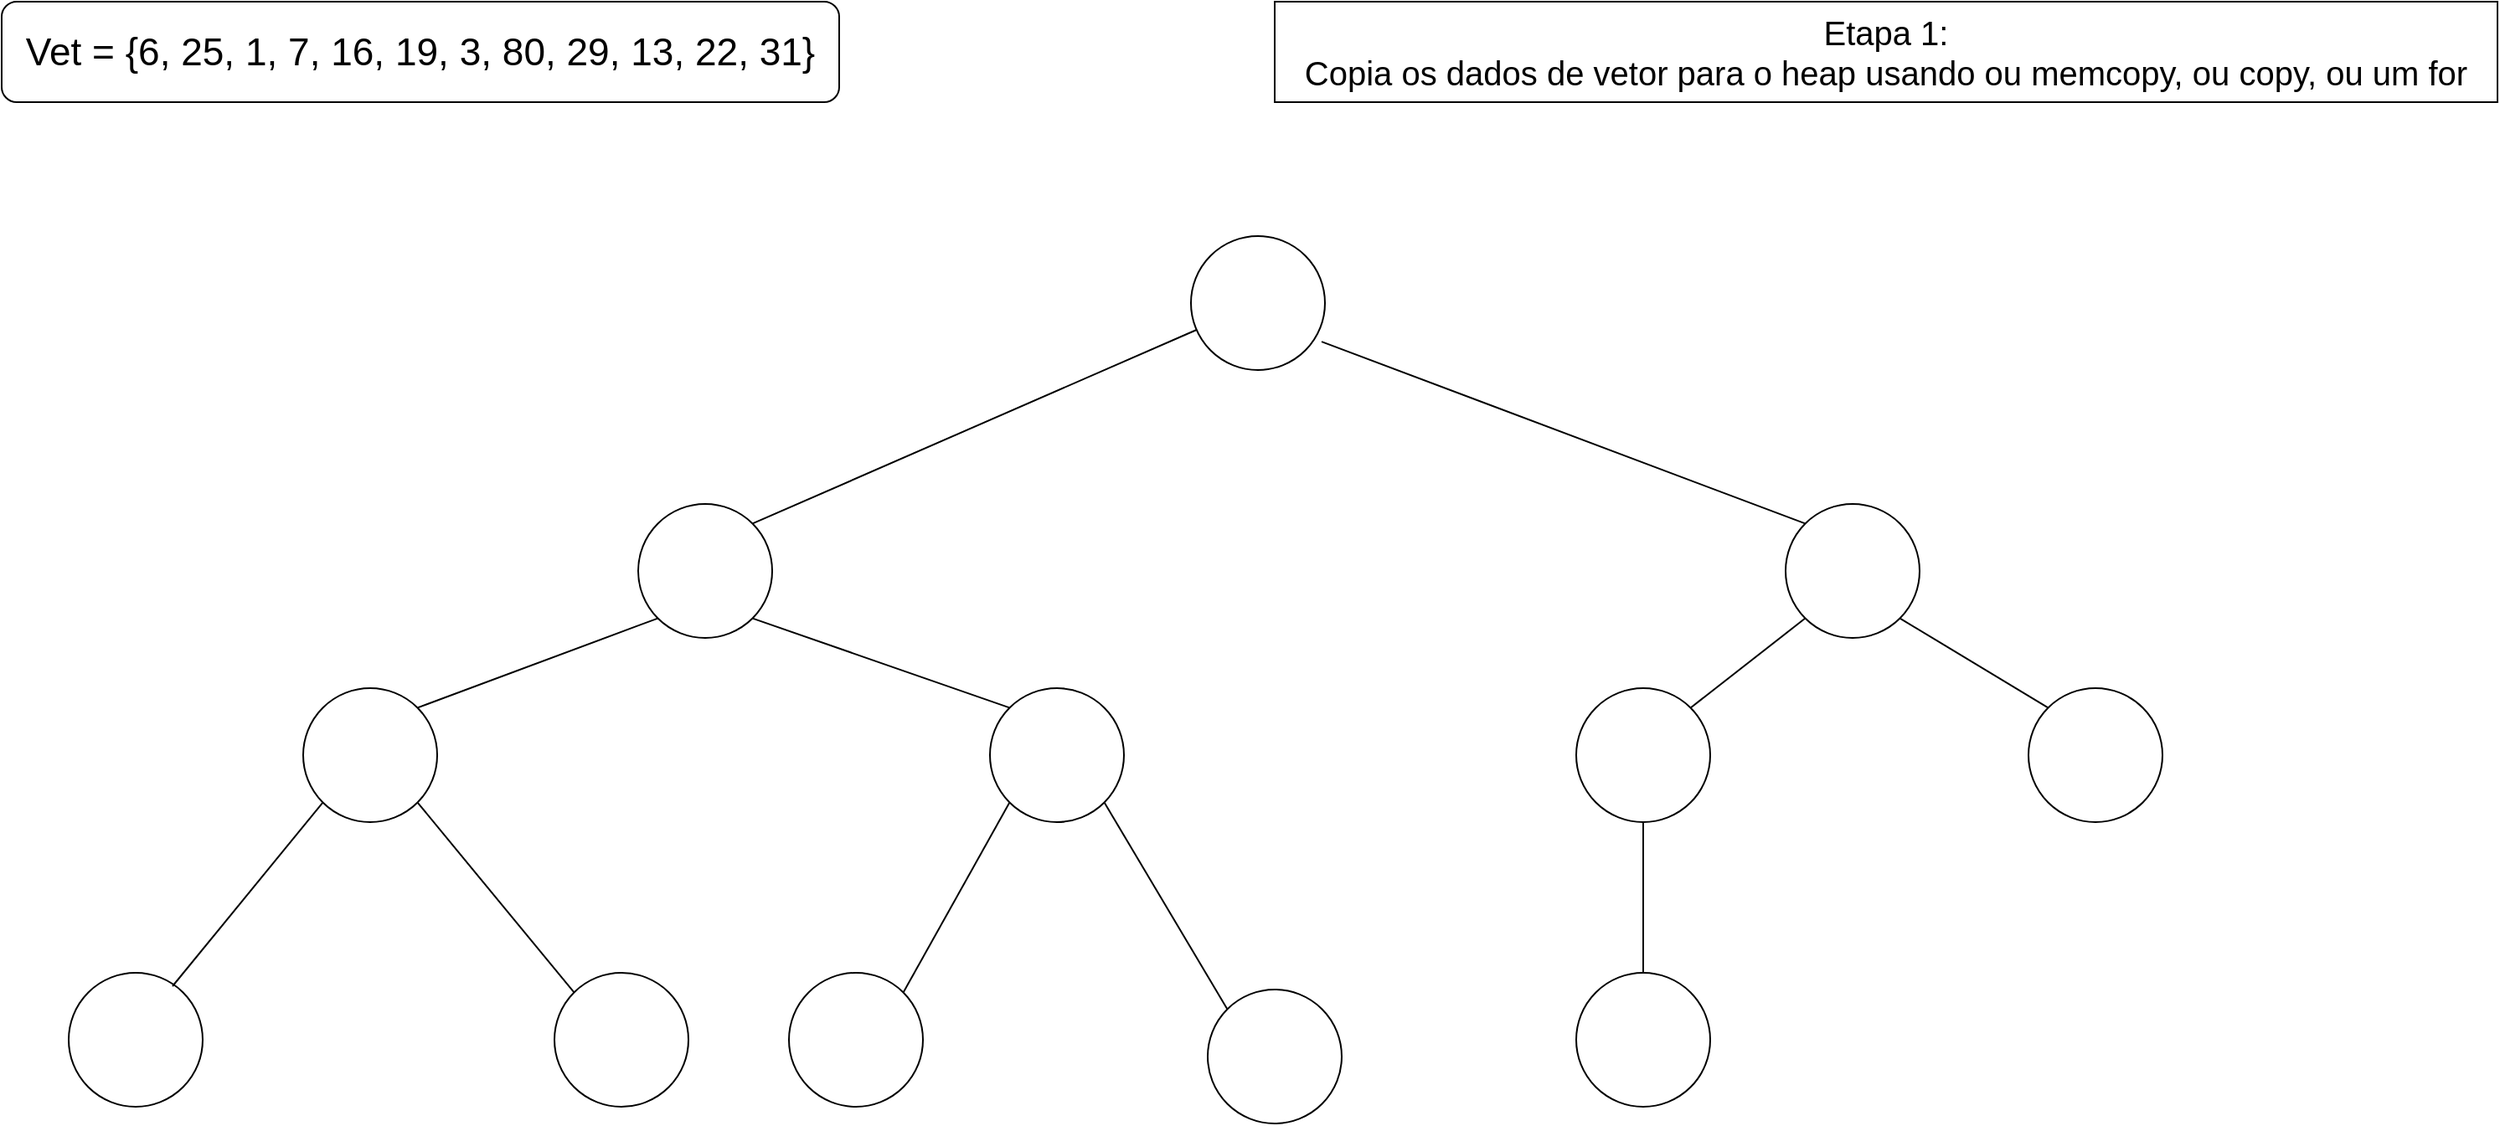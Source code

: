 <mxfile version="24.1.0" type="github" pages="21">
  <diagram name="Etapa 0" id="ExkjUEP7FSlKhI_aOg0g">
    <mxGraphModel dx="2899" dy="1071" grid="1" gridSize="10" guides="1" tooltips="1" connect="1" arrows="1" fold="1" page="1" pageScale="1" pageWidth="850" pageHeight="1100" math="0" shadow="0">
      <root>
        <mxCell id="0" />
        <mxCell id="1" parent="0" />
        <mxCell id="pKV5QgHkH-Mjl9LkFNvT-1" value="" style="ellipse;whiteSpace=wrap;html=1;aspect=fixed;" vertex="1" parent="1">
          <mxGeometry x="20" y="210" width="80" height="80" as="geometry" />
        </mxCell>
        <mxCell id="pKV5QgHkH-Mjl9LkFNvT-2" value="" style="ellipse;whiteSpace=wrap;html=1;aspect=fixed;" vertex="1" parent="1">
          <mxGeometry x="-310" y="370" width="80" height="80" as="geometry" />
        </mxCell>
        <mxCell id="pKV5QgHkH-Mjl9LkFNvT-3" value="" style="ellipse;whiteSpace=wrap;html=1;aspect=fixed;" vertex="1" parent="1">
          <mxGeometry x="375" y="370" width="80" height="80" as="geometry" />
        </mxCell>
        <mxCell id="pKV5QgHkH-Mjl9LkFNvT-4" value="" style="endArrow=none;html=1;rounded=0;exitX=1;exitY=0;exitDx=0;exitDy=0;" edge="1" parent="1" source="pKV5QgHkH-Mjl9LkFNvT-2" target="pKV5QgHkH-Mjl9LkFNvT-1">
          <mxGeometry width="50" height="50" relative="1" as="geometry">
            <mxPoint x="160" y="470" as="sourcePoint" />
            <mxPoint x="210" y="420" as="targetPoint" />
          </mxGeometry>
        </mxCell>
        <mxCell id="pKV5QgHkH-Mjl9LkFNvT-5" value="" style="endArrow=none;html=1;rounded=0;entryX=0.975;entryY=0.788;entryDx=0;entryDy=0;entryPerimeter=0;exitX=0;exitY=0;exitDx=0;exitDy=0;" edge="1" parent="1" source="pKV5QgHkH-Mjl9LkFNvT-3" target="pKV5QgHkH-Mjl9LkFNvT-1">
          <mxGeometry width="50" height="50" relative="1" as="geometry">
            <mxPoint x="160" y="470" as="sourcePoint" />
            <mxPoint x="210" y="420" as="targetPoint" />
          </mxGeometry>
        </mxCell>
        <mxCell id="pKV5QgHkH-Mjl9LkFNvT-6" value="" style="ellipse;whiteSpace=wrap;html=1;aspect=fixed;" vertex="1" parent="1">
          <mxGeometry x="-510" y="480" width="80" height="80" as="geometry" />
        </mxCell>
        <mxCell id="pKV5QgHkH-Mjl9LkFNvT-7" value="" style="ellipse;whiteSpace=wrap;html=1;aspect=fixed;" vertex="1" parent="1">
          <mxGeometry x="-100" y="480" width="80" height="80" as="geometry" />
        </mxCell>
        <mxCell id="pKV5QgHkH-Mjl9LkFNvT-8" value="" style="endArrow=none;html=1;rounded=0;entryX=0;entryY=1;entryDx=0;entryDy=0;exitX=1;exitY=0;exitDx=0;exitDy=0;" edge="1" parent="1" source="pKV5QgHkH-Mjl9LkFNvT-6" target="pKV5QgHkH-Mjl9LkFNvT-2">
          <mxGeometry width="50" height="50" relative="1" as="geometry">
            <mxPoint x="-200" y="480" as="sourcePoint" />
            <mxPoint x="-150" y="430" as="targetPoint" />
          </mxGeometry>
        </mxCell>
        <mxCell id="pKV5QgHkH-Mjl9LkFNvT-9" value="" style="endArrow=none;html=1;rounded=0;entryX=1;entryY=1;entryDx=0;entryDy=0;exitX=0;exitY=0;exitDx=0;exitDy=0;" edge="1" parent="1" source="pKV5QgHkH-Mjl9LkFNvT-7" target="pKV5QgHkH-Mjl9LkFNvT-2">
          <mxGeometry width="50" height="50" relative="1" as="geometry">
            <mxPoint x="160" y="500" as="sourcePoint" />
            <mxPoint x="210" y="450" as="targetPoint" />
          </mxGeometry>
        </mxCell>
        <mxCell id="pKV5QgHkH-Mjl9LkFNvT-11" value="" style="ellipse;whiteSpace=wrap;html=1;aspect=fixed;" vertex="1" parent="1">
          <mxGeometry x="30" y="660" width="80" height="80" as="geometry" />
        </mxCell>
        <mxCell id="pKV5QgHkH-Mjl9LkFNvT-12" value="" style="ellipse;whiteSpace=wrap;html=1;aspect=fixed;" vertex="1" parent="1">
          <mxGeometry x="-220" y="650" width="80" height="80" as="geometry" />
        </mxCell>
        <mxCell id="pKV5QgHkH-Mjl9LkFNvT-13" value="" style="endArrow=none;html=1;rounded=0;entryX=1;entryY=1;entryDx=0;entryDy=0;exitX=0;exitY=0;exitDx=0;exitDy=0;" edge="1" parent="1" source="pKV5QgHkH-Mjl9LkFNvT-11" target="pKV5QgHkH-Mjl9LkFNvT-7">
          <mxGeometry width="50" height="50" relative="1" as="geometry">
            <mxPoint x="160" y="650" as="sourcePoint" />
            <mxPoint x="210" y="600" as="targetPoint" />
          </mxGeometry>
        </mxCell>
        <mxCell id="pKV5QgHkH-Mjl9LkFNvT-14" value="" style="endArrow=none;html=1;rounded=0;entryX=0;entryY=1;entryDx=0;entryDy=0;exitX=1;exitY=0;exitDx=0;exitDy=0;" edge="1" parent="1" source="pKV5QgHkH-Mjl9LkFNvT-12" target="pKV5QgHkH-Mjl9LkFNvT-7">
          <mxGeometry width="50" height="50" relative="1" as="geometry">
            <mxPoint x="160" y="650" as="sourcePoint" />
            <mxPoint x="210" y="600" as="targetPoint" />
          </mxGeometry>
        </mxCell>
        <mxCell id="pKV5QgHkH-Mjl9LkFNvT-19" value="" style="ellipse;whiteSpace=wrap;html=1;aspect=fixed;" vertex="1" parent="1">
          <mxGeometry x="-360" y="650" width="80" height="80" as="geometry" />
        </mxCell>
        <mxCell id="pKV5QgHkH-Mjl9LkFNvT-20" value="" style="ellipse;whiteSpace=wrap;html=1;aspect=fixed;" vertex="1" parent="1">
          <mxGeometry x="-650" y="650" width="80" height="80" as="geometry" />
        </mxCell>
        <mxCell id="pKV5QgHkH-Mjl9LkFNvT-21" value="" style="endArrow=none;html=1;rounded=0;entryX=1;entryY=1;entryDx=0;entryDy=0;exitX=0;exitY=0;exitDx=0;exitDy=0;" edge="1" parent="1" source="pKV5QgHkH-Mjl9LkFNvT-19" target="pKV5QgHkH-Mjl9LkFNvT-6">
          <mxGeometry width="50" height="50" relative="1" as="geometry">
            <mxPoint x="-340" y="650" as="sourcePoint" />
            <mxPoint x="-290" y="600" as="targetPoint" />
          </mxGeometry>
        </mxCell>
        <mxCell id="pKV5QgHkH-Mjl9LkFNvT-22" value="" style="endArrow=none;html=1;rounded=0;entryX=0;entryY=1;entryDx=0;entryDy=0;exitX=0.775;exitY=0.1;exitDx=0;exitDy=0;exitPerimeter=0;" edge="1" parent="1" source="pKV5QgHkH-Mjl9LkFNvT-20" target="pKV5QgHkH-Mjl9LkFNvT-6">
          <mxGeometry width="50" height="50" relative="1" as="geometry">
            <mxPoint x="-340" y="650" as="sourcePoint" />
            <mxPoint x="-290" y="600" as="targetPoint" />
          </mxGeometry>
        </mxCell>
        <mxCell id="pKV5QgHkH-Mjl9LkFNvT-31" value="" style="ellipse;whiteSpace=wrap;html=1;aspect=fixed;" vertex="1" parent="1">
          <mxGeometry x="250" y="480" width="80" height="80" as="geometry" />
        </mxCell>
        <mxCell id="pKV5QgHkH-Mjl9LkFNvT-32" value="" style="ellipse;whiteSpace=wrap;html=1;aspect=fixed;" vertex="1" parent="1">
          <mxGeometry x="520" y="480" width="80" height="80" as="geometry" />
        </mxCell>
        <mxCell id="pKV5QgHkH-Mjl9LkFNvT-33" value="" style="endArrow=none;html=1;rounded=0;entryX=0;entryY=1;entryDx=0;entryDy=0;exitX=1;exitY=0;exitDx=0;exitDy=0;" edge="1" parent="1" source="pKV5QgHkH-Mjl9LkFNvT-31" target="pKV5QgHkH-Mjl9LkFNvT-3">
          <mxGeometry width="50" height="50" relative="1" as="geometry">
            <mxPoint x="250" y="730" as="sourcePoint" />
            <mxPoint x="300" y="680" as="targetPoint" />
          </mxGeometry>
        </mxCell>
        <mxCell id="pKV5QgHkH-Mjl9LkFNvT-34" value="" style="endArrow=none;html=1;rounded=0;entryX=1;entryY=1;entryDx=0;entryDy=0;exitX=0;exitY=0;exitDx=0;exitDy=0;" edge="1" parent="1" source="pKV5QgHkH-Mjl9LkFNvT-32" target="pKV5QgHkH-Mjl9LkFNvT-3">
          <mxGeometry width="50" height="50" relative="1" as="geometry">
            <mxPoint x="250" y="730" as="sourcePoint" />
            <mxPoint x="300" y="680" as="targetPoint" />
          </mxGeometry>
        </mxCell>
        <mxCell id="pKV5QgHkH-Mjl9LkFNvT-45" value="" style="rounded=1;whiteSpace=wrap;html=1;" vertex="1" parent="1">
          <mxGeometry x="-690" y="70" width="500" height="60" as="geometry" />
        </mxCell>
        <mxCell id="pKV5QgHkH-Mjl9LkFNvT-46" value="&lt;font style=&quot;font-size: 23px;&quot;&gt;Vet = {6,&amp;nbsp;25,&amp;nbsp;1,&amp;nbsp;7,&amp;nbsp;16,&amp;nbsp;19,&amp;nbsp;3,&amp;nbsp;80,&amp;nbsp;29,&amp;nbsp;13,&amp;nbsp;22,&amp;nbsp;31}&lt;/font&gt;" style="text;html=1;align=center;verticalAlign=middle;whiteSpace=wrap;rounded=0;" vertex="1" parent="1">
          <mxGeometry x="-690" y="70" width="500" height="60" as="geometry" />
        </mxCell>
        <mxCell id="eIn5g60tkHZo06GicCuQ-1" value="" style="ellipse;whiteSpace=wrap;html=1;aspect=fixed;" vertex="1" parent="1">
          <mxGeometry x="250" y="650" width="80" height="80" as="geometry" />
        </mxCell>
        <mxCell id="eIn5g60tkHZo06GicCuQ-2" value="" style="endArrow=none;html=1;rounded=0;entryX=0.5;entryY=1;entryDx=0;entryDy=0;exitX=0.5;exitY=0;exitDx=0;exitDy=0;" edge="1" parent="1" source="eIn5g60tkHZo06GicCuQ-1" target="pKV5QgHkH-Mjl9LkFNvT-31">
          <mxGeometry width="50" height="50" relative="1" as="geometry">
            <mxPoint x="-10" y="640" as="sourcePoint" />
            <mxPoint x="40" y="590" as="targetPoint" />
          </mxGeometry>
        </mxCell>
        <mxCell id="eIn5g60tkHZo06GicCuQ-3" value="&lt;div&gt;&lt;font style=&quot;font-size: 20px;&quot;&gt;Etapa 1:&lt;br&gt;&lt;/font&gt;&lt;/div&gt;&lt;div&gt;&lt;font style=&quot;font-size: 20px;&quot;&gt;Copia os dados de vetor para o heap usando ou memcopy, ou copy, ou um for&lt;/font&gt;&lt;/div&gt;" style="rounded=0;whiteSpace=wrap;html=1;" vertex="1" parent="1">
          <mxGeometry x="70" y="70" width="730" height="60" as="geometry" />
        </mxCell>
      </root>
    </mxGraphModel>
  </diagram>
  <diagram name="Etapa 1" id="D2kiUc6ztvGoAc0QV1W4">
    <mxGraphModel dx="2899" dy="1071" grid="1" gridSize="10" guides="1" tooltips="1" connect="1" arrows="1" fold="1" page="1" pageScale="1" pageWidth="850" pageHeight="1100" math="0" shadow="0">
      <root>
        <mxCell id="h6laUtHqaMzqYRvqf6gj-0" />
        <mxCell id="h6laUtHqaMzqYRvqf6gj-1" parent="h6laUtHqaMzqYRvqf6gj-0" />
        <mxCell id="h6laUtHqaMzqYRvqf6gj-2" value="&lt;font style=&quot;font-size: 20px;&quot;&gt;6&lt;/font&gt;" style="ellipse;whiteSpace=wrap;html=1;aspect=fixed;" vertex="1" parent="h6laUtHqaMzqYRvqf6gj-1">
          <mxGeometry x="20" y="210" width="80" height="80" as="geometry" />
        </mxCell>
        <mxCell id="h6laUtHqaMzqYRvqf6gj-3" value="&lt;font style=&quot;font-size: 20px;&quot;&gt;25&lt;/font&gt;" style="ellipse;whiteSpace=wrap;html=1;aspect=fixed;" vertex="1" parent="h6laUtHqaMzqYRvqf6gj-1">
          <mxGeometry x="-310" y="370" width="80" height="80" as="geometry" />
        </mxCell>
        <mxCell id="h6laUtHqaMzqYRvqf6gj-4" value="&lt;font style=&quot;font-size: 20px;&quot;&gt;1&lt;/font&gt;" style="ellipse;whiteSpace=wrap;html=1;aspect=fixed;" vertex="1" parent="h6laUtHqaMzqYRvqf6gj-1">
          <mxGeometry x="375" y="370" width="80" height="80" as="geometry" />
        </mxCell>
        <mxCell id="h6laUtHqaMzqYRvqf6gj-5" value="" style="endArrow=none;html=1;rounded=0;exitX=1;exitY=0;exitDx=0;exitDy=0;" edge="1" parent="h6laUtHqaMzqYRvqf6gj-1" source="h6laUtHqaMzqYRvqf6gj-3" target="h6laUtHqaMzqYRvqf6gj-2">
          <mxGeometry width="50" height="50" relative="1" as="geometry">
            <mxPoint x="160" y="470" as="sourcePoint" />
            <mxPoint x="210" y="420" as="targetPoint" />
          </mxGeometry>
        </mxCell>
        <mxCell id="h6laUtHqaMzqYRvqf6gj-6" value="" style="endArrow=none;html=1;rounded=0;entryX=0.975;entryY=0.788;entryDx=0;entryDy=0;entryPerimeter=0;exitX=0;exitY=0;exitDx=0;exitDy=0;" edge="1" parent="h6laUtHqaMzqYRvqf6gj-1" source="h6laUtHqaMzqYRvqf6gj-4" target="h6laUtHqaMzqYRvqf6gj-2">
          <mxGeometry width="50" height="50" relative="1" as="geometry">
            <mxPoint x="160" y="470" as="sourcePoint" />
            <mxPoint x="210" y="420" as="targetPoint" />
          </mxGeometry>
        </mxCell>
        <mxCell id="h6laUtHqaMzqYRvqf6gj-7" value="&lt;font style=&quot;font-size: 20px;&quot;&gt;7&lt;/font&gt;" style="ellipse;whiteSpace=wrap;html=1;aspect=fixed;" vertex="1" parent="h6laUtHqaMzqYRvqf6gj-1">
          <mxGeometry x="-510" y="480" width="80" height="80" as="geometry" />
        </mxCell>
        <mxCell id="h6laUtHqaMzqYRvqf6gj-8" value="&lt;font style=&quot;font-size: 20px;&quot;&gt;16&lt;/font&gt;" style="ellipse;whiteSpace=wrap;html=1;aspect=fixed;" vertex="1" parent="h6laUtHqaMzqYRvqf6gj-1">
          <mxGeometry x="-100" y="480" width="80" height="80" as="geometry" />
        </mxCell>
        <mxCell id="h6laUtHqaMzqYRvqf6gj-9" value="" style="endArrow=none;html=1;rounded=0;entryX=0;entryY=1;entryDx=0;entryDy=0;exitX=1;exitY=0;exitDx=0;exitDy=0;" edge="1" parent="h6laUtHqaMzqYRvqf6gj-1" source="h6laUtHqaMzqYRvqf6gj-7" target="h6laUtHqaMzqYRvqf6gj-3">
          <mxGeometry width="50" height="50" relative="1" as="geometry">
            <mxPoint x="-200" y="480" as="sourcePoint" />
            <mxPoint x="-150" y="430" as="targetPoint" />
          </mxGeometry>
        </mxCell>
        <mxCell id="h6laUtHqaMzqYRvqf6gj-10" value="" style="endArrow=none;html=1;rounded=0;entryX=1;entryY=1;entryDx=0;entryDy=0;exitX=0;exitY=0;exitDx=0;exitDy=0;" edge="1" parent="h6laUtHqaMzqYRvqf6gj-1" source="h6laUtHqaMzqYRvqf6gj-8" target="h6laUtHqaMzqYRvqf6gj-3">
          <mxGeometry width="50" height="50" relative="1" as="geometry">
            <mxPoint x="160" y="500" as="sourcePoint" />
            <mxPoint x="210" y="450" as="targetPoint" />
          </mxGeometry>
        </mxCell>
        <mxCell id="h6laUtHqaMzqYRvqf6gj-11" value="&lt;font style=&quot;font-size: 20px;&quot;&gt;22&lt;/font&gt;" style="ellipse;whiteSpace=wrap;html=1;aspect=fixed;" vertex="1" parent="h6laUtHqaMzqYRvqf6gj-1">
          <mxGeometry x="30" y="660" width="80" height="80" as="geometry" />
        </mxCell>
        <mxCell id="h6laUtHqaMzqYRvqf6gj-12" value="&lt;font style=&quot;font-size: 20px;&quot;&gt;13&lt;/font&gt;" style="ellipse;whiteSpace=wrap;html=1;aspect=fixed;" vertex="1" parent="h6laUtHqaMzqYRvqf6gj-1">
          <mxGeometry x="-220" y="650" width="80" height="80" as="geometry" />
        </mxCell>
        <mxCell id="h6laUtHqaMzqYRvqf6gj-13" value="" style="endArrow=none;html=1;rounded=0;entryX=1;entryY=1;entryDx=0;entryDy=0;exitX=0;exitY=0;exitDx=0;exitDy=0;" edge="1" parent="h6laUtHqaMzqYRvqf6gj-1" source="h6laUtHqaMzqYRvqf6gj-11" target="h6laUtHqaMzqYRvqf6gj-8">
          <mxGeometry width="50" height="50" relative="1" as="geometry">
            <mxPoint x="160" y="650" as="sourcePoint" />
            <mxPoint x="210" y="600" as="targetPoint" />
          </mxGeometry>
        </mxCell>
        <mxCell id="h6laUtHqaMzqYRvqf6gj-14" value="" style="endArrow=none;html=1;rounded=0;entryX=0;entryY=1;entryDx=0;entryDy=0;exitX=1;exitY=0;exitDx=0;exitDy=0;" edge="1" parent="h6laUtHqaMzqYRvqf6gj-1" source="h6laUtHqaMzqYRvqf6gj-12" target="h6laUtHqaMzqYRvqf6gj-8">
          <mxGeometry width="50" height="50" relative="1" as="geometry">
            <mxPoint x="160" y="650" as="sourcePoint" />
            <mxPoint x="210" y="600" as="targetPoint" />
          </mxGeometry>
        </mxCell>
        <mxCell id="h6laUtHqaMzqYRvqf6gj-15" value="&lt;font style=&quot;font-size: 20px;&quot;&gt;29&lt;/font&gt;" style="ellipse;whiteSpace=wrap;html=1;aspect=fixed;" vertex="1" parent="h6laUtHqaMzqYRvqf6gj-1">
          <mxGeometry x="-360" y="650" width="80" height="80" as="geometry" />
        </mxCell>
        <mxCell id="h6laUtHqaMzqYRvqf6gj-16" value="&lt;font style=&quot;font-size: 20px;&quot;&gt;80&lt;/font&gt;" style="ellipse;whiteSpace=wrap;html=1;aspect=fixed;" vertex="1" parent="h6laUtHqaMzqYRvqf6gj-1">
          <mxGeometry x="-650" y="650" width="80" height="80" as="geometry" />
        </mxCell>
        <mxCell id="h6laUtHqaMzqYRvqf6gj-17" value="" style="endArrow=none;html=1;rounded=0;entryX=1;entryY=1;entryDx=0;entryDy=0;exitX=0;exitY=0;exitDx=0;exitDy=0;" edge="1" parent="h6laUtHqaMzqYRvqf6gj-1" source="h6laUtHqaMzqYRvqf6gj-15" target="h6laUtHqaMzqYRvqf6gj-7">
          <mxGeometry width="50" height="50" relative="1" as="geometry">
            <mxPoint x="-340" y="650" as="sourcePoint" />
            <mxPoint x="-290" y="600" as="targetPoint" />
          </mxGeometry>
        </mxCell>
        <mxCell id="h6laUtHqaMzqYRvqf6gj-18" value="" style="endArrow=none;html=1;rounded=0;entryX=0;entryY=1;entryDx=0;entryDy=0;exitX=0.775;exitY=0.1;exitDx=0;exitDy=0;exitPerimeter=0;" edge="1" parent="h6laUtHqaMzqYRvqf6gj-1" source="h6laUtHqaMzqYRvqf6gj-16" target="h6laUtHqaMzqYRvqf6gj-7">
          <mxGeometry width="50" height="50" relative="1" as="geometry">
            <mxPoint x="-340" y="650" as="sourcePoint" />
            <mxPoint x="-290" y="600" as="targetPoint" />
          </mxGeometry>
        </mxCell>
        <mxCell id="h6laUtHqaMzqYRvqf6gj-19" value="&lt;font style=&quot;font-size: 20px;&quot;&gt;19&lt;/font&gt;" style="ellipse;whiteSpace=wrap;html=1;aspect=fixed;" vertex="1" parent="h6laUtHqaMzqYRvqf6gj-1">
          <mxGeometry x="250" y="480" width="80" height="80" as="geometry" />
        </mxCell>
        <mxCell id="h6laUtHqaMzqYRvqf6gj-20" value="&lt;font style=&quot;font-size: 20px;&quot;&gt;3&lt;/font&gt;" style="ellipse;whiteSpace=wrap;html=1;aspect=fixed;" vertex="1" parent="h6laUtHqaMzqYRvqf6gj-1">
          <mxGeometry x="520" y="480" width="80" height="80" as="geometry" />
        </mxCell>
        <mxCell id="h6laUtHqaMzqYRvqf6gj-21" value="" style="endArrow=none;html=1;rounded=0;entryX=0;entryY=1;entryDx=0;entryDy=0;exitX=1;exitY=0;exitDx=0;exitDy=0;" edge="1" parent="h6laUtHqaMzqYRvqf6gj-1" source="h6laUtHqaMzqYRvqf6gj-19" target="h6laUtHqaMzqYRvqf6gj-4">
          <mxGeometry width="50" height="50" relative="1" as="geometry">
            <mxPoint x="250" y="730" as="sourcePoint" />
            <mxPoint x="300" y="680" as="targetPoint" />
          </mxGeometry>
        </mxCell>
        <mxCell id="h6laUtHqaMzqYRvqf6gj-22" value="" style="endArrow=none;html=1;rounded=0;entryX=1;entryY=1;entryDx=0;entryDy=0;exitX=0;exitY=0;exitDx=0;exitDy=0;" edge="1" parent="h6laUtHqaMzqYRvqf6gj-1" source="h6laUtHqaMzqYRvqf6gj-20" target="h6laUtHqaMzqYRvqf6gj-4">
          <mxGeometry width="50" height="50" relative="1" as="geometry">
            <mxPoint x="250" y="730" as="sourcePoint" />
            <mxPoint x="300" y="680" as="targetPoint" />
          </mxGeometry>
        </mxCell>
        <mxCell id="h6laUtHqaMzqYRvqf6gj-23" value="" style="rounded=1;whiteSpace=wrap;html=1;" vertex="1" parent="h6laUtHqaMzqYRvqf6gj-1">
          <mxGeometry x="-690" y="70" width="500" height="60" as="geometry" />
        </mxCell>
        <mxCell id="h6laUtHqaMzqYRvqf6gj-24" value="&lt;font style=&quot;font-size: 23px;&quot;&gt;Vet = {6,&amp;nbsp;25,&amp;nbsp;1,&amp;nbsp;7,&amp;nbsp;16,&amp;nbsp;19,&amp;nbsp;3,&amp;nbsp;80,&amp;nbsp;29,&amp;nbsp;13,&amp;nbsp;22,&amp;nbsp;31}&lt;/font&gt;" style="text;html=1;align=center;verticalAlign=middle;whiteSpace=wrap;rounded=0;" vertex="1" parent="h6laUtHqaMzqYRvqf6gj-1">
          <mxGeometry x="-690" y="70" width="500" height="60" as="geometry" />
        </mxCell>
        <mxCell id="h6laUtHqaMzqYRvqf6gj-25" value="&lt;font style=&quot;font-size: 20px;&quot;&gt;31&lt;/font&gt;" style="ellipse;whiteSpace=wrap;html=1;aspect=fixed;" vertex="1" parent="h6laUtHqaMzqYRvqf6gj-1">
          <mxGeometry x="250" y="650" width="80" height="80" as="geometry" />
        </mxCell>
        <mxCell id="h6laUtHqaMzqYRvqf6gj-26" value="" style="endArrow=none;html=1;rounded=0;entryX=0.5;entryY=1;entryDx=0;entryDy=0;exitX=0.5;exitY=0;exitDx=0;exitDy=0;" edge="1" parent="h6laUtHqaMzqYRvqf6gj-1" source="h6laUtHqaMzqYRvqf6gj-25" target="h6laUtHqaMzqYRvqf6gj-19">
          <mxGeometry width="50" height="50" relative="1" as="geometry">
            <mxPoint x="-10" y="640" as="sourcePoint" />
            <mxPoint x="40" y="590" as="targetPoint" />
          </mxGeometry>
        </mxCell>
        <mxCell id="h6laUtHqaMzqYRvqf6gj-27" value="&lt;font style=&quot;font-size: 20px;&quot;&gt;Etapa 1:&lt;br&gt;Copia os dados de vetor para o heap usando ou memcopy, ou copy, ou um for&lt;/font&gt;" style="rounded=0;whiteSpace=wrap;html=1;" vertex="1" parent="h6laUtHqaMzqYRvqf6gj-1">
          <mxGeometry x="70" y="70" width="730" height="60" as="geometry" />
        </mxCell>
      </root>
    </mxGraphModel>
  </diagram>
  <diagram name="Etapa 2" id="yFybrdxwLmOVq0ghu2dy">
    <mxGraphModel dx="2899" dy="1071" grid="1" gridSize="10" guides="1" tooltips="1" connect="1" arrows="1" fold="1" page="1" pageScale="1" pageWidth="850" pageHeight="1100" math="0" shadow="0">
      <root>
        <mxCell id="fRmTcdAjqLqtOfW-3WPo-0" />
        <mxCell id="fRmTcdAjqLqtOfW-3WPo-1" parent="fRmTcdAjqLqtOfW-3WPo-0" />
        <mxCell id="fRmTcdAjqLqtOfW-3WPo-2" value="&lt;font style=&quot;font-size: 20px;&quot;&gt;6&lt;/font&gt;" style="ellipse;whiteSpace=wrap;html=1;aspect=fixed;" vertex="1" parent="fRmTcdAjqLqtOfW-3WPo-1">
          <mxGeometry x="20" y="210" width="80" height="80" as="geometry" />
        </mxCell>
        <mxCell id="fRmTcdAjqLqtOfW-3WPo-3" value="&lt;font style=&quot;font-size: 20px;&quot;&gt;25&lt;/font&gt;" style="ellipse;whiteSpace=wrap;html=1;aspect=fixed;" vertex="1" parent="fRmTcdAjqLqtOfW-3WPo-1">
          <mxGeometry x="-310" y="370" width="80" height="80" as="geometry" />
        </mxCell>
        <mxCell id="fRmTcdAjqLqtOfW-3WPo-4" value="&lt;font style=&quot;font-size: 20px;&quot;&gt;1&lt;/font&gt;" style="ellipse;whiteSpace=wrap;html=1;aspect=fixed;" vertex="1" parent="fRmTcdAjqLqtOfW-3WPo-1">
          <mxGeometry x="375" y="370" width="80" height="80" as="geometry" />
        </mxCell>
        <mxCell id="fRmTcdAjqLqtOfW-3WPo-5" value="" style="endArrow=none;html=1;rounded=0;exitX=1;exitY=0;exitDx=0;exitDy=0;" edge="1" parent="fRmTcdAjqLqtOfW-3WPo-1" source="fRmTcdAjqLqtOfW-3WPo-3" target="fRmTcdAjqLqtOfW-3WPo-2">
          <mxGeometry width="50" height="50" relative="1" as="geometry">
            <mxPoint x="160" y="470" as="sourcePoint" />
            <mxPoint x="210" y="420" as="targetPoint" />
          </mxGeometry>
        </mxCell>
        <mxCell id="fRmTcdAjqLqtOfW-3WPo-6" value="" style="endArrow=none;html=1;rounded=0;entryX=0.975;entryY=0.788;entryDx=0;entryDy=0;entryPerimeter=0;exitX=0;exitY=0;exitDx=0;exitDy=0;" edge="1" parent="fRmTcdAjqLqtOfW-3WPo-1" source="fRmTcdAjqLqtOfW-3WPo-4" target="fRmTcdAjqLqtOfW-3WPo-2">
          <mxGeometry width="50" height="50" relative="1" as="geometry">
            <mxPoint x="160" y="470" as="sourcePoint" />
            <mxPoint x="210" y="420" as="targetPoint" />
          </mxGeometry>
        </mxCell>
        <mxCell id="fRmTcdAjqLqtOfW-3WPo-7" value="&lt;font style=&quot;font-size: 20px;&quot;&gt;7&lt;/font&gt;" style="ellipse;whiteSpace=wrap;html=1;aspect=fixed;" vertex="1" parent="fRmTcdAjqLqtOfW-3WPo-1">
          <mxGeometry x="-510" y="480" width="80" height="80" as="geometry" />
        </mxCell>
        <mxCell id="fRmTcdAjqLqtOfW-3WPo-8" value="&lt;font style=&quot;font-size: 20px;&quot;&gt;16&lt;/font&gt;" style="ellipse;whiteSpace=wrap;html=1;aspect=fixed;" vertex="1" parent="fRmTcdAjqLqtOfW-3WPo-1">
          <mxGeometry x="-100" y="480" width="80" height="80" as="geometry" />
        </mxCell>
        <mxCell id="fRmTcdAjqLqtOfW-3WPo-9" value="" style="endArrow=none;html=1;rounded=0;entryX=0;entryY=1;entryDx=0;entryDy=0;exitX=1;exitY=0;exitDx=0;exitDy=0;" edge="1" parent="fRmTcdAjqLqtOfW-3WPo-1" source="fRmTcdAjqLqtOfW-3WPo-7" target="fRmTcdAjqLqtOfW-3WPo-3">
          <mxGeometry width="50" height="50" relative="1" as="geometry">
            <mxPoint x="-200" y="480" as="sourcePoint" />
            <mxPoint x="-150" y="430" as="targetPoint" />
          </mxGeometry>
        </mxCell>
        <mxCell id="fRmTcdAjqLqtOfW-3WPo-10" value="" style="endArrow=none;html=1;rounded=0;entryX=1;entryY=1;entryDx=0;entryDy=0;exitX=0;exitY=0;exitDx=0;exitDy=0;" edge="1" parent="fRmTcdAjqLqtOfW-3WPo-1" source="fRmTcdAjqLqtOfW-3WPo-8" target="fRmTcdAjqLqtOfW-3WPo-3">
          <mxGeometry width="50" height="50" relative="1" as="geometry">
            <mxPoint x="160" y="500" as="sourcePoint" />
            <mxPoint x="210" y="450" as="targetPoint" />
          </mxGeometry>
        </mxCell>
        <mxCell id="fRmTcdAjqLqtOfW-3WPo-11" value="&lt;font style=&quot;font-size: 20px;&quot;&gt;22&lt;/font&gt;" style="ellipse;whiteSpace=wrap;html=1;aspect=fixed;" vertex="1" parent="fRmTcdAjqLqtOfW-3WPo-1">
          <mxGeometry x="30" y="660" width="80" height="80" as="geometry" />
        </mxCell>
        <mxCell id="fRmTcdAjqLqtOfW-3WPo-12" value="&lt;font style=&quot;font-size: 20px;&quot;&gt;13&lt;/font&gt;" style="ellipse;whiteSpace=wrap;html=1;aspect=fixed;" vertex="1" parent="fRmTcdAjqLqtOfW-3WPo-1">
          <mxGeometry x="-220" y="650" width="80" height="80" as="geometry" />
        </mxCell>
        <mxCell id="fRmTcdAjqLqtOfW-3WPo-13" value="" style="endArrow=none;html=1;rounded=0;entryX=1;entryY=1;entryDx=0;entryDy=0;exitX=0;exitY=0;exitDx=0;exitDy=0;" edge="1" parent="fRmTcdAjqLqtOfW-3WPo-1" source="fRmTcdAjqLqtOfW-3WPo-11" target="fRmTcdAjqLqtOfW-3WPo-8">
          <mxGeometry width="50" height="50" relative="1" as="geometry">
            <mxPoint x="160" y="650" as="sourcePoint" />
            <mxPoint x="210" y="600" as="targetPoint" />
          </mxGeometry>
        </mxCell>
        <mxCell id="fRmTcdAjqLqtOfW-3WPo-14" value="" style="endArrow=none;html=1;rounded=0;entryX=0;entryY=1;entryDx=0;entryDy=0;exitX=1;exitY=0;exitDx=0;exitDy=0;" edge="1" parent="fRmTcdAjqLqtOfW-3WPo-1" source="fRmTcdAjqLqtOfW-3WPo-12" target="fRmTcdAjqLqtOfW-3WPo-8">
          <mxGeometry width="50" height="50" relative="1" as="geometry">
            <mxPoint x="160" y="650" as="sourcePoint" />
            <mxPoint x="210" y="600" as="targetPoint" />
          </mxGeometry>
        </mxCell>
        <mxCell id="fRmTcdAjqLqtOfW-3WPo-15" value="&lt;font style=&quot;font-size: 20px;&quot;&gt;29&lt;/font&gt;" style="ellipse;whiteSpace=wrap;html=1;aspect=fixed;" vertex="1" parent="fRmTcdAjqLqtOfW-3WPo-1">
          <mxGeometry x="-360" y="650" width="80" height="80" as="geometry" />
        </mxCell>
        <mxCell id="fRmTcdAjqLqtOfW-3WPo-16" value="&lt;font style=&quot;font-size: 20px;&quot;&gt;80&lt;/font&gt;" style="ellipse;whiteSpace=wrap;html=1;aspect=fixed;" vertex="1" parent="fRmTcdAjqLqtOfW-3WPo-1">
          <mxGeometry x="-650" y="650" width="80" height="80" as="geometry" />
        </mxCell>
        <mxCell id="fRmTcdAjqLqtOfW-3WPo-17" value="" style="endArrow=none;html=1;rounded=0;entryX=1;entryY=1;entryDx=0;entryDy=0;exitX=0;exitY=0;exitDx=0;exitDy=0;" edge="1" parent="fRmTcdAjqLqtOfW-3WPo-1" source="fRmTcdAjqLqtOfW-3WPo-15" target="fRmTcdAjqLqtOfW-3WPo-7">
          <mxGeometry width="50" height="50" relative="1" as="geometry">
            <mxPoint x="-340" y="650" as="sourcePoint" />
            <mxPoint x="-290" y="600" as="targetPoint" />
          </mxGeometry>
        </mxCell>
        <mxCell id="fRmTcdAjqLqtOfW-3WPo-18" value="" style="endArrow=none;html=1;rounded=0;entryX=0;entryY=1;entryDx=0;entryDy=0;exitX=0.775;exitY=0.1;exitDx=0;exitDy=0;exitPerimeter=0;" edge="1" parent="fRmTcdAjqLqtOfW-3WPo-1" source="fRmTcdAjqLqtOfW-3WPo-16" target="fRmTcdAjqLqtOfW-3WPo-7">
          <mxGeometry width="50" height="50" relative="1" as="geometry">
            <mxPoint x="-340" y="650" as="sourcePoint" />
            <mxPoint x="-290" y="600" as="targetPoint" />
          </mxGeometry>
        </mxCell>
        <mxCell id="fRmTcdAjqLqtOfW-3WPo-19" value="&lt;font style=&quot;font-size: 20px;&quot;&gt;19&lt;/font&gt;" style="ellipse;whiteSpace=wrap;html=1;aspect=fixed;" vertex="1" parent="fRmTcdAjqLqtOfW-3WPo-1">
          <mxGeometry x="250" y="480" width="80" height="80" as="geometry" />
        </mxCell>
        <mxCell id="fRmTcdAjqLqtOfW-3WPo-20" value="&lt;font style=&quot;font-size: 20px;&quot;&gt;3&lt;/font&gt;" style="ellipse;whiteSpace=wrap;html=1;aspect=fixed;" vertex="1" parent="fRmTcdAjqLqtOfW-3WPo-1">
          <mxGeometry x="520" y="480" width="80" height="80" as="geometry" />
        </mxCell>
        <mxCell id="fRmTcdAjqLqtOfW-3WPo-21" value="" style="endArrow=none;html=1;rounded=0;entryX=0;entryY=1;entryDx=0;entryDy=0;exitX=1;exitY=0;exitDx=0;exitDy=0;" edge="1" parent="fRmTcdAjqLqtOfW-3WPo-1" source="fRmTcdAjqLqtOfW-3WPo-19" target="fRmTcdAjqLqtOfW-3WPo-4">
          <mxGeometry width="50" height="50" relative="1" as="geometry">
            <mxPoint x="250" y="730" as="sourcePoint" />
            <mxPoint x="300" y="680" as="targetPoint" />
          </mxGeometry>
        </mxCell>
        <mxCell id="fRmTcdAjqLqtOfW-3WPo-22" value="" style="endArrow=none;html=1;rounded=0;entryX=1;entryY=1;entryDx=0;entryDy=0;exitX=0;exitY=0;exitDx=0;exitDy=0;" edge="1" parent="fRmTcdAjqLqtOfW-3WPo-1" source="fRmTcdAjqLqtOfW-3WPo-20" target="fRmTcdAjqLqtOfW-3WPo-4">
          <mxGeometry width="50" height="50" relative="1" as="geometry">
            <mxPoint x="250" y="730" as="sourcePoint" />
            <mxPoint x="300" y="680" as="targetPoint" />
          </mxGeometry>
        </mxCell>
        <mxCell id="fRmTcdAjqLqtOfW-3WPo-25" value="&lt;font style=&quot;font-size: 20px;&quot;&gt;31&lt;/font&gt;" style="ellipse;whiteSpace=wrap;html=1;aspect=fixed;" vertex="1" parent="fRmTcdAjqLqtOfW-3WPo-1">
          <mxGeometry x="250" y="650" width="80" height="80" as="geometry" />
        </mxCell>
        <mxCell id="fRmTcdAjqLqtOfW-3WPo-26" value="" style="endArrow=none;html=1;rounded=0;entryX=0.5;entryY=1;entryDx=0;entryDy=0;exitX=0.5;exitY=0;exitDx=0;exitDy=0;" edge="1" parent="fRmTcdAjqLqtOfW-3WPo-1" source="fRmTcdAjqLqtOfW-3WPo-25" target="fRmTcdAjqLqtOfW-3WPo-19">
          <mxGeometry width="50" height="50" relative="1" as="geometry">
            <mxPoint x="-10" y="640" as="sourcePoint" />
            <mxPoint x="40" y="590" as="targetPoint" />
          </mxGeometry>
        </mxCell>
        <mxCell id="fRmTcdAjqLqtOfW-3WPo-27" value="&lt;font style=&quot;font-size: 20px;&quot;&gt;Etapa 2:&lt;br&gt;Chama o método arruma() para concertar o MaxHeap&lt;br&gt;&lt;/font&gt;" style="rounded=0;whiteSpace=wrap;html=1;" vertex="1" parent="fRmTcdAjqLqtOfW-3WPo-1">
          <mxGeometry x="-810" y="70" width="730" height="60" as="geometry" />
        </mxCell>
        <mxCell id="S7n7wdW4P1r_D5ullI3c-0" value="&lt;font style=&quot;font-size: 20px;&quot;&gt;Etapa 2.0: divide o tamanho do heap por 2 e subtrai 1 para obter índice do meio do heap&lt;br&gt;&lt;/font&gt;" style="rounded=1;whiteSpace=wrap;html=1;" vertex="1" parent="fRmTcdAjqLqtOfW-3WPo-1">
          <mxGeometry x="-810" y="160" width="530" height="60" as="geometry" />
        </mxCell>
        <mxCell id="S7n7wdW4P1r_D5ullI3c-1" value="&lt;font style=&quot;font-size: 20px;&quot;&gt;Meio&lt;/font&gt;" style="ellipse;whiteSpace=wrap;html=1;" vertex="1" parent="fRmTcdAjqLqtOfW-3WPo-1">
          <mxGeometry x="210" y="100" width="120" height="80" as="geometry" />
        </mxCell>
        <mxCell id="S7n7wdW4P1r_D5ullI3c-2" value="" style="html=1;shadow=0;dashed=0;align=center;verticalAlign=middle;shape=mxgraph.arrows2.arrow;dy=0.6;dx=40;flipH=1;notch=0;" vertex="1" parent="fRmTcdAjqLqtOfW-3WPo-1">
          <mxGeometry x="355" y="105" width="100" height="70" as="geometry" />
        </mxCell>
        <mxCell id="S7n7wdW4P1r_D5ullI3c-3" value="&lt;font style=&quot;font-size: 20px;&quot;&gt;5&lt;/font&gt;" style="ellipse;whiteSpace=wrap;html=1;" vertex="1" parent="fRmTcdAjqLqtOfW-3WPo-1">
          <mxGeometry x="490" y="100" width="120" height="80" as="geometry" />
        </mxCell>
      </root>
    </mxGraphModel>
  </diagram>
  <diagram name="Etapa 3" id="QMkdgP2BlpVGHtcFSV1A">
    <mxGraphModel dx="2899" dy="1071" grid="1" gridSize="10" guides="1" tooltips="1" connect="1" arrows="1" fold="1" page="1" pageScale="1" pageWidth="850" pageHeight="1100" math="0" shadow="0">
      <root>
        <mxCell id="XIBnYvK28o2TIG0QjEuU-0" />
        <mxCell id="XIBnYvK28o2TIG0QjEuU-1" parent="XIBnYvK28o2TIG0QjEuU-0" />
        <mxCell id="XIBnYvK28o2TIG0QjEuU-2" value="&lt;font style=&quot;font-size: 20px;&quot;&gt;6&lt;/font&gt;" style="ellipse;whiteSpace=wrap;html=1;aspect=fixed;" vertex="1" parent="XIBnYvK28o2TIG0QjEuU-1">
          <mxGeometry x="20" y="210" width="80" height="80" as="geometry" />
        </mxCell>
        <mxCell id="XIBnYvK28o2TIG0QjEuU-3" value="&lt;font style=&quot;font-size: 20px;&quot;&gt;25&lt;/font&gt;" style="ellipse;whiteSpace=wrap;html=1;aspect=fixed;" vertex="1" parent="XIBnYvK28o2TIG0QjEuU-1">
          <mxGeometry x="-310" y="370" width="80" height="80" as="geometry" />
        </mxCell>
        <mxCell id="XIBnYvK28o2TIG0QjEuU-4" value="&lt;font style=&quot;font-size: 20px;&quot;&gt;1&lt;/font&gt;" style="ellipse;whiteSpace=wrap;html=1;aspect=fixed;" vertex="1" parent="XIBnYvK28o2TIG0QjEuU-1">
          <mxGeometry x="375" y="370" width="80" height="80" as="geometry" />
        </mxCell>
        <mxCell id="XIBnYvK28o2TIG0QjEuU-5" value="" style="endArrow=none;html=1;rounded=0;exitX=1;exitY=0;exitDx=0;exitDy=0;" edge="1" parent="XIBnYvK28o2TIG0QjEuU-1" source="XIBnYvK28o2TIG0QjEuU-3" target="XIBnYvK28o2TIG0QjEuU-2">
          <mxGeometry width="50" height="50" relative="1" as="geometry">
            <mxPoint x="160" y="470" as="sourcePoint" />
            <mxPoint x="210" y="420" as="targetPoint" />
          </mxGeometry>
        </mxCell>
        <mxCell id="XIBnYvK28o2TIG0QjEuU-6" value="" style="endArrow=none;html=1;rounded=0;entryX=0.975;entryY=0.788;entryDx=0;entryDy=0;entryPerimeter=0;exitX=0;exitY=0;exitDx=0;exitDy=0;" edge="1" parent="XIBnYvK28o2TIG0QjEuU-1" source="XIBnYvK28o2TIG0QjEuU-4" target="XIBnYvK28o2TIG0QjEuU-2">
          <mxGeometry width="50" height="50" relative="1" as="geometry">
            <mxPoint x="160" y="470" as="sourcePoint" />
            <mxPoint x="210" y="420" as="targetPoint" />
          </mxGeometry>
        </mxCell>
        <mxCell id="XIBnYvK28o2TIG0QjEuU-7" value="&lt;font style=&quot;font-size: 20px;&quot;&gt;7&lt;/font&gt;" style="ellipse;whiteSpace=wrap;html=1;aspect=fixed;" vertex="1" parent="XIBnYvK28o2TIG0QjEuU-1">
          <mxGeometry x="-510" y="480" width="80" height="80" as="geometry" />
        </mxCell>
        <mxCell id="XIBnYvK28o2TIG0QjEuU-8" value="&lt;font style=&quot;font-size: 20px;&quot;&gt;16&lt;/font&gt;" style="ellipse;whiteSpace=wrap;html=1;aspect=fixed;" vertex="1" parent="XIBnYvK28o2TIG0QjEuU-1">
          <mxGeometry x="-100" y="480" width="80" height="80" as="geometry" />
        </mxCell>
        <mxCell id="XIBnYvK28o2TIG0QjEuU-9" value="" style="endArrow=none;html=1;rounded=0;entryX=0;entryY=1;entryDx=0;entryDy=0;exitX=1;exitY=0;exitDx=0;exitDy=0;" edge="1" parent="XIBnYvK28o2TIG0QjEuU-1" source="XIBnYvK28o2TIG0QjEuU-7" target="XIBnYvK28o2TIG0QjEuU-3">
          <mxGeometry width="50" height="50" relative="1" as="geometry">
            <mxPoint x="-200" y="480" as="sourcePoint" />
            <mxPoint x="-150" y="430" as="targetPoint" />
          </mxGeometry>
        </mxCell>
        <mxCell id="XIBnYvK28o2TIG0QjEuU-10" value="" style="endArrow=none;html=1;rounded=0;entryX=1;entryY=1;entryDx=0;entryDy=0;exitX=0;exitY=0;exitDx=0;exitDy=0;" edge="1" parent="XIBnYvK28o2TIG0QjEuU-1" source="XIBnYvK28o2TIG0QjEuU-8" target="XIBnYvK28o2TIG0QjEuU-3">
          <mxGeometry width="50" height="50" relative="1" as="geometry">
            <mxPoint x="160" y="500" as="sourcePoint" />
            <mxPoint x="210" y="450" as="targetPoint" />
          </mxGeometry>
        </mxCell>
        <mxCell id="XIBnYvK28o2TIG0QjEuU-11" value="&lt;font style=&quot;font-size: 20px;&quot;&gt;22&lt;/font&gt;" style="ellipse;whiteSpace=wrap;html=1;aspect=fixed;" vertex="1" parent="XIBnYvK28o2TIG0QjEuU-1">
          <mxGeometry x="30" y="660" width="80" height="80" as="geometry" />
        </mxCell>
        <mxCell id="XIBnYvK28o2TIG0QjEuU-12" value="&lt;font style=&quot;font-size: 20px;&quot;&gt;13&lt;/font&gt;" style="ellipse;whiteSpace=wrap;html=1;aspect=fixed;" vertex="1" parent="XIBnYvK28o2TIG0QjEuU-1">
          <mxGeometry x="-220" y="650" width="80" height="80" as="geometry" />
        </mxCell>
        <mxCell id="XIBnYvK28o2TIG0QjEuU-13" value="" style="endArrow=none;html=1;rounded=0;entryX=1;entryY=1;entryDx=0;entryDy=0;exitX=0;exitY=0;exitDx=0;exitDy=0;" edge="1" parent="XIBnYvK28o2TIG0QjEuU-1" source="XIBnYvK28o2TIG0QjEuU-11" target="XIBnYvK28o2TIG0QjEuU-8">
          <mxGeometry width="50" height="50" relative="1" as="geometry">
            <mxPoint x="160" y="650" as="sourcePoint" />
            <mxPoint x="210" y="600" as="targetPoint" />
          </mxGeometry>
        </mxCell>
        <mxCell id="XIBnYvK28o2TIG0QjEuU-14" value="" style="endArrow=none;html=1;rounded=0;entryX=0;entryY=1;entryDx=0;entryDy=0;exitX=1;exitY=0;exitDx=0;exitDy=0;" edge="1" parent="XIBnYvK28o2TIG0QjEuU-1" source="XIBnYvK28o2TIG0QjEuU-12" target="XIBnYvK28o2TIG0QjEuU-8">
          <mxGeometry width="50" height="50" relative="1" as="geometry">
            <mxPoint x="160" y="650" as="sourcePoint" />
            <mxPoint x="210" y="600" as="targetPoint" />
          </mxGeometry>
        </mxCell>
        <mxCell id="XIBnYvK28o2TIG0QjEuU-15" value="&lt;font style=&quot;font-size: 20px;&quot;&gt;29&lt;/font&gt;" style="ellipse;whiteSpace=wrap;html=1;aspect=fixed;" vertex="1" parent="XIBnYvK28o2TIG0QjEuU-1">
          <mxGeometry x="-360" y="650" width="80" height="80" as="geometry" />
        </mxCell>
        <mxCell id="XIBnYvK28o2TIG0QjEuU-16" value="&lt;font style=&quot;font-size: 20px;&quot;&gt;80&lt;/font&gt;" style="ellipse;whiteSpace=wrap;html=1;aspect=fixed;" vertex="1" parent="XIBnYvK28o2TIG0QjEuU-1">
          <mxGeometry x="-650" y="650" width="80" height="80" as="geometry" />
        </mxCell>
        <mxCell id="XIBnYvK28o2TIG0QjEuU-17" value="" style="endArrow=none;html=1;rounded=0;entryX=1;entryY=1;entryDx=0;entryDy=0;exitX=0;exitY=0;exitDx=0;exitDy=0;" edge="1" parent="XIBnYvK28o2TIG0QjEuU-1" source="XIBnYvK28o2TIG0QjEuU-15" target="XIBnYvK28o2TIG0QjEuU-7">
          <mxGeometry width="50" height="50" relative="1" as="geometry">
            <mxPoint x="-340" y="650" as="sourcePoint" />
            <mxPoint x="-290" y="600" as="targetPoint" />
          </mxGeometry>
        </mxCell>
        <mxCell id="XIBnYvK28o2TIG0QjEuU-18" value="" style="endArrow=none;html=1;rounded=0;entryX=0;entryY=1;entryDx=0;entryDy=0;exitX=0.775;exitY=0.1;exitDx=0;exitDy=0;exitPerimeter=0;" edge="1" parent="XIBnYvK28o2TIG0QjEuU-1" source="XIBnYvK28o2TIG0QjEuU-16" target="XIBnYvK28o2TIG0QjEuU-7">
          <mxGeometry width="50" height="50" relative="1" as="geometry">
            <mxPoint x="-340" y="650" as="sourcePoint" />
            <mxPoint x="-290" y="600" as="targetPoint" />
          </mxGeometry>
        </mxCell>
        <mxCell id="XIBnYvK28o2TIG0QjEuU-19" value="&lt;font style=&quot;font-size: 20px;&quot;&gt;31&lt;/font&gt;" style="ellipse;whiteSpace=wrap;html=1;aspect=fixed;fillColor=#d5e8d4;strokeColor=#82b366;" vertex="1" parent="XIBnYvK28o2TIG0QjEuU-1">
          <mxGeometry x="250" y="480" width="80" height="80" as="geometry" />
        </mxCell>
        <mxCell id="XIBnYvK28o2TIG0QjEuU-20" value="&lt;font style=&quot;font-size: 20px;&quot;&gt;3&lt;/font&gt;" style="ellipse;whiteSpace=wrap;html=1;aspect=fixed;" vertex="1" parent="XIBnYvK28o2TIG0QjEuU-1">
          <mxGeometry x="520" y="480" width="80" height="80" as="geometry" />
        </mxCell>
        <mxCell id="XIBnYvK28o2TIG0QjEuU-21" value="" style="endArrow=none;html=1;rounded=0;entryX=0;entryY=1;entryDx=0;entryDy=0;exitX=1;exitY=0;exitDx=0;exitDy=0;" edge="1" parent="XIBnYvK28o2TIG0QjEuU-1" source="XIBnYvK28o2TIG0QjEuU-19" target="XIBnYvK28o2TIG0QjEuU-4">
          <mxGeometry width="50" height="50" relative="1" as="geometry">
            <mxPoint x="250" y="730" as="sourcePoint" />
            <mxPoint x="300" y="680" as="targetPoint" />
          </mxGeometry>
        </mxCell>
        <mxCell id="XIBnYvK28o2TIG0QjEuU-22" value="" style="endArrow=none;html=1;rounded=0;entryX=1;entryY=1;entryDx=0;entryDy=0;exitX=0;exitY=0;exitDx=0;exitDy=0;" edge="1" parent="XIBnYvK28o2TIG0QjEuU-1" source="XIBnYvK28o2TIG0QjEuU-20" target="XIBnYvK28o2TIG0QjEuU-4">
          <mxGeometry width="50" height="50" relative="1" as="geometry">
            <mxPoint x="250" y="730" as="sourcePoint" />
            <mxPoint x="300" y="680" as="targetPoint" />
          </mxGeometry>
        </mxCell>
        <mxCell id="XIBnYvK28o2TIG0QjEuU-23" value="&lt;font style=&quot;font-size: 20px;&quot;&gt;19&lt;/font&gt;" style="ellipse;whiteSpace=wrap;html=1;aspect=fixed;fillColor=#d5e8d4;strokeColor=#82b366;" vertex="1" parent="XIBnYvK28o2TIG0QjEuU-1">
          <mxGeometry x="250" y="650" width="80" height="80" as="geometry" />
        </mxCell>
        <mxCell id="XIBnYvK28o2TIG0QjEuU-24" value="" style="endArrow=none;html=1;rounded=0;entryX=0.5;entryY=1;entryDx=0;entryDy=0;exitX=0.5;exitY=0;exitDx=0;exitDy=0;" edge="1" parent="XIBnYvK28o2TIG0QjEuU-1" source="XIBnYvK28o2TIG0QjEuU-23" target="XIBnYvK28o2TIG0QjEuU-19">
          <mxGeometry width="50" height="50" relative="1" as="geometry">
            <mxPoint x="-10" y="640" as="sourcePoint" />
            <mxPoint x="40" y="590" as="targetPoint" />
          </mxGeometry>
        </mxCell>
        <mxCell id="XIBnYvK28o2TIG0QjEuU-25" value="&lt;font style=&quot;font-size: 20px;&quot;&gt;Etapa 2:&lt;br&gt;Chama o método arruma() para concertar o MaxHeap&lt;br&gt;&lt;/font&gt;" style="rounded=0;whiteSpace=wrap;html=1;" vertex="1" parent="XIBnYvK28o2TIG0QjEuU-1">
          <mxGeometry x="-810" y="70" width="730" height="60" as="geometry" />
        </mxCell>
        <mxCell id="XIBnYvK28o2TIG0QjEuU-26" value="&lt;font style=&quot;font-size: 20px;&quot;&gt;Etapa 2.1: Chama o método arrumaDescendo()&lt;br&gt;&lt;/font&gt;" style="rounded=1;whiteSpace=wrap;html=1;" vertex="1" parent="XIBnYvK28o2TIG0QjEuU-1">
          <mxGeometry x="-810" y="160" width="530" height="60" as="geometry" />
        </mxCell>
        <mxCell id="XIBnYvK28o2TIG0QjEuU-27" value="&lt;font style=&quot;font-size: 20px;&quot;&gt;Meio&lt;/font&gt;" style="ellipse;whiteSpace=wrap;html=1;" vertex="1" parent="XIBnYvK28o2TIG0QjEuU-1">
          <mxGeometry x="210" y="100" width="120" height="80" as="geometry" />
        </mxCell>
        <mxCell id="XIBnYvK28o2TIG0QjEuU-28" value="" style="html=1;shadow=0;dashed=0;align=center;verticalAlign=middle;shape=mxgraph.arrows2.arrow;dy=0.6;dx=40;flipH=1;notch=0;" vertex="1" parent="XIBnYvK28o2TIG0QjEuU-1">
          <mxGeometry x="355" y="105" width="100" height="70" as="geometry" />
        </mxCell>
        <mxCell id="XIBnYvK28o2TIG0QjEuU-29" value="&lt;font style=&quot;font-size: 20px;&quot;&gt;5&lt;/font&gt;" style="ellipse;whiteSpace=wrap;html=1;" vertex="1" parent="XIBnYvK28o2TIG0QjEuU-1">
          <mxGeometry x="490" y="100" width="120" height="80" as="geometry" />
        </mxCell>
      </root>
    </mxGraphModel>
  </diagram>
  <diagram name="Etapa 4" id="EAeaWa-Vqv2N2VwUdu3P">
    <mxGraphModel dx="2284" dy="750" grid="1" gridSize="10" guides="1" tooltips="1" connect="1" arrows="1" fold="1" page="1" pageScale="1" pageWidth="850" pageHeight="1100" math="0" shadow="0">
      <root>
        <mxCell id="0lWtKOTbYjqKIgXP6XGT-0" />
        <mxCell id="0lWtKOTbYjqKIgXP6XGT-1" parent="0lWtKOTbYjqKIgXP6XGT-0" />
        <mxCell id="0lWtKOTbYjqKIgXP6XGT-2" value="&lt;font style=&quot;font-size: 20px;&quot;&gt;6&lt;/font&gt;" style="ellipse;whiteSpace=wrap;html=1;aspect=fixed;" vertex="1" parent="0lWtKOTbYjqKIgXP6XGT-1">
          <mxGeometry x="20" y="210" width="80" height="80" as="geometry" />
        </mxCell>
        <mxCell id="0lWtKOTbYjqKIgXP6XGT-3" value="&lt;font style=&quot;font-size: 20px;&quot;&gt;25&lt;/font&gt;" style="ellipse;whiteSpace=wrap;html=1;aspect=fixed;" vertex="1" parent="0lWtKOTbYjqKIgXP6XGT-1">
          <mxGeometry x="-310" y="370" width="80" height="80" as="geometry" />
        </mxCell>
        <mxCell id="0lWtKOTbYjqKIgXP6XGT-4" value="&lt;font style=&quot;font-size: 20px;&quot;&gt;1&lt;/font&gt;" style="ellipse;whiteSpace=wrap;html=1;aspect=fixed;" vertex="1" parent="0lWtKOTbYjqKIgXP6XGT-1">
          <mxGeometry x="375" y="370" width="80" height="80" as="geometry" />
        </mxCell>
        <mxCell id="0lWtKOTbYjqKIgXP6XGT-5" value="" style="endArrow=none;html=1;rounded=0;exitX=1;exitY=0;exitDx=0;exitDy=0;" edge="1" parent="0lWtKOTbYjqKIgXP6XGT-1" source="0lWtKOTbYjqKIgXP6XGT-3" target="0lWtKOTbYjqKIgXP6XGT-2">
          <mxGeometry width="50" height="50" relative="1" as="geometry">
            <mxPoint x="160" y="470" as="sourcePoint" />
            <mxPoint x="210" y="420" as="targetPoint" />
          </mxGeometry>
        </mxCell>
        <mxCell id="0lWtKOTbYjqKIgXP6XGT-6" value="" style="endArrow=none;html=1;rounded=0;entryX=0.975;entryY=0.788;entryDx=0;entryDy=0;entryPerimeter=0;exitX=0;exitY=0;exitDx=0;exitDy=0;" edge="1" parent="0lWtKOTbYjqKIgXP6XGT-1" source="0lWtKOTbYjqKIgXP6XGT-4" target="0lWtKOTbYjqKIgXP6XGT-2">
          <mxGeometry width="50" height="50" relative="1" as="geometry">
            <mxPoint x="160" y="470" as="sourcePoint" />
            <mxPoint x="210" y="420" as="targetPoint" />
          </mxGeometry>
        </mxCell>
        <mxCell id="0lWtKOTbYjqKIgXP6XGT-7" value="&lt;font style=&quot;font-size: 20px;&quot;&gt;7&lt;/font&gt;" style="ellipse;whiteSpace=wrap;html=1;aspect=fixed;" vertex="1" parent="0lWtKOTbYjqKIgXP6XGT-1">
          <mxGeometry x="-510" y="480" width="80" height="80" as="geometry" />
        </mxCell>
        <mxCell id="0lWtKOTbYjqKIgXP6XGT-8" value="&lt;font style=&quot;font-size: 20px;&quot;&gt;16&lt;/font&gt;" style="ellipse;whiteSpace=wrap;html=1;aspect=fixed;" vertex="1" parent="0lWtKOTbYjqKIgXP6XGT-1">
          <mxGeometry x="-100" y="480" width="80" height="80" as="geometry" />
        </mxCell>
        <mxCell id="0lWtKOTbYjqKIgXP6XGT-9" value="" style="endArrow=none;html=1;rounded=0;entryX=0;entryY=1;entryDx=0;entryDy=0;exitX=1;exitY=0;exitDx=0;exitDy=0;" edge="1" parent="0lWtKOTbYjqKIgXP6XGT-1" source="0lWtKOTbYjqKIgXP6XGT-7" target="0lWtKOTbYjqKIgXP6XGT-3">
          <mxGeometry width="50" height="50" relative="1" as="geometry">
            <mxPoint x="-200" y="480" as="sourcePoint" />
            <mxPoint x="-150" y="430" as="targetPoint" />
          </mxGeometry>
        </mxCell>
        <mxCell id="0lWtKOTbYjqKIgXP6XGT-10" value="" style="endArrow=none;html=1;rounded=0;entryX=1;entryY=1;entryDx=0;entryDy=0;exitX=0;exitY=0;exitDx=0;exitDy=0;" edge="1" parent="0lWtKOTbYjqKIgXP6XGT-1" source="0lWtKOTbYjqKIgXP6XGT-8" target="0lWtKOTbYjqKIgXP6XGT-3">
          <mxGeometry width="50" height="50" relative="1" as="geometry">
            <mxPoint x="160" y="500" as="sourcePoint" />
            <mxPoint x="210" y="450" as="targetPoint" />
          </mxGeometry>
        </mxCell>
        <mxCell id="0lWtKOTbYjqKIgXP6XGT-11" value="&lt;font style=&quot;font-size: 20px;&quot;&gt;22&lt;/font&gt;" style="ellipse;whiteSpace=wrap;html=1;aspect=fixed;" vertex="1" parent="0lWtKOTbYjqKIgXP6XGT-1">
          <mxGeometry x="30" y="660" width="80" height="80" as="geometry" />
        </mxCell>
        <mxCell id="0lWtKOTbYjqKIgXP6XGT-12" value="&lt;font style=&quot;font-size: 20px;&quot;&gt;13&lt;/font&gt;" style="ellipse;whiteSpace=wrap;html=1;aspect=fixed;" vertex="1" parent="0lWtKOTbYjqKIgXP6XGT-1">
          <mxGeometry x="-220" y="650" width="80" height="80" as="geometry" />
        </mxCell>
        <mxCell id="0lWtKOTbYjqKIgXP6XGT-13" value="" style="endArrow=none;html=1;rounded=0;entryX=1;entryY=1;entryDx=0;entryDy=0;exitX=0;exitY=0;exitDx=0;exitDy=0;" edge="1" parent="0lWtKOTbYjqKIgXP6XGT-1" source="0lWtKOTbYjqKIgXP6XGT-11" target="0lWtKOTbYjqKIgXP6XGT-8">
          <mxGeometry width="50" height="50" relative="1" as="geometry">
            <mxPoint x="160" y="650" as="sourcePoint" />
            <mxPoint x="210" y="600" as="targetPoint" />
          </mxGeometry>
        </mxCell>
        <mxCell id="0lWtKOTbYjqKIgXP6XGT-14" value="" style="endArrow=none;html=1;rounded=0;entryX=0;entryY=1;entryDx=0;entryDy=0;exitX=1;exitY=0;exitDx=0;exitDy=0;" edge="1" parent="0lWtKOTbYjqKIgXP6XGT-1" source="0lWtKOTbYjqKIgXP6XGT-12" target="0lWtKOTbYjqKIgXP6XGT-8">
          <mxGeometry width="50" height="50" relative="1" as="geometry">
            <mxPoint x="160" y="650" as="sourcePoint" />
            <mxPoint x="210" y="600" as="targetPoint" />
          </mxGeometry>
        </mxCell>
        <mxCell id="0lWtKOTbYjqKIgXP6XGT-15" value="&lt;font style=&quot;font-size: 20px;&quot;&gt;29&lt;/font&gt;" style="ellipse;whiteSpace=wrap;html=1;aspect=fixed;" vertex="1" parent="0lWtKOTbYjqKIgXP6XGT-1">
          <mxGeometry x="-360" y="650" width="80" height="80" as="geometry" />
        </mxCell>
        <mxCell id="0lWtKOTbYjqKIgXP6XGT-16" value="&lt;font style=&quot;font-size: 20px;&quot;&gt;80&lt;/font&gt;" style="ellipse;whiteSpace=wrap;html=1;aspect=fixed;" vertex="1" parent="0lWtKOTbYjqKIgXP6XGT-1">
          <mxGeometry x="-650" y="650" width="80" height="80" as="geometry" />
        </mxCell>
        <mxCell id="0lWtKOTbYjqKIgXP6XGT-17" value="" style="endArrow=none;html=1;rounded=0;entryX=1;entryY=1;entryDx=0;entryDy=0;exitX=0;exitY=0;exitDx=0;exitDy=0;" edge="1" parent="0lWtKOTbYjqKIgXP6XGT-1" source="0lWtKOTbYjqKIgXP6XGT-15" target="0lWtKOTbYjqKIgXP6XGT-7">
          <mxGeometry width="50" height="50" relative="1" as="geometry">
            <mxPoint x="-340" y="650" as="sourcePoint" />
            <mxPoint x="-290" y="600" as="targetPoint" />
          </mxGeometry>
        </mxCell>
        <mxCell id="0lWtKOTbYjqKIgXP6XGT-18" value="" style="endArrow=none;html=1;rounded=0;entryX=0;entryY=1;entryDx=0;entryDy=0;exitX=0.775;exitY=0.1;exitDx=0;exitDy=0;exitPerimeter=0;" edge="1" parent="0lWtKOTbYjqKIgXP6XGT-1" source="0lWtKOTbYjqKIgXP6XGT-16" target="0lWtKOTbYjqKIgXP6XGT-7">
          <mxGeometry width="50" height="50" relative="1" as="geometry">
            <mxPoint x="-340" y="650" as="sourcePoint" />
            <mxPoint x="-290" y="600" as="targetPoint" />
          </mxGeometry>
        </mxCell>
        <mxCell id="0lWtKOTbYjqKIgXP6XGT-19" value="&lt;font style=&quot;font-size: 20px;&quot;&gt;31&lt;/font&gt;" style="ellipse;whiteSpace=wrap;html=1;aspect=fixed;" vertex="1" parent="0lWtKOTbYjqKIgXP6XGT-1">
          <mxGeometry x="250" y="480" width="80" height="80" as="geometry" />
        </mxCell>
        <mxCell id="0lWtKOTbYjqKIgXP6XGT-20" value="&lt;font style=&quot;font-size: 20px;&quot;&gt;3&lt;/font&gt;" style="ellipse;whiteSpace=wrap;html=1;aspect=fixed;" vertex="1" parent="0lWtKOTbYjqKIgXP6XGT-1">
          <mxGeometry x="520" y="480" width="80" height="80" as="geometry" />
        </mxCell>
        <mxCell id="0lWtKOTbYjqKIgXP6XGT-21" value="" style="endArrow=none;html=1;rounded=0;entryX=0;entryY=1;entryDx=0;entryDy=0;exitX=1;exitY=0;exitDx=0;exitDy=0;" edge="1" parent="0lWtKOTbYjqKIgXP6XGT-1" source="0lWtKOTbYjqKIgXP6XGT-19" target="0lWtKOTbYjqKIgXP6XGT-4">
          <mxGeometry width="50" height="50" relative="1" as="geometry">
            <mxPoint x="250" y="730" as="sourcePoint" />
            <mxPoint x="300" y="680" as="targetPoint" />
          </mxGeometry>
        </mxCell>
        <mxCell id="0lWtKOTbYjqKIgXP6XGT-22" value="" style="endArrow=none;html=1;rounded=0;entryX=1;entryY=1;entryDx=0;entryDy=0;exitX=0;exitY=0;exitDx=0;exitDy=0;" edge="1" parent="0lWtKOTbYjqKIgXP6XGT-1" source="0lWtKOTbYjqKIgXP6XGT-20" target="0lWtKOTbYjqKIgXP6XGT-4">
          <mxGeometry width="50" height="50" relative="1" as="geometry">
            <mxPoint x="250" y="730" as="sourcePoint" />
            <mxPoint x="300" y="680" as="targetPoint" />
          </mxGeometry>
        </mxCell>
        <mxCell id="0lWtKOTbYjqKIgXP6XGT-23" value="&lt;font style=&quot;font-size: 20px;&quot;&gt;19&lt;/font&gt;" style="ellipse;whiteSpace=wrap;html=1;aspect=fixed;" vertex="1" parent="0lWtKOTbYjqKIgXP6XGT-1">
          <mxGeometry x="250" y="650" width="80" height="80" as="geometry" />
        </mxCell>
        <mxCell id="0lWtKOTbYjqKIgXP6XGT-24" value="" style="endArrow=none;html=1;rounded=0;entryX=0.5;entryY=1;entryDx=0;entryDy=0;exitX=0.5;exitY=0;exitDx=0;exitDy=0;" edge="1" parent="0lWtKOTbYjqKIgXP6XGT-1" source="0lWtKOTbYjqKIgXP6XGT-23" target="0lWtKOTbYjqKIgXP6XGT-19">
          <mxGeometry width="50" height="50" relative="1" as="geometry">
            <mxPoint x="-10" y="640" as="sourcePoint" />
            <mxPoint x="40" y="590" as="targetPoint" />
          </mxGeometry>
        </mxCell>
        <mxCell id="0lWtKOTbYjqKIgXP6XGT-25" value="&lt;font style=&quot;font-size: 20px;&quot;&gt;Etapa 2:&lt;br&gt;Chama o método arruma() para concertar o MaxHeap&lt;br&gt;&lt;/font&gt;" style="rounded=0;whiteSpace=wrap;html=1;" vertex="1" parent="0lWtKOTbYjqKIgXP6XGT-1">
          <mxGeometry x="-810" y="70" width="730" height="60" as="geometry" />
        </mxCell>
        <mxCell id="0lWtKOTbYjqKIgXP6XGT-26" value="&lt;font style=&quot;font-size: 20px;&quot;&gt;Etapa 2.2: decrementa o meio&lt;br&gt;&lt;/font&gt;" style="rounded=1;whiteSpace=wrap;html=1;" vertex="1" parent="0lWtKOTbYjqKIgXP6XGT-1">
          <mxGeometry x="-810" y="160" width="530" height="60" as="geometry" />
        </mxCell>
        <mxCell id="0lWtKOTbYjqKIgXP6XGT-27" value="&lt;font style=&quot;font-size: 20px;&quot;&gt;Meio&lt;/font&gt;" style="ellipse;whiteSpace=wrap;html=1;" vertex="1" parent="0lWtKOTbYjqKIgXP6XGT-1">
          <mxGeometry x="210" y="100" width="120" height="80" as="geometry" />
        </mxCell>
        <mxCell id="0lWtKOTbYjqKIgXP6XGT-28" value="" style="html=1;shadow=0;dashed=0;align=center;verticalAlign=middle;shape=mxgraph.arrows2.arrow;dy=0.6;dx=40;flipH=1;notch=0;" vertex="1" parent="0lWtKOTbYjqKIgXP6XGT-1">
          <mxGeometry x="355" y="105" width="100" height="70" as="geometry" />
        </mxCell>
        <mxCell id="0lWtKOTbYjqKIgXP6XGT-29" value="&lt;font style=&quot;font-size: 20px;&quot;&gt;4&lt;/font&gt;" style="ellipse;whiteSpace=wrap;html=1;" vertex="1" parent="0lWtKOTbYjqKIgXP6XGT-1">
          <mxGeometry x="490" y="100" width="120" height="80" as="geometry" />
        </mxCell>
      </root>
    </mxGraphModel>
  </diagram>
  <diagram name="Etapa 5" id="zvWnDeSpzTvsRvcpGkVo">
    <mxGraphModel dx="2899" dy="1071" grid="1" gridSize="10" guides="1" tooltips="1" connect="1" arrows="1" fold="1" page="1" pageScale="1" pageWidth="850" pageHeight="1100" math="0" shadow="0">
      <root>
        <mxCell id="gXZzhlx8SeTQ-FVEUQOA-0" />
        <mxCell id="gXZzhlx8SeTQ-FVEUQOA-1" parent="gXZzhlx8SeTQ-FVEUQOA-0" />
        <mxCell id="gXZzhlx8SeTQ-FVEUQOA-2" value="&lt;font style=&quot;font-size: 20px;&quot;&gt;6&lt;/font&gt;" style="ellipse;whiteSpace=wrap;html=1;aspect=fixed;" vertex="1" parent="gXZzhlx8SeTQ-FVEUQOA-1">
          <mxGeometry x="20" y="210" width="80" height="80" as="geometry" />
        </mxCell>
        <mxCell id="gXZzhlx8SeTQ-FVEUQOA-3" value="&lt;font style=&quot;font-size: 20px;&quot;&gt;25&lt;/font&gt;" style="ellipse;whiteSpace=wrap;html=1;aspect=fixed;" vertex="1" parent="gXZzhlx8SeTQ-FVEUQOA-1">
          <mxGeometry x="-310" y="370" width="80" height="80" as="geometry" />
        </mxCell>
        <mxCell id="gXZzhlx8SeTQ-FVEUQOA-4" value="&lt;font style=&quot;font-size: 20px;&quot;&gt;1&lt;/font&gt;" style="ellipse;whiteSpace=wrap;html=1;aspect=fixed;" vertex="1" parent="gXZzhlx8SeTQ-FVEUQOA-1">
          <mxGeometry x="375" y="370" width="80" height="80" as="geometry" />
        </mxCell>
        <mxCell id="gXZzhlx8SeTQ-FVEUQOA-5" value="" style="endArrow=none;html=1;rounded=0;exitX=1;exitY=0;exitDx=0;exitDy=0;" edge="1" parent="gXZzhlx8SeTQ-FVEUQOA-1" source="gXZzhlx8SeTQ-FVEUQOA-3" target="gXZzhlx8SeTQ-FVEUQOA-2">
          <mxGeometry width="50" height="50" relative="1" as="geometry">
            <mxPoint x="160" y="470" as="sourcePoint" />
            <mxPoint x="210" y="420" as="targetPoint" />
          </mxGeometry>
        </mxCell>
        <mxCell id="gXZzhlx8SeTQ-FVEUQOA-6" value="" style="endArrow=none;html=1;rounded=0;entryX=0.975;entryY=0.788;entryDx=0;entryDy=0;entryPerimeter=0;exitX=0;exitY=0;exitDx=0;exitDy=0;" edge="1" parent="gXZzhlx8SeTQ-FVEUQOA-1" source="gXZzhlx8SeTQ-FVEUQOA-4" target="gXZzhlx8SeTQ-FVEUQOA-2">
          <mxGeometry width="50" height="50" relative="1" as="geometry">
            <mxPoint x="160" y="470" as="sourcePoint" />
            <mxPoint x="210" y="420" as="targetPoint" />
          </mxGeometry>
        </mxCell>
        <mxCell id="gXZzhlx8SeTQ-FVEUQOA-7" value="&lt;font style=&quot;font-size: 20px;&quot;&gt;7&lt;/font&gt;" style="ellipse;whiteSpace=wrap;html=1;aspect=fixed;" vertex="1" parent="gXZzhlx8SeTQ-FVEUQOA-1">
          <mxGeometry x="-510" y="480" width="80" height="80" as="geometry" />
        </mxCell>
        <mxCell id="gXZzhlx8SeTQ-FVEUQOA-8" value="&lt;font style=&quot;font-size: 20px;&quot;&gt;22&lt;/font&gt;" style="ellipse;whiteSpace=wrap;html=1;aspect=fixed;fillColor=#d5e8d4;strokeColor=#82b366;" vertex="1" parent="gXZzhlx8SeTQ-FVEUQOA-1">
          <mxGeometry x="-100" y="480" width="80" height="80" as="geometry" />
        </mxCell>
        <mxCell id="gXZzhlx8SeTQ-FVEUQOA-9" value="" style="endArrow=none;html=1;rounded=0;entryX=0;entryY=1;entryDx=0;entryDy=0;exitX=1;exitY=0;exitDx=0;exitDy=0;" edge="1" parent="gXZzhlx8SeTQ-FVEUQOA-1" source="gXZzhlx8SeTQ-FVEUQOA-7" target="gXZzhlx8SeTQ-FVEUQOA-3">
          <mxGeometry width="50" height="50" relative="1" as="geometry">
            <mxPoint x="-200" y="480" as="sourcePoint" />
            <mxPoint x="-150" y="430" as="targetPoint" />
          </mxGeometry>
        </mxCell>
        <mxCell id="gXZzhlx8SeTQ-FVEUQOA-10" value="" style="endArrow=none;html=1;rounded=0;entryX=1;entryY=1;entryDx=0;entryDy=0;exitX=0;exitY=0;exitDx=0;exitDy=0;" edge="1" parent="gXZzhlx8SeTQ-FVEUQOA-1" source="gXZzhlx8SeTQ-FVEUQOA-8" target="gXZzhlx8SeTQ-FVEUQOA-3">
          <mxGeometry width="50" height="50" relative="1" as="geometry">
            <mxPoint x="160" y="500" as="sourcePoint" />
            <mxPoint x="210" y="450" as="targetPoint" />
          </mxGeometry>
        </mxCell>
        <mxCell id="gXZzhlx8SeTQ-FVEUQOA-11" value="&lt;font style=&quot;font-size: 20px;&quot;&gt;16&lt;/font&gt;" style="ellipse;whiteSpace=wrap;html=1;aspect=fixed;fillColor=#d5e8d4;strokeColor=#82b366;" vertex="1" parent="gXZzhlx8SeTQ-FVEUQOA-1">
          <mxGeometry x="30" y="660" width="80" height="80" as="geometry" />
        </mxCell>
        <mxCell id="gXZzhlx8SeTQ-FVEUQOA-12" value="&lt;font style=&quot;font-size: 20px;&quot;&gt;13&lt;/font&gt;" style="ellipse;whiteSpace=wrap;html=1;aspect=fixed;" vertex="1" parent="gXZzhlx8SeTQ-FVEUQOA-1">
          <mxGeometry x="-220" y="650" width="80" height="80" as="geometry" />
        </mxCell>
        <mxCell id="gXZzhlx8SeTQ-FVEUQOA-13" value="" style="endArrow=none;html=1;rounded=0;entryX=1;entryY=1;entryDx=0;entryDy=0;exitX=0;exitY=0;exitDx=0;exitDy=0;" edge="1" parent="gXZzhlx8SeTQ-FVEUQOA-1" source="gXZzhlx8SeTQ-FVEUQOA-11" target="gXZzhlx8SeTQ-FVEUQOA-8">
          <mxGeometry width="50" height="50" relative="1" as="geometry">
            <mxPoint x="160" y="650" as="sourcePoint" />
            <mxPoint x="210" y="600" as="targetPoint" />
          </mxGeometry>
        </mxCell>
        <mxCell id="gXZzhlx8SeTQ-FVEUQOA-14" value="" style="endArrow=none;html=1;rounded=0;entryX=0;entryY=1;entryDx=0;entryDy=0;exitX=1;exitY=0;exitDx=0;exitDy=0;" edge="1" parent="gXZzhlx8SeTQ-FVEUQOA-1" source="gXZzhlx8SeTQ-FVEUQOA-12" target="gXZzhlx8SeTQ-FVEUQOA-8">
          <mxGeometry width="50" height="50" relative="1" as="geometry">
            <mxPoint x="160" y="650" as="sourcePoint" />
            <mxPoint x="210" y="600" as="targetPoint" />
          </mxGeometry>
        </mxCell>
        <mxCell id="gXZzhlx8SeTQ-FVEUQOA-15" value="&lt;font style=&quot;font-size: 20px;&quot;&gt;29&lt;/font&gt;" style="ellipse;whiteSpace=wrap;html=1;aspect=fixed;" vertex="1" parent="gXZzhlx8SeTQ-FVEUQOA-1">
          <mxGeometry x="-360" y="650" width="80" height="80" as="geometry" />
        </mxCell>
        <mxCell id="gXZzhlx8SeTQ-FVEUQOA-16" value="&lt;font style=&quot;font-size: 20px;&quot;&gt;80&lt;/font&gt;" style="ellipse;whiteSpace=wrap;html=1;aspect=fixed;" vertex="1" parent="gXZzhlx8SeTQ-FVEUQOA-1">
          <mxGeometry x="-650" y="650" width="80" height="80" as="geometry" />
        </mxCell>
        <mxCell id="gXZzhlx8SeTQ-FVEUQOA-17" value="" style="endArrow=none;html=1;rounded=0;entryX=1;entryY=1;entryDx=0;entryDy=0;exitX=0;exitY=0;exitDx=0;exitDy=0;" edge="1" parent="gXZzhlx8SeTQ-FVEUQOA-1" source="gXZzhlx8SeTQ-FVEUQOA-15" target="gXZzhlx8SeTQ-FVEUQOA-7">
          <mxGeometry width="50" height="50" relative="1" as="geometry">
            <mxPoint x="-340" y="650" as="sourcePoint" />
            <mxPoint x="-290" y="600" as="targetPoint" />
          </mxGeometry>
        </mxCell>
        <mxCell id="gXZzhlx8SeTQ-FVEUQOA-18" value="" style="endArrow=none;html=1;rounded=0;entryX=0;entryY=1;entryDx=0;entryDy=0;exitX=0.775;exitY=0.1;exitDx=0;exitDy=0;exitPerimeter=0;" edge="1" parent="gXZzhlx8SeTQ-FVEUQOA-1" source="gXZzhlx8SeTQ-FVEUQOA-16" target="gXZzhlx8SeTQ-FVEUQOA-7">
          <mxGeometry width="50" height="50" relative="1" as="geometry">
            <mxPoint x="-340" y="650" as="sourcePoint" />
            <mxPoint x="-290" y="600" as="targetPoint" />
          </mxGeometry>
        </mxCell>
        <mxCell id="gXZzhlx8SeTQ-FVEUQOA-19" value="&lt;font style=&quot;font-size: 20px;&quot;&gt;31&lt;/font&gt;" style="ellipse;whiteSpace=wrap;html=1;aspect=fixed;" vertex="1" parent="gXZzhlx8SeTQ-FVEUQOA-1">
          <mxGeometry x="250" y="480" width="80" height="80" as="geometry" />
        </mxCell>
        <mxCell id="gXZzhlx8SeTQ-FVEUQOA-20" value="&lt;font style=&quot;font-size: 20px;&quot;&gt;3&lt;/font&gt;" style="ellipse;whiteSpace=wrap;html=1;aspect=fixed;" vertex="1" parent="gXZzhlx8SeTQ-FVEUQOA-1">
          <mxGeometry x="520" y="480" width="80" height="80" as="geometry" />
        </mxCell>
        <mxCell id="gXZzhlx8SeTQ-FVEUQOA-21" value="" style="endArrow=none;html=1;rounded=0;entryX=0;entryY=1;entryDx=0;entryDy=0;exitX=1;exitY=0;exitDx=0;exitDy=0;" edge="1" parent="gXZzhlx8SeTQ-FVEUQOA-1" source="gXZzhlx8SeTQ-FVEUQOA-19" target="gXZzhlx8SeTQ-FVEUQOA-4">
          <mxGeometry width="50" height="50" relative="1" as="geometry">
            <mxPoint x="250" y="730" as="sourcePoint" />
            <mxPoint x="300" y="680" as="targetPoint" />
          </mxGeometry>
        </mxCell>
        <mxCell id="gXZzhlx8SeTQ-FVEUQOA-22" value="" style="endArrow=none;html=1;rounded=0;entryX=1;entryY=1;entryDx=0;entryDy=0;exitX=0;exitY=0;exitDx=0;exitDy=0;" edge="1" parent="gXZzhlx8SeTQ-FVEUQOA-1" source="gXZzhlx8SeTQ-FVEUQOA-20" target="gXZzhlx8SeTQ-FVEUQOA-4">
          <mxGeometry width="50" height="50" relative="1" as="geometry">
            <mxPoint x="250" y="730" as="sourcePoint" />
            <mxPoint x="300" y="680" as="targetPoint" />
          </mxGeometry>
        </mxCell>
        <mxCell id="gXZzhlx8SeTQ-FVEUQOA-23" value="&lt;font style=&quot;font-size: 20px;&quot;&gt;19&lt;/font&gt;" style="ellipse;whiteSpace=wrap;html=1;aspect=fixed;" vertex="1" parent="gXZzhlx8SeTQ-FVEUQOA-1">
          <mxGeometry x="250" y="650" width="80" height="80" as="geometry" />
        </mxCell>
        <mxCell id="gXZzhlx8SeTQ-FVEUQOA-24" value="" style="endArrow=none;html=1;rounded=0;entryX=0.5;entryY=1;entryDx=0;entryDy=0;exitX=0.5;exitY=0;exitDx=0;exitDy=0;" edge="1" parent="gXZzhlx8SeTQ-FVEUQOA-1" source="gXZzhlx8SeTQ-FVEUQOA-23" target="gXZzhlx8SeTQ-FVEUQOA-19">
          <mxGeometry width="50" height="50" relative="1" as="geometry">
            <mxPoint x="-10" y="640" as="sourcePoint" />
            <mxPoint x="40" y="590" as="targetPoint" />
          </mxGeometry>
        </mxCell>
        <mxCell id="gXZzhlx8SeTQ-FVEUQOA-25" value="&lt;font style=&quot;font-size: 20px;&quot;&gt;Etapa 2:&lt;br&gt;Chama o método arruma() para concertar o MaxHeap&lt;br&gt;&lt;/font&gt;" style="rounded=0;whiteSpace=wrap;html=1;" vertex="1" parent="gXZzhlx8SeTQ-FVEUQOA-1">
          <mxGeometry x="-810" y="70" width="730" height="60" as="geometry" />
        </mxCell>
        <mxCell id="gXZzhlx8SeTQ-FVEUQOA-26" value="&lt;font style=&quot;font-size: 20px;&quot;&gt;Etapa 2.3: Repete o processo chamando novamente o corrigeDescendo()&lt;br&gt;&lt;/font&gt;" style="rounded=1;whiteSpace=wrap;html=1;" vertex="1" parent="gXZzhlx8SeTQ-FVEUQOA-1">
          <mxGeometry x="-810" y="160" width="530" height="60" as="geometry" />
        </mxCell>
        <mxCell id="gXZzhlx8SeTQ-FVEUQOA-27" value="&lt;font style=&quot;font-size: 20px;&quot;&gt;Meio&lt;/font&gt;" style="ellipse;whiteSpace=wrap;html=1;" vertex="1" parent="gXZzhlx8SeTQ-FVEUQOA-1">
          <mxGeometry x="210" y="100" width="120" height="80" as="geometry" />
        </mxCell>
        <mxCell id="gXZzhlx8SeTQ-FVEUQOA-28" value="" style="html=1;shadow=0;dashed=0;align=center;verticalAlign=middle;shape=mxgraph.arrows2.arrow;dy=0.6;dx=40;flipH=1;notch=0;" vertex="1" parent="gXZzhlx8SeTQ-FVEUQOA-1">
          <mxGeometry x="355" y="105" width="100" height="70" as="geometry" />
        </mxCell>
        <mxCell id="gXZzhlx8SeTQ-FVEUQOA-29" value="&lt;font style=&quot;font-size: 20px;&quot;&gt;4&lt;/font&gt;" style="ellipse;whiteSpace=wrap;html=1;" vertex="1" parent="gXZzhlx8SeTQ-FVEUQOA-1">
          <mxGeometry x="490" y="100" width="120" height="80" as="geometry" />
        </mxCell>
      </root>
    </mxGraphModel>
  </diagram>
  <diagram name="Etapa 6" id="eYcydbSxUohbqg59UGAU">
    <mxGraphModel dx="2899" dy="1071" grid="1" gridSize="10" guides="1" tooltips="1" connect="1" arrows="1" fold="1" page="1" pageScale="1" pageWidth="850" pageHeight="1100" math="0" shadow="0">
      <root>
        <mxCell id="gvwMSTWlB99Fvi3brVaZ-0" />
        <mxCell id="gvwMSTWlB99Fvi3brVaZ-1" parent="gvwMSTWlB99Fvi3brVaZ-0" />
        <mxCell id="gvwMSTWlB99Fvi3brVaZ-2" value="&lt;font style=&quot;font-size: 20px;&quot;&gt;6&lt;/font&gt;" style="ellipse;whiteSpace=wrap;html=1;aspect=fixed;" vertex="1" parent="gvwMSTWlB99Fvi3brVaZ-1">
          <mxGeometry x="20" y="210" width="80" height="80" as="geometry" />
        </mxCell>
        <mxCell id="gvwMSTWlB99Fvi3brVaZ-3" value="&lt;font style=&quot;font-size: 20px;&quot;&gt;25&lt;/font&gt;" style="ellipse;whiteSpace=wrap;html=1;aspect=fixed;" vertex="1" parent="gvwMSTWlB99Fvi3brVaZ-1">
          <mxGeometry x="-310" y="370" width="80" height="80" as="geometry" />
        </mxCell>
        <mxCell id="gvwMSTWlB99Fvi3brVaZ-4" value="&lt;font style=&quot;font-size: 20px;&quot;&gt;1&lt;/font&gt;" style="ellipse;whiteSpace=wrap;html=1;aspect=fixed;" vertex="1" parent="gvwMSTWlB99Fvi3brVaZ-1">
          <mxGeometry x="375" y="370" width="80" height="80" as="geometry" />
        </mxCell>
        <mxCell id="gvwMSTWlB99Fvi3brVaZ-5" value="" style="endArrow=none;html=1;rounded=0;exitX=1;exitY=0;exitDx=0;exitDy=0;" edge="1" parent="gvwMSTWlB99Fvi3brVaZ-1" source="gvwMSTWlB99Fvi3brVaZ-3" target="gvwMSTWlB99Fvi3brVaZ-2">
          <mxGeometry width="50" height="50" relative="1" as="geometry">
            <mxPoint x="160" y="470" as="sourcePoint" />
            <mxPoint x="210" y="420" as="targetPoint" />
          </mxGeometry>
        </mxCell>
        <mxCell id="gvwMSTWlB99Fvi3brVaZ-6" value="" style="endArrow=none;html=1;rounded=0;entryX=0.975;entryY=0.788;entryDx=0;entryDy=0;entryPerimeter=0;exitX=0;exitY=0;exitDx=0;exitDy=0;" edge="1" parent="gvwMSTWlB99Fvi3brVaZ-1" source="gvwMSTWlB99Fvi3brVaZ-4" target="gvwMSTWlB99Fvi3brVaZ-2">
          <mxGeometry width="50" height="50" relative="1" as="geometry">
            <mxPoint x="160" y="470" as="sourcePoint" />
            <mxPoint x="210" y="420" as="targetPoint" />
          </mxGeometry>
        </mxCell>
        <mxCell id="gvwMSTWlB99Fvi3brVaZ-7" value="&lt;font style=&quot;font-size: 20px;&quot;&gt;7&lt;/font&gt;" style="ellipse;whiteSpace=wrap;html=1;aspect=fixed;" vertex="1" parent="gvwMSTWlB99Fvi3brVaZ-1">
          <mxGeometry x="-510" y="480" width="80" height="80" as="geometry" />
        </mxCell>
        <mxCell id="gvwMSTWlB99Fvi3brVaZ-8" value="&lt;font style=&quot;font-size: 20px;&quot;&gt;22&lt;/font&gt;" style="ellipse;whiteSpace=wrap;html=1;aspect=fixed;fillColor=#d5e8d4;strokeColor=#82b366;" vertex="1" parent="gvwMSTWlB99Fvi3brVaZ-1">
          <mxGeometry x="-100" y="480" width="80" height="80" as="geometry" />
        </mxCell>
        <mxCell id="gvwMSTWlB99Fvi3brVaZ-9" value="" style="endArrow=none;html=1;rounded=0;entryX=0;entryY=1;entryDx=0;entryDy=0;exitX=1;exitY=0;exitDx=0;exitDy=0;" edge="1" parent="gvwMSTWlB99Fvi3brVaZ-1" source="gvwMSTWlB99Fvi3brVaZ-7" target="gvwMSTWlB99Fvi3brVaZ-3">
          <mxGeometry width="50" height="50" relative="1" as="geometry">
            <mxPoint x="-200" y="480" as="sourcePoint" />
            <mxPoint x="-150" y="430" as="targetPoint" />
          </mxGeometry>
        </mxCell>
        <mxCell id="gvwMSTWlB99Fvi3brVaZ-10" value="" style="endArrow=none;html=1;rounded=0;entryX=1;entryY=1;entryDx=0;entryDy=0;exitX=0;exitY=0;exitDx=0;exitDy=0;" edge="1" parent="gvwMSTWlB99Fvi3brVaZ-1" source="gvwMSTWlB99Fvi3brVaZ-8" target="gvwMSTWlB99Fvi3brVaZ-3">
          <mxGeometry width="50" height="50" relative="1" as="geometry">
            <mxPoint x="160" y="500" as="sourcePoint" />
            <mxPoint x="210" y="450" as="targetPoint" />
          </mxGeometry>
        </mxCell>
        <mxCell id="gvwMSTWlB99Fvi3brVaZ-11" value="&lt;font style=&quot;font-size: 20px;&quot;&gt;16&lt;/font&gt;" style="ellipse;whiteSpace=wrap;html=1;aspect=fixed;fillColor=#d5e8d4;strokeColor=#82b366;" vertex="1" parent="gvwMSTWlB99Fvi3brVaZ-1">
          <mxGeometry x="30" y="660" width="80" height="80" as="geometry" />
        </mxCell>
        <mxCell id="gvwMSTWlB99Fvi3brVaZ-12" value="&lt;font style=&quot;font-size: 20px;&quot;&gt;13&lt;/font&gt;" style="ellipse;whiteSpace=wrap;html=1;aspect=fixed;" vertex="1" parent="gvwMSTWlB99Fvi3brVaZ-1">
          <mxGeometry x="-220" y="650" width="80" height="80" as="geometry" />
        </mxCell>
        <mxCell id="gvwMSTWlB99Fvi3brVaZ-13" value="" style="endArrow=none;html=1;rounded=0;entryX=1;entryY=1;entryDx=0;entryDy=0;exitX=0;exitY=0;exitDx=0;exitDy=0;" edge="1" parent="gvwMSTWlB99Fvi3brVaZ-1" source="gvwMSTWlB99Fvi3brVaZ-11" target="gvwMSTWlB99Fvi3brVaZ-8">
          <mxGeometry width="50" height="50" relative="1" as="geometry">
            <mxPoint x="160" y="650" as="sourcePoint" />
            <mxPoint x="210" y="600" as="targetPoint" />
          </mxGeometry>
        </mxCell>
        <mxCell id="gvwMSTWlB99Fvi3brVaZ-14" value="" style="endArrow=none;html=1;rounded=0;entryX=0;entryY=1;entryDx=0;entryDy=0;exitX=1;exitY=0;exitDx=0;exitDy=0;" edge="1" parent="gvwMSTWlB99Fvi3brVaZ-1" source="gvwMSTWlB99Fvi3brVaZ-12" target="gvwMSTWlB99Fvi3brVaZ-8">
          <mxGeometry width="50" height="50" relative="1" as="geometry">
            <mxPoint x="160" y="650" as="sourcePoint" />
            <mxPoint x="210" y="600" as="targetPoint" />
          </mxGeometry>
        </mxCell>
        <mxCell id="gvwMSTWlB99Fvi3brVaZ-15" value="&lt;font style=&quot;font-size: 20px;&quot;&gt;29&lt;/font&gt;" style="ellipse;whiteSpace=wrap;html=1;aspect=fixed;" vertex="1" parent="gvwMSTWlB99Fvi3brVaZ-1">
          <mxGeometry x="-360" y="650" width="80" height="80" as="geometry" />
        </mxCell>
        <mxCell id="gvwMSTWlB99Fvi3brVaZ-16" value="&lt;font style=&quot;font-size: 20px;&quot;&gt;80&lt;/font&gt;" style="ellipse;whiteSpace=wrap;html=1;aspect=fixed;" vertex="1" parent="gvwMSTWlB99Fvi3brVaZ-1">
          <mxGeometry x="-650" y="650" width="80" height="80" as="geometry" />
        </mxCell>
        <mxCell id="gvwMSTWlB99Fvi3brVaZ-17" value="" style="endArrow=none;html=1;rounded=0;entryX=1;entryY=1;entryDx=0;entryDy=0;exitX=0;exitY=0;exitDx=0;exitDy=0;" edge="1" parent="gvwMSTWlB99Fvi3brVaZ-1" source="gvwMSTWlB99Fvi3brVaZ-15" target="gvwMSTWlB99Fvi3brVaZ-7">
          <mxGeometry width="50" height="50" relative="1" as="geometry">
            <mxPoint x="-340" y="650" as="sourcePoint" />
            <mxPoint x="-290" y="600" as="targetPoint" />
          </mxGeometry>
        </mxCell>
        <mxCell id="gvwMSTWlB99Fvi3brVaZ-18" value="" style="endArrow=none;html=1;rounded=0;entryX=0;entryY=1;entryDx=0;entryDy=0;exitX=0.775;exitY=0.1;exitDx=0;exitDy=0;exitPerimeter=0;" edge="1" parent="gvwMSTWlB99Fvi3brVaZ-1" source="gvwMSTWlB99Fvi3brVaZ-16" target="gvwMSTWlB99Fvi3brVaZ-7">
          <mxGeometry width="50" height="50" relative="1" as="geometry">
            <mxPoint x="-340" y="650" as="sourcePoint" />
            <mxPoint x="-290" y="600" as="targetPoint" />
          </mxGeometry>
        </mxCell>
        <mxCell id="gvwMSTWlB99Fvi3brVaZ-19" value="&lt;font style=&quot;font-size: 20px;&quot;&gt;31&lt;/font&gt;" style="ellipse;whiteSpace=wrap;html=1;aspect=fixed;" vertex="1" parent="gvwMSTWlB99Fvi3brVaZ-1">
          <mxGeometry x="250" y="480" width="80" height="80" as="geometry" />
        </mxCell>
        <mxCell id="gvwMSTWlB99Fvi3brVaZ-20" value="&lt;font style=&quot;font-size: 20px;&quot;&gt;3&lt;/font&gt;" style="ellipse;whiteSpace=wrap;html=1;aspect=fixed;" vertex="1" parent="gvwMSTWlB99Fvi3brVaZ-1">
          <mxGeometry x="520" y="480" width="80" height="80" as="geometry" />
        </mxCell>
        <mxCell id="gvwMSTWlB99Fvi3brVaZ-21" value="" style="endArrow=none;html=1;rounded=0;entryX=0;entryY=1;entryDx=0;entryDy=0;exitX=1;exitY=0;exitDx=0;exitDy=0;" edge="1" parent="gvwMSTWlB99Fvi3brVaZ-1" source="gvwMSTWlB99Fvi3brVaZ-19" target="gvwMSTWlB99Fvi3brVaZ-4">
          <mxGeometry width="50" height="50" relative="1" as="geometry">
            <mxPoint x="250" y="730" as="sourcePoint" />
            <mxPoint x="300" y="680" as="targetPoint" />
          </mxGeometry>
        </mxCell>
        <mxCell id="gvwMSTWlB99Fvi3brVaZ-22" value="" style="endArrow=none;html=1;rounded=0;entryX=1;entryY=1;entryDx=0;entryDy=0;exitX=0;exitY=0;exitDx=0;exitDy=0;" edge="1" parent="gvwMSTWlB99Fvi3brVaZ-1" source="gvwMSTWlB99Fvi3brVaZ-20" target="gvwMSTWlB99Fvi3brVaZ-4">
          <mxGeometry width="50" height="50" relative="1" as="geometry">
            <mxPoint x="250" y="730" as="sourcePoint" />
            <mxPoint x="300" y="680" as="targetPoint" />
          </mxGeometry>
        </mxCell>
        <mxCell id="gvwMSTWlB99Fvi3brVaZ-23" value="&lt;font style=&quot;font-size: 20px;&quot;&gt;19&lt;/font&gt;" style="ellipse;whiteSpace=wrap;html=1;aspect=fixed;" vertex="1" parent="gvwMSTWlB99Fvi3brVaZ-1">
          <mxGeometry x="250" y="650" width="80" height="80" as="geometry" />
        </mxCell>
        <mxCell id="gvwMSTWlB99Fvi3brVaZ-24" value="" style="endArrow=none;html=1;rounded=0;entryX=0.5;entryY=1;entryDx=0;entryDy=0;exitX=0.5;exitY=0;exitDx=0;exitDy=0;" edge="1" parent="gvwMSTWlB99Fvi3brVaZ-1" source="gvwMSTWlB99Fvi3brVaZ-23" target="gvwMSTWlB99Fvi3brVaZ-19">
          <mxGeometry width="50" height="50" relative="1" as="geometry">
            <mxPoint x="-10" y="640" as="sourcePoint" />
            <mxPoint x="40" y="590" as="targetPoint" />
          </mxGeometry>
        </mxCell>
        <mxCell id="gvwMSTWlB99Fvi3brVaZ-25" value="&lt;font style=&quot;font-size: 20px;&quot;&gt;Etapa 2:&lt;br&gt;Chama o método arruma() para concertar o MaxHeap&lt;br&gt;&lt;/font&gt;" style="rounded=0;whiteSpace=wrap;html=1;" vertex="1" parent="gvwMSTWlB99Fvi3brVaZ-1">
          <mxGeometry x="-810" y="70" width="730" height="60" as="geometry" />
        </mxCell>
        <mxCell id="gvwMSTWlB99Fvi3brVaZ-27" value="&lt;font style=&quot;font-size: 20px;&quot;&gt;Meio&lt;/font&gt;" style="ellipse;whiteSpace=wrap;html=1;" vertex="1" parent="gvwMSTWlB99Fvi3brVaZ-1">
          <mxGeometry x="210" y="100" width="120" height="80" as="geometry" />
        </mxCell>
        <mxCell id="gvwMSTWlB99Fvi3brVaZ-28" value="" style="html=1;shadow=0;dashed=0;align=center;verticalAlign=middle;shape=mxgraph.arrows2.arrow;dy=0.6;dx=40;flipH=1;notch=0;" vertex="1" parent="gvwMSTWlB99Fvi3brVaZ-1">
          <mxGeometry x="355" y="105" width="100" height="70" as="geometry" />
        </mxCell>
        <mxCell id="gvwMSTWlB99Fvi3brVaZ-29" value="&lt;font style=&quot;font-size: 20px;&quot;&gt;3&lt;/font&gt;" style="ellipse;whiteSpace=wrap;html=1;" vertex="1" parent="gvwMSTWlB99Fvi3brVaZ-1">
          <mxGeometry x="490" y="100" width="120" height="80" as="geometry" />
        </mxCell>
      </root>
    </mxGraphModel>
  </diagram>
  <diagram name="Etapa 7" id="Hxf-YxFaMYUVZCvXmVIe">
    <mxGraphModel dx="2284" dy="750" grid="1" gridSize="10" guides="1" tooltips="1" connect="1" arrows="1" fold="1" page="1" pageScale="1" pageWidth="850" pageHeight="1100" math="0" shadow="0">
      <root>
        <mxCell id="yapqpJtHHOCLWx484puJ-0" />
        <mxCell id="yapqpJtHHOCLWx484puJ-1" parent="yapqpJtHHOCLWx484puJ-0" />
        <mxCell id="yapqpJtHHOCLWx484puJ-2" value="&lt;font style=&quot;font-size: 20px;&quot;&gt;6&lt;/font&gt;" style="ellipse;whiteSpace=wrap;html=1;aspect=fixed;" vertex="1" parent="yapqpJtHHOCLWx484puJ-1">
          <mxGeometry x="20" y="210" width="80" height="80" as="geometry" />
        </mxCell>
        <mxCell id="yapqpJtHHOCLWx484puJ-3" value="&lt;font style=&quot;font-size: 20px;&quot;&gt;25&lt;/font&gt;" style="ellipse;whiteSpace=wrap;html=1;aspect=fixed;" vertex="1" parent="yapqpJtHHOCLWx484puJ-1">
          <mxGeometry x="-310" y="370" width="80" height="80" as="geometry" />
        </mxCell>
        <mxCell id="yapqpJtHHOCLWx484puJ-4" value="&lt;font style=&quot;font-size: 20px;&quot;&gt;1&lt;/font&gt;" style="ellipse;whiteSpace=wrap;html=1;aspect=fixed;" vertex="1" parent="yapqpJtHHOCLWx484puJ-1">
          <mxGeometry x="375" y="370" width="80" height="80" as="geometry" />
        </mxCell>
        <mxCell id="yapqpJtHHOCLWx484puJ-5" value="" style="endArrow=none;html=1;rounded=0;exitX=1;exitY=0;exitDx=0;exitDy=0;" edge="1" parent="yapqpJtHHOCLWx484puJ-1" source="yapqpJtHHOCLWx484puJ-3" target="yapqpJtHHOCLWx484puJ-2">
          <mxGeometry width="50" height="50" relative="1" as="geometry">
            <mxPoint x="160" y="470" as="sourcePoint" />
            <mxPoint x="210" y="420" as="targetPoint" />
          </mxGeometry>
        </mxCell>
        <mxCell id="yapqpJtHHOCLWx484puJ-6" value="" style="endArrow=none;html=1;rounded=0;entryX=0.975;entryY=0.788;entryDx=0;entryDy=0;entryPerimeter=0;exitX=0;exitY=0;exitDx=0;exitDy=0;" edge="1" parent="yapqpJtHHOCLWx484puJ-1" source="yapqpJtHHOCLWx484puJ-4" target="yapqpJtHHOCLWx484puJ-2">
          <mxGeometry width="50" height="50" relative="1" as="geometry">
            <mxPoint x="160" y="470" as="sourcePoint" />
            <mxPoint x="210" y="420" as="targetPoint" />
          </mxGeometry>
        </mxCell>
        <mxCell id="yapqpJtHHOCLWx484puJ-7" value="&lt;font style=&quot;font-size: 20px;&quot;&gt;80&lt;/font&gt;" style="ellipse;whiteSpace=wrap;html=1;aspect=fixed;fillColor=#d5e8d4;strokeColor=#82b366;" vertex="1" parent="yapqpJtHHOCLWx484puJ-1">
          <mxGeometry x="-510" y="480" width="80" height="80" as="geometry" />
        </mxCell>
        <mxCell id="yapqpJtHHOCLWx484puJ-8" value="&lt;font style=&quot;font-size: 20px;&quot;&gt;22&lt;/font&gt;" style="ellipse;whiteSpace=wrap;html=1;aspect=fixed;" vertex="1" parent="yapqpJtHHOCLWx484puJ-1">
          <mxGeometry x="-100" y="480" width="80" height="80" as="geometry" />
        </mxCell>
        <mxCell id="yapqpJtHHOCLWx484puJ-9" value="" style="endArrow=none;html=1;rounded=0;entryX=0;entryY=1;entryDx=0;entryDy=0;exitX=1;exitY=0;exitDx=0;exitDy=0;" edge="1" parent="yapqpJtHHOCLWx484puJ-1" source="yapqpJtHHOCLWx484puJ-7" target="yapqpJtHHOCLWx484puJ-3">
          <mxGeometry width="50" height="50" relative="1" as="geometry">
            <mxPoint x="-200" y="480" as="sourcePoint" />
            <mxPoint x="-150" y="430" as="targetPoint" />
          </mxGeometry>
        </mxCell>
        <mxCell id="yapqpJtHHOCLWx484puJ-10" value="" style="endArrow=none;html=1;rounded=0;entryX=1;entryY=1;entryDx=0;entryDy=0;exitX=0;exitY=0;exitDx=0;exitDy=0;" edge="1" parent="yapqpJtHHOCLWx484puJ-1" source="yapqpJtHHOCLWx484puJ-8" target="yapqpJtHHOCLWx484puJ-3">
          <mxGeometry width="50" height="50" relative="1" as="geometry">
            <mxPoint x="160" y="500" as="sourcePoint" />
            <mxPoint x="210" y="450" as="targetPoint" />
          </mxGeometry>
        </mxCell>
        <mxCell id="yapqpJtHHOCLWx484puJ-11" value="&lt;font style=&quot;font-size: 20px;&quot;&gt;16&lt;/font&gt;" style="ellipse;whiteSpace=wrap;html=1;aspect=fixed;" vertex="1" parent="yapqpJtHHOCLWx484puJ-1">
          <mxGeometry x="30" y="660" width="80" height="80" as="geometry" />
        </mxCell>
        <mxCell id="yapqpJtHHOCLWx484puJ-12" value="&lt;font style=&quot;font-size: 20px;&quot;&gt;13&lt;/font&gt;" style="ellipse;whiteSpace=wrap;html=1;aspect=fixed;" vertex="1" parent="yapqpJtHHOCLWx484puJ-1">
          <mxGeometry x="-220" y="650" width="80" height="80" as="geometry" />
        </mxCell>
        <mxCell id="yapqpJtHHOCLWx484puJ-13" value="" style="endArrow=none;html=1;rounded=0;entryX=1;entryY=1;entryDx=0;entryDy=0;exitX=0;exitY=0;exitDx=0;exitDy=0;" edge="1" parent="yapqpJtHHOCLWx484puJ-1" source="yapqpJtHHOCLWx484puJ-11" target="yapqpJtHHOCLWx484puJ-8">
          <mxGeometry width="50" height="50" relative="1" as="geometry">
            <mxPoint x="160" y="650" as="sourcePoint" />
            <mxPoint x="210" y="600" as="targetPoint" />
          </mxGeometry>
        </mxCell>
        <mxCell id="yapqpJtHHOCLWx484puJ-14" value="" style="endArrow=none;html=1;rounded=0;entryX=0;entryY=1;entryDx=0;entryDy=0;exitX=1;exitY=0;exitDx=0;exitDy=0;" edge="1" parent="yapqpJtHHOCLWx484puJ-1" source="yapqpJtHHOCLWx484puJ-12" target="yapqpJtHHOCLWx484puJ-8">
          <mxGeometry width="50" height="50" relative="1" as="geometry">
            <mxPoint x="160" y="650" as="sourcePoint" />
            <mxPoint x="210" y="600" as="targetPoint" />
          </mxGeometry>
        </mxCell>
        <mxCell id="yapqpJtHHOCLWx484puJ-15" value="&lt;font style=&quot;font-size: 20px;&quot;&gt;29&lt;/font&gt;" style="ellipse;whiteSpace=wrap;html=1;aspect=fixed;" vertex="1" parent="yapqpJtHHOCLWx484puJ-1">
          <mxGeometry x="-360" y="650" width="80" height="80" as="geometry" />
        </mxCell>
        <mxCell id="yapqpJtHHOCLWx484puJ-16" value="&lt;font style=&quot;font-size: 20px;&quot;&gt;7&lt;/font&gt;" style="ellipse;whiteSpace=wrap;html=1;aspect=fixed;fillColor=#d5e8d4;strokeColor=#82b366;" vertex="1" parent="yapqpJtHHOCLWx484puJ-1">
          <mxGeometry x="-650" y="650" width="80" height="80" as="geometry" />
        </mxCell>
        <mxCell id="yapqpJtHHOCLWx484puJ-17" value="" style="endArrow=none;html=1;rounded=0;entryX=1;entryY=1;entryDx=0;entryDy=0;exitX=0;exitY=0;exitDx=0;exitDy=0;" edge="1" parent="yapqpJtHHOCLWx484puJ-1" source="yapqpJtHHOCLWx484puJ-15" target="yapqpJtHHOCLWx484puJ-7">
          <mxGeometry width="50" height="50" relative="1" as="geometry">
            <mxPoint x="-340" y="650" as="sourcePoint" />
            <mxPoint x="-290" y="600" as="targetPoint" />
          </mxGeometry>
        </mxCell>
        <mxCell id="yapqpJtHHOCLWx484puJ-18" value="" style="endArrow=none;html=1;rounded=0;entryX=0;entryY=1;entryDx=0;entryDy=0;exitX=0.775;exitY=0.1;exitDx=0;exitDy=0;exitPerimeter=0;" edge="1" parent="yapqpJtHHOCLWx484puJ-1" source="yapqpJtHHOCLWx484puJ-16" target="yapqpJtHHOCLWx484puJ-7">
          <mxGeometry width="50" height="50" relative="1" as="geometry">
            <mxPoint x="-340" y="650" as="sourcePoint" />
            <mxPoint x="-290" y="600" as="targetPoint" />
          </mxGeometry>
        </mxCell>
        <mxCell id="yapqpJtHHOCLWx484puJ-19" value="&lt;font style=&quot;font-size: 20px;&quot;&gt;31&lt;/font&gt;" style="ellipse;whiteSpace=wrap;html=1;aspect=fixed;" vertex="1" parent="yapqpJtHHOCLWx484puJ-1">
          <mxGeometry x="250" y="480" width="80" height="80" as="geometry" />
        </mxCell>
        <mxCell id="yapqpJtHHOCLWx484puJ-20" value="&lt;font style=&quot;font-size: 20px;&quot;&gt;3&lt;/font&gt;" style="ellipse;whiteSpace=wrap;html=1;aspect=fixed;" vertex="1" parent="yapqpJtHHOCLWx484puJ-1">
          <mxGeometry x="520" y="480" width="80" height="80" as="geometry" />
        </mxCell>
        <mxCell id="yapqpJtHHOCLWx484puJ-21" value="" style="endArrow=none;html=1;rounded=0;entryX=0;entryY=1;entryDx=0;entryDy=0;exitX=1;exitY=0;exitDx=0;exitDy=0;" edge="1" parent="yapqpJtHHOCLWx484puJ-1" source="yapqpJtHHOCLWx484puJ-19" target="yapqpJtHHOCLWx484puJ-4">
          <mxGeometry width="50" height="50" relative="1" as="geometry">
            <mxPoint x="250" y="730" as="sourcePoint" />
            <mxPoint x="300" y="680" as="targetPoint" />
          </mxGeometry>
        </mxCell>
        <mxCell id="yapqpJtHHOCLWx484puJ-22" value="" style="endArrow=none;html=1;rounded=0;entryX=1;entryY=1;entryDx=0;entryDy=0;exitX=0;exitY=0;exitDx=0;exitDy=0;" edge="1" parent="yapqpJtHHOCLWx484puJ-1" source="yapqpJtHHOCLWx484puJ-20" target="yapqpJtHHOCLWx484puJ-4">
          <mxGeometry width="50" height="50" relative="1" as="geometry">
            <mxPoint x="250" y="730" as="sourcePoint" />
            <mxPoint x="300" y="680" as="targetPoint" />
          </mxGeometry>
        </mxCell>
        <mxCell id="yapqpJtHHOCLWx484puJ-23" value="&lt;font style=&quot;font-size: 20px;&quot;&gt;19&lt;/font&gt;" style="ellipse;whiteSpace=wrap;html=1;aspect=fixed;" vertex="1" parent="yapqpJtHHOCLWx484puJ-1">
          <mxGeometry x="250" y="650" width="80" height="80" as="geometry" />
        </mxCell>
        <mxCell id="yapqpJtHHOCLWx484puJ-24" value="" style="endArrow=none;html=1;rounded=0;entryX=0.5;entryY=1;entryDx=0;entryDy=0;exitX=0.5;exitY=0;exitDx=0;exitDy=0;" edge="1" parent="yapqpJtHHOCLWx484puJ-1" source="yapqpJtHHOCLWx484puJ-23" target="yapqpJtHHOCLWx484puJ-19">
          <mxGeometry width="50" height="50" relative="1" as="geometry">
            <mxPoint x="-10" y="640" as="sourcePoint" />
            <mxPoint x="40" y="590" as="targetPoint" />
          </mxGeometry>
        </mxCell>
        <mxCell id="yapqpJtHHOCLWx484puJ-25" value="&lt;font style=&quot;font-size: 20px;&quot;&gt;Etapa 2:&lt;br&gt;Chama o método arruma() para concertar o MaxHeap&lt;br&gt;&lt;/font&gt;" style="rounded=0;whiteSpace=wrap;html=1;" vertex="1" parent="yapqpJtHHOCLWx484puJ-1">
          <mxGeometry x="-810" y="70" width="730" height="60" as="geometry" />
        </mxCell>
        <mxCell id="yapqpJtHHOCLWx484puJ-26" value="&lt;font style=&quot;font-size: 20px;&quot;&gt;Meio&lt;/font&gt;" style="ellipse;whiteSpace=wrap;html=1;" vertex="1" parent="yapqpJtHHOCLWx484puJ-1">
          <mxGeometry x="210" y="100" width="120" height="80" as="geometry" />
        </mxCell>
        <mxCell id="yapqpJtHHOCLWx484puJ-27" value="" style="html=1;shadow=0;dashed=0;align=center;verticalAlign=middle;shape=mxgraph.arrows2.arrow;dy=0.6;dx=40;flipH=1;notch=0;" vertex="1" parent="yapqpJtHHOCLWx484puJ-1">
          <mxGeometry x="355" y="105" width="100" height="70" as="geometry" />
        </mxCell>
        <mxCell id="yapqpJtHHOCLWx484puJ-28" value="&lt;font style=&quot;font-size: 20px;&quot;&gt;3&lt;/font&gt;" style="ellipse;whiteSpace=wrap;html=1;" vertex="1" parent="yapqpJtHHOCLWx484puJ-1">
          <mxGeometry x="490" y="100" width="120" height="80" as="geometry" />
        </mxCell>
      </root>
    </mxGraphModel>
  </diagram>
  <diagram name="Etapa 8" id="MAlrcT3AFYEns1WF3QbM">
    <mxGraphModel dx="2284" dy="750" grid="1" gridSize="10" guides="1" tooltips="1" connect="1" arrows="1" fold="1" page="1" pageScale="1" pageWidth="850" pageHeight="1100" math="0" shadow="0">
      <root>
        <mxCell id="axyJIYGe4BlhArDhVerh-0" />
        <mxCell id="axyJIYGe4BlhArDhVerh-1" parent="axyJIYGe4BlhArDhVerh-0" />
        <mxCell id="axyJIYGe4BlhArDhVerh-2" value="&lt;font style=&quot;font-size: 20px;&quot;&gt;6&lt;/font&gt;" style="ellipse;whiteSpace=wrap;html=1;aspect=fixed;" vertex="1" parent="axyJIYGe4BlhArDhVerh-1">
          <mxGeometry x="20" y="210" width="80" height="80" as="geometry" />
        </mxCell>
        <mxCell id="axyJIYGe4BlhArDhVerh-3" value="&lt;font style=&quot;font-size: 20px;&quot;&gt;25&lt;/font&gt;" style="ellipse;whiteSpace=wrap;html=1;aspect=fixed;" vertex="1" parent="axyJIYGe4BlhArDhVerh-1">
          <mxGeometry x="-310" y="370" width="80" height="80" as="geometry" />
        </mxCell>
        <mxCell id="axyJIYGe4BlhArDhVerh-4" value="&lt;font style=&quot;font-size: 20px;&quot;&gt;1&lt;/font&gt;" style="ellipse;whiteSpace=wrap;html=1;aspect=fixed;" vertex="1" parent="axyJIYGe4BlhArDhVerh-1">
          <mxGeometry x="375" y="370" width="80" height="80" as="geometry" />
        </mxCell>
        <mxCell id="axyJIYGe4BlhArDhVerh-5" value="" style="endArrow=none;html=1;rounded=0;exitX=1;exitY=0;exitDx=0;exitDy=0;" edge="1" parent="axyJIYGe4BlhArDhVerh-1" source="axyJIYGe4BlhArDhVerh-3" target="axyJIYGe4BlhArDhVerh-2">
          <mxGeometry width="50" height="50" relative="1" as="geometry">
            <mxPoint x="160" y="470" as="sourcePoint" />
            <mxPoint x="210" y="420" as="targetPoint" />
          </mxGeometry>
        </mxCell>
        <mxCell id="axyJIYGe4BlhArDhVerh-6" value="" style="endArrow=none;html=1;rounded=0;entryX=0.975;entryY=0.788;entryDx=0;entryDy=0;entryPerimeter=0;exitX=0;exitY=0;exitDx=0;exitDy=0;" edge="1" parent="axyJIYGe4BlhArDhVerh-1" source="axyJIYGe4BlhArDhVerh-4" target="axyJIYGe4BlhArDhVerh-2">
          <mxGeometry width="50" height="50" relative="1" as="geometry">
            <mxPoint x="160" y="470" as="sourcePoint" />
            <mxPoint x="210" y="420" as="targetPoint" />
          </mxGeometry>
        </mxCell>
        <mxCell id="axyJIYGe4BlhArDhVerh-7" value="&lt;font style=&quot;font-size: 20px;&quot;&gt;80&lt;/font&gt;" style="ellipse;whiteSpace=wrap;html=1;aspect=fixed;fillColor=#d5e8d4;strokeColor=#82b366;" vertex="1" parent="axyJIYGe4BlhArDhVerh-1">
          <mxGeometry x="-510" y="480" width="80" height="80" as="geometry" />
        </mxCell>
        <mxCell id="axyJIYGe4BlhArDhVerh-8" value="&lt;font style=&quot;font-size: 20px;&quot;&gt;22&lt;/font&gt;" style="ellipse;whiteSpace=wrap;html=1;aspect=fixed;" vertex="1" parent="axyJIYGe4BlhArDhVerh-1">
          <mxGeometry x="-100" y="480" width="80" height="80" as="geometry" />
        </mxCell>
        <mxCell id="axyJIYGe4BlhArDhVerh-9" value="" style="endArrow=none;html=1;rounded=0;entryX=0;entryY=1;entryDx=0;entryDy=0;exitX=1;exitY=0;exitDx=0;exitDy=0;" edge="1" parent="axyJIYGe4BlhArDhVerh-1" source="axyJIYGe4BlhArDhVerh-7" target="axyJIYGe4BlhArDhVerh-3">
          <mxGeometry width="50" height="50" relative="1" as="geometry">
            <mxPoint x="-200" y="480" as="sourcePoint" />
            <mxPoint x="-150" y="430" as="targetPoint" />
          </mxGeometry>
        </mxCell>
        <mxCell id="axyJIYGe4BlhArDhVerh-10" value="" style="endArrow=none;html=1;rounded=0;entryX=1;entryY=1;entryDx=0;entryDy=0;exitX=0;exitY=0;exitDx=0;exitDy=0;" edge="1" parent="axyJIYGe4BlhArDhVerh-1" source="axyJIYGe4BlhArDhVerh-8" target="axyJIYGe4BlhArDhVerh-3">
          <mxGeometry width="50" height="50" relative="1" as="geometry">
            <mxPoint x="160" y="500" as="sourcePoint" />
            <mxPoint x="210" y="450" as="targetPoint" />
          </mxGeometry>
        </mxCell>
        <mxCell id="axyJIYGe4BlhArDhVerh-11" value="&lt;font style=&quot;font-size: 20px;&quot;&gt;16&lt;/font&gt;" style="ellipse;whiteSpace=wrap;html=1;aspect=fixed;" vertex="1" parent="axyJIYGe4BlhArDhVerh-1">
          <mxGeometry x="30" y="660" width="80" height="80" as="geometry" />
        </mxCell>
        <mxCell id="axyJIYGe4BlhArDhVerh-12" value="&lt;font style=&quot;font-size: 20px;&quot;&gt;13&lt;/font&gt;" style="ellipse;whiteSpace=wrap;html=1;aspect=fixed;" vertex="1" parent="axyJIYGe4BlhArDhVerh-1">
          <mxGeometry x="-220" y="650" width="80" height="80" as="geometry" />
        </mxCell>
        <mxCell id="axyJIYGe4BlhArDhVerh-13" value="" style="endArrow=none;html=1;rounded=0;entryX=1;entryY=1;entryDx=0;entryDy=0;exitX=0;exitY=0;exitDx=0;exitDy=0;" edge="1" parent="axyJIYGe4BlhArDhVerh-1" source="axyJIYGe4BlhArDhVerh-11" target="axyJIYGe4BlhArDhVerh-8">
          <mxGeometry width="50" height="50" relative="1" as="geometry">
            <mxPoint x="160" y="650" as="sourcePoint" />
            <mxPoint x="210" y="600" as="targetPoint" />
          </mxGeometry>
        </mxCell>
        <mxCell id="axyJIYGe4BlhArDhVerh-14" value="" style="endArrow=none;html=1;rounded=0;entryX=0;entryY=1;entryDx=0;entryDy=0;exitX=1;exitY=0;exitDx=0;exitDy=0;" edge="1" parent="axyJIYGe4BlhArDhVerh-1" source="axyJIYGe4BlhArDhVerh-12" target="axyJIYGe4BlhArDhVerh-8">
          <mxGeometry width="50" height="50" relative="1" as="geometry">
            <mxPoint x="160" y="650" as="sourcePoint" />
            <mxPoint x="210" y="600" as="targetPoint" />
          </mxGeometry>
        </mxCell>
        <mxCell id="axyJIYGe4BlhArDhVerh-15" value="&lt;font style=&quot;font-size: 20px;&quot;&gt;29&lt;/font&gt;" style="ellipse;whiteSpace=wrap;html=1;aspect=fixed;" vertex="1" parent="axyJIYGe4BlhArDhVerh-1">
          <mxGeometry x="-360" y="650" width="80" height="80" as="geometry" />
        </mxCell>
        <mxCell id="axyJIYGe4BlhArDhVerh-16" value="&lt;font style=&quot;font-size: 20px;&quot;&gt;7&lt;/font&gt;" style="ellipse;whiteSpace=wrap;html=1;aspect=fixed;fillColor=#d5e8d4;strokeColor=#82b366;" vertex="1" parent="axyJIYGe4BlhArDhVerh-1">
          <mxGeometry x="-650" y="650" width="80" height="80" as="geometry" />
        </mxCell>
        <mxCell id="axyJIYGe4BlhArDhVerh-17" value="" style="endArrow=none;html=1;rounded=0;entryX=1;entryY=1;entryDx=0;entryDy=0;exitX=0;exitY=0;exitDx=0;exitDy=0;" edge="1" parent="axyJIYGe4BlhArDhVerh-1" source="axyJIYGe4BlhArDhVerh-15" target="axyJIYGe4BlhArDhVerh-7">
          <mxGeometry width="50" height="50" relative="1" as="geometry">
            <mxPoint x="-340" y="650" as="sourcePoint" />
            <mxPoint x="-290" y="600" as="targetPoint" />
          </mxGeometry>
        </mxCell>
        <mxCell id="axyJIYGe4BlhArDhVerh-18" value="" style="endArrow=none;html=1;rounded=0;entryX=0;entryY=1;entryDx=0;entryDy=0;exitX=0.775;exitY=0.1;exitDx=0;exitDy=0;exitPerimeter=0;" edge="1" parent="axyJIYGe4BlhArDhVerh-1" source="axyJIYGe4BlhArDhVerh-16" target="axyJIYGe4BlhArDhVerh-7">
          <mxGeometry width="50" height="50" relative="1" as="geometry">
            <mxPoint x="-340" y="650" as="sourcePoint" />
            <mxPoint x="-290" y="600" as="targetPoint" />
          </mxGeometry>
        </mxCell>
        <mxCell id="axyJIYGe4BlhArDhVerh-19" value="&lt;font style=&quot;font-size: 20px;&quot;&gt;31&lt;/font&gt;" style="ellipse;whiteSpace=wrap;html=1;aspect=fixed;" vertex="1" parent="axyJIYGe4BlhArDhVerh-1">
          <mxGeometry x="250" y="480" width="80" height="80" as="geometry" />
        </mxCell>
        <mxCell id="axyJIYGe4BlhArDhVerh-20" value="&lt;font style=&quot;font-size: 20px;&quot;&gt;3&lt;/font&gt;" style="ellipse;whiteSpace=wrap;html=1;aspect=fixed;" vertex="1" parent="axyJIYGe4BlhArDhVerh-1">
          <mxGeometry x="520" y="480" width="80" height="80" as="geometry" />
        </mxCell>
        <mxCell id="axyJIYGe4BlhArDhVerh-21" value="" style="endArrow=none;html=1;rounded=0;entryX=0;entryY=1;entryDx=0;entryDy=0;exitX=1;exitY=0;exitDx=0;exitDy=0;" edge="1" parent="axyJIYGe4BlhArDhVerh-1" source="axyJIYGe4BlhArDhVerh-19" target="axyJIYGe4BlhArDhVerh-4">
          <mxGeometry width="50" height="50" relative="1" as="geometry">
            <mxPoint x="250" y="730" as="sourcePoint" />
            <mxPoint x="300" y="680" as="targetPoint" />
          </mxGeometry>
        </mxCell>
        <mxCell id="axyJIYGe4BlhArDhVerh-22" value="" style="endArrow=none;html=1;rounded=0;entryX=1;entryY=1;entryDx=0;entryDy=0;exitX=0;exitY=0;exitDx=0;exitDy=0;" edge="1" parent="axyJIYGe4BlhArDhVerh-1" source="axyJIYGe4BlhArDhVerh-20" target="axyJIYGe4BlhArDhVerh-4">
          <mxGeometry width="50" height="50" relative="1" as="geometry">
            <mxPoint x="250" y="730" as="sourcePoint" />
            <mxPoint x="300" y="680" as="targetPoint" />
          </mxGeometry>
        </mxCell>
        <mxCell id="axyJIYGe4BlhArDhVerh-23" value="&lt;font style=&quot;font-size: 20px;&quot;&gt;19&lt;/font&gt;" style="ellipse;whiteSpace=wrap;html=1;aspect=fixed;" vertex="1" parent="axyJIYGe4BlhArDhVerh-1">
          <mxGeometry x="250" y="650" width="80" height="80" as="geometry" />
        </mxCell>
        <mxCell id="axyJIYGe4BlhArDhVerh-24" value="" style="endArrow=none;html=1;rounded=0;entryX=0.5;entryY=1;entryDx=0;entryDy=0;exitX=0.5;exitY=0;exitDx=0;exitDy=0;" edge="1" parent="axyJIYGe4BlhArDhVerh-1" source="axyJIYGe4BlhArDhVerh-23" target="axyJIYGe4BlhArDhVerh-19">
          <mxGeometry width="50" height="50" relative="1" as="geometry">
            <mxPoint x="-10" y="640" as="sourcePoint" />
            <mxPoint x="40" y="590" as="targetPoint" />
          </mxGeometry>
        </mxCell>
        <mxCell id="axyJIYGe4BlhArDhVerh-25" value="&lt;font style=&quot;font-size: 20px;&quot;&gt;Etapa 2:&lt;br&gt;Chama o método arruma() para concertar o MaxHeap&lt;br&gt;&lt;/font&gt;" style="rounded=0;whiteSpace=wrap;html=1;" vertex="1" parent="axyJIYGe4BlhArDhVerh-1">
          <mxGeometry x="-810" y="70" width="730" height="60" as="geometry" />
        </mxCell>
        <mxCell id="axyJIYGe4BlhArDhVerh-26" value="&lt;font style=&quot;font-size: 20px;&quot;&gt;Meio&lt;/font&gt;" style="ellipse;whiteSpace=wrap;html=1;" vertex="1" parent="axyJIYGe4BlhArDhVerh-1">
          <mxGeometry x="210" y="100" width="120" height="80" as="geometry" />
        </mxCell>
        <mxCell id="axyJIYGe4BlhArDhVerh-27" value="" style="html=1;shadow=0;dashed=0;align=center;verticalAlign=middle;shape=mxgraph.arrows2.arrow;dy=0.6;dx=40;flipH=1;notch=0;" vertex="1" parent="axyJIYGe4BlhArDhVerh-1">
          <mxGeometry x="355" y="105" width="100" height="70" as="geometry" />
        </mxCell>
        <mxCell id="axyJIYGe4BlhArDhVerh-28" value="&lt;font style=&quot;font-size: 20px;&quot;&gt;2&lt;/font&gt;" style="ellipse;whiteSpace=wrap;html=1;" vertex="1" parent="axyJIYGe4BlhArDhVerh-1">
          <mxGeometry x="490" y="100" width="120" height="80" as="geometry" />
        </mxCell>
      </root>
    </mxGraphModel>
  </diagram>
  <diagram name="Etapa 9" id="2JMV_wPBabPrBrUGTwBP">
    <mxGraphModel dx="2284" dy="750" grid="1" gridSize="10" guides="1" tooltips="1" connect="1" arrows="1" fold="1" page="1" pageScale="1" pageWidth="850" pageHeight="1100" math="0" shadow="0">
      <root>
        <mxCell id="cDOx21nSA5lnBW6Uc5kv-0" />
        <mxCell id="cDOx21nSA5lnBW6Uc5kv-1" parent="cDOx21nSA5lnBW6Uc5kv-0" />
        <mxCell id="cDOx21nSA5lnBW6Uc5kv-2" value="&lt;font style=&quot;font-size: 20px;&quot;&gt;6&lt;/font&gt;" style="ellipse;whiteSpace=wrap;html=1;aspect=fixed;" vertex="1" parent="cDOx21nSA5lnBW6Uc5kv-1">
          <mxGeometry x="20" y="210" width="80" height="80" as="geometry" />
        </mxCell>
        <mxCell id="cDOx21nSA5lnBW6Uc5kv-3" value="&lt;font style=&quot;font-size: 20px;&quot;&gt;25&lt;/font&gt;" style="ellipse;whiteSpace=wrap;html=1;aspect=fixed;" vertex="1" parent="cDOx21nSA5lnBW6Uc5kv-1">
          <mxGeometry x="-310" y="370" width="80" height="80" as="geometry" />
        </mxCell>
        <mxCell id="cDOx21nSA5lnBW6Uc5kv-4" value="&lt;font style=&quot;font-size: 20px;&quot;&gt;1&lt;/font&gt;" style="ellipse;whiteSpace=wrap;html=1;aspect=fixed;" vertex="1" parent="cDOx21nSA5lnBW6Uc5kv-1">
          <mxGeometry x="375" y="370" width="80" height="80" as="geometry" />
        </mxCell>
        <mxCell id="cDOx21nSA5lnBW6Uc5kv-5" value="" style="endArrow=none;html=1;rounded=0;exitX=1;exitY=0;exitDx=0;exitDy=0;" edge="1" parent="cDOx21nSA5lnBW6Uc5kv-1" source="cDOx21nSA5lnBW6Uc5kv-3" target="cDOx21nSA5lnBW6Uc5kv-2">
          <mxGeometry width="50" height="50" relative="1" as="geometry">
            <mxPoint x="160" y="470" as="sourcePoint" />
            <mxPoint x="210" y="420" as="targetPoint" />
          </mxGeometry>
        </mxCell>
        <mxCell id="cDOx21nSA5lnBW6Uc5kv-6" value="" style="endArrow=none;html=1;rounded=0;entryX=0.975;entryY=0.788;entryDx=0;entryDy=0;entryPerimeter=0;exitX=0;exitY=0;exitDx=0;exitDy=0;" edge="1" parent="cDOx21nSA5lnBW6Uc5kv-1" source="cDOx21nSA5lnBW6Uc5kv-4" target="cDOx21nSA5lnBW6Uc5kv-2">
          <mxGeometry width="50" height="50" relative="1" as="geometry">
            <mxPoint x="160" y="470" as="sourcePoint" />
            <mxPoint x="210" y="420" as="targetPoint" />
          </mxGeometry>
        </mxCell>
        <mxCell id="cDOx21nSA5lnBW6Uc5kv-7" value="&lt;font style=&quot;font-size: 20px;&quot;&gt;80&lt;/font&gt;" style="ellipse;whiteSpace=wrap;html=1;aspect=fixed;fillColor=#d5e8d4;strokeColor=#82b366;" vertex="1" parent="cDOx21nSA5lnBW6Uc5kv-1">
          <mxGeometry x="-510" y="480" width="80" height="80" as="geometry" />
        </mxCell>
        <mxCell id="cDOx21nSA5lnBW6Uc5kv-8" value="&lt;font style=&quot;font-size: 20px;&quot;&gt;22&lt;/font&gt;" style="ellipse;whiteSpace=wrap;html=1;aspect=fixed;" vertex="1" parent="cDOx21nSA5lnBW6Uc5kv-1">
          <mxGeometry x="-100" y="480" width="80" height="80" as="geometry" />
        </mxCell>
        <mxCell id="cDOx21nSA5lnBW6Uc5kv-9" value="" style="endArrow=none;html=1;rounded=0;entryX=0;entryY=1;entryDx=0;entryDy=0;exitX=1;exitY=0;exitDx=0;exitDy=0;" edge="1" parent="cDOx21nSA5lnBW6Uc5kv-1" source="cDOx21nSA5lnBW6Uc5kv-7" target="cDOx21nSA5lnBW6Uc5kv-3">
          <mxGeometry width="50" height="50" relative="1" as="geometry">
            <mxPoint x="-200" y="480" as="sourcePoint" />
            <mxPoint x="-150" y="430" as="targetPoint" />
          </mxGeometry>
        </mxCell>
        <mxCell id="cDOx21nSA5lnBW6Uc5kv-10" value="" style="endArrow=none;html=1;rounded=0;entryX=1;entryY=1;entryDx=0;entryDy=0;exitX=0;exitY=0;exitDx=0;exitDy=0;" edge="1" parent="cDOx21nSA5lnBW6Uc5kv-1" source="cDOx21nSA5lnBW6Uc5kv-8" target="cDOx21nSA5lnBW6Uc5kv-3">
          <mxGeometry width="50" height="50" relative="1" as="geometry">
            <mxPoint x="160" y="500" as="sourcePoint" />
            <mxPoint x="210" y="450" as="targetPoint" />
          </mxGeometry>
        </mxCell>
        <mxCell id="cDOx21nSA5lnBW6Uc5kv-11" value="&lt;font style=&quot;font-size: 20px;&quot;&gt;16&lt;/font&gt;" style="ellipse;whiteSpace=wrap;html=1;aspect=fixed;" vertex="1" parent="cDOx21nSA5lnBW6Uc5kv-1">
          <mxGeometry x="30" y="660" width="80" height="80" as="geometry" />
        </mxCell>
        <mxCell id="cDOx21nSA5lnBW6Uc5kv-12" value="&lt;font style=&quot;font-size: 20px;&quot;&gt;13&lt;/font&gt;" style="ellipse;whiteSpace=wrap;html=1;aspect=fixed;" vertex="1" parent="cDOx21nSA5lnBW6Uc5kv-1">
          <mxGeometry x="-220" y="650" width="80" height="80" as="geometry" />
        </mxCell>
        <mxCell id="cDOx21nSA5lnBW6Uc5kv-13" value="" style="endArrow=none;html=1;rounded=0;entryX=1;entryY=1;entryDx=0;entryDy=0;exitX=0;exitY=0;exitDx=0;exitDy=0;" edge="1" parent="cDOx21nSA5lnBW6Uc5kv-1" source="cDOx21nSA5lnBW6Uc5kv-11" target="cDOx21nSA5lnBW6Uc5kv-8">
          <mxGeometry width="50" height="50" relative="1" as="geometry">
            <mxPoint x="160" y="650" as="sourcePoint" />
            <mxPoint x="210" y="600" as="targetPoint" />
          </mxGeometry>
        </mxCell>
        <mxCell id="cDOx21nSA5lnBW6Uc5kv-14" value="" style="endArrow=none;html=1;rounded=0;entryX=0;entryY=1;entryDx=0;entryDy=0;exitX=1;exitY=0;exitDx=0;exitDy=0;" edge="1" parent="cDOx21nSA5lnBW6Uc5kv-1" source="cDOx21nSA5lnBW6Uc5kv-12" target="cDOx21nSA5lnBW6Uc5kv-8">
          <mxGeometry width="50" height="50" relative="1" as="geometry">
            <mxPoint x="160" y="650" as="sourcePoint" />
            <mxPoint x="210" y="600" as="targetPoint" />
          </mxGeometry>
        </mxCell>
        <mxCell id="cDOx21nSA5lnBW6Uc5kv-15" value="&lt;font style=&quot;font-size: 20px;&quot;&gt;29&lt;/font&gt;" style="ellipse;whiteSpace=wrap;html=1;aspect=fixed;" vertex="1" parent="cDOx21nSA5lnBW6Uc5kv-1">
          <mxGeometry x="-360" y="650" width="80" height="80" as="geometry" />
        </mxCell>
        <mxCell id="cDOx21nSA5lnBW6Uc5kv-16" value="&lt;font style=&quot;font-size: 20px;&quot;&gt;7&lt;/font&gt;" style="ellipse;whiteSpace=wrap;html=1;aspect=fixed;fillColor=#d5e8d4;strokeColor=#82b366;" vertex="1" parent="cDOx21nSA5lnBW6Uc5kv-1">
          <mxGeometry x="-650" y="650" width="80" height="80" as="geometry" />
        </mxCell>
        <mxCell id="cDOx21nSA5lnBW6Uc5kv-17" value="" style="endArrow=none;html=1;rounded=0;entryX=1;entryY=1;entryDx=0;entryDy=0;exitX=0;exitY=0;exitDx=0;exitDy=0;" edge="1" parent="cDOx21nSA5lnBW6Uc5kv-1" source="cDOx21nSA5lnBW6Uc5kv-15" target="cDOx21nSA5lnBW6Uc5kv-7">
          <mxGeometry width="50" height="50" relative="1" as="geometry">
            <mxPoint x="-340" y="650" as="sourcePoint" />
            <mxPoint x="-290" y="600" as="targetPoint" />
          </mxGeometry>
        </mxCell>
        <mxCell id="cDOx21nSA5lnBW6Uc5kv-18" value="" style="endArrow=none;html=1;rounded=0;entryX=0;entryY=1;entryDx=0;entryDy=0;exitX=0.775;exitY=0.1;exitDx=0;exitDy=0;exitPerimeter=0;" edge="1" parent="cDOx21nSA5lnBW6Uc5kv-1" source="cDOx21nSA5lnBW6Uc5kv-16" target="cDOx21nSA5lnBW6Uc5kv-7">
          <mxGeometry width="50" height="50" relative="1" as="geometry">
            <mxPoint x="-340" y="650" as="sourcePoint" />
            <mxPoint x="-290" y="600" as="targetPoint" />
          </mxGeometry>
        </mxCell>
        <mxCell id="cDOx21nSA5lnBW6Uc5kv-19" value="&lt;font style=&quot;font-size: 20px;&quot;&gt;31&lt;/font&gt;" style="ellipse;whiteSpace=wrap;html=1;aspect=fixed;" vertex="1" parent="cDOx21nSA5lnBW6Uc5kv-1">
          <mxGeometry x="250" y="480" width="80" height="80" as="geometry" />
        </mxCell>
        <mxCell id="cDOx21nSA5lnBW6Uc5kv-20" value="&lt;font style=&quot;font-size: 20px;&quot;&gt;3&lt;/font&gt;" style="ellipse;whiteSpace=wrap;html=1;aspect=fixed;" vertex="1" parent="cDOx21nSA5lnBW6Uc5kv-1">
          <mxGeometry x="520" y="480" width="80" height="80" as="geometry" />
        </mxCell>
        <mxCell id="cDOx21nSA5lnBW6Uc5kv-21" value="" style="endArrow=none;html=1;rounded=0;entryX=0;entryY=1;entryDx=0;entryDy=0;exitX=1;exitY=0;exitDx=0;exitDy=0;" edge="1" parent="cDOx21nSA5lnBW6Uc5kv-1" source="cDOx21nSA5lnBW6Uc5kv-19" target="cDOx21nSA5lnBW6Uc5kv-4">
          <mxGeometry width="50" height="50" relative="1" as="geometry">
            <mxPoint x="250" y="730" as="sourcePoint" />
            <mxPoint x="300" y="680" as="targetPoint" />
          </mxGeometry>
        </mxCell>
        <mxCell id="cDOx21nSA5lnBW6Uc5kv-22" value="" style="endArrow=none;html=1;rounded=0;entryX=1;entryY=1;entryDx=0;entryDy=0;exitX=0;exitY=0;exitDx=0;exitDy=0;" edge="1" parent="cDOx21nSA5lnBW6Uc5kv-1" source="cDOx21nSA5lnBW6Uc5kv-20" target="cDOx21nSA5lnBW6Uc5kv-4">
          <mxGeometry width="50" height="50" relative="1" as="geometry">
            <mxPoint x="250" y="730" as="sourcePoint" />
            <mxPoint x="300" y="680" as="targetPoint" />
          </mxGeometry>
        </mxCell>
        <mxCell id="cDOx21nSA5lnBW6Uc5kv-23" value="&lt;font style=&quot;font-size: 20px;&quot;&gt;19&lt;/font&gt;" style="ellipse;whiteSpace=wrap;html=1;aspect=fixed;" vertex="1" parent="cDOx21nSA5lnBW6Uc5kv-1">
          <mxGeometry x="250" y="650" width="80" height="80" as="geometry" />
        </mxCell>
        <mxCell id="cDOx21nSA5lnBW6Uc5kv-24" value="" style="endArrow=none;html=1;rounded=0;entryX=0.5;entryY=1;entryDx=0;entryDy=0;exitX=0.5;exitY=0;exitDx=0;exitDy=0;" edge="1" parent="cDOx21nSA5lnBW6Uc5kv-1" source="cDOx21nSA5lnBW6Uc5kv-23" target="cDOx21nSA5lnBW6Uc5kv-19">
          <mxGeometry width="50" height="50" relative="1" as="geometry">
            <mxPoint x="-10" y="640" as="sourcePoint" />
            <mxPoint x="40" y="590" as="targetPoint" />
          </mxGeometry>
        </mxCell>
        <mxCell id="cDOx21nSA5lnBW6Uc5kv-25" value="&lt;font style=&quot;font-size: 20px;&quot;&gt;Etapa 2:&lt;br&gt;Chama o método arruma() para concertar o MaxHeap&lt;br&gt;&lt;/font&gt;" style="rounded=0;whiteSpace=wrap;html=1;" vertex="1" parent="cDOx21nSA5lnBW6Uc5kv-1">
          <mxGeometry x="-810" y="70" width="730" height="60" as="geometry" />
        </mxCell>
        <mxCell id="cDOx21nSA5lnBW6Uc5kv-26" value="&lt;font style=&quot;font-size: 20px;&quot;&gt;Meio&lt;/font&gt;" style="ellipse;whiteSpace=wrap;html=1;" vertex="1" parent="cDOx21nSA5lnBW6Uc5kv-1">
          <mxGeometry x="210" y="100" width="120" height="80" as="geometry" />
        </mxCell>
        <mxCell id="cDOx21nSA5lnBW6Uc5kv-27" value="" style="html=1;shadow=0;dashed=0;align=center;verticalAlign=middle;shape=mxgraph.arrows2.arrow;dy=0.6;dx=40;flipH=1;notch=0;" vertex="1" parent="cDOx21nSA5lnBW6Uc5kv-1">
          <mxGeometry x="355" y="105" width="100" height="70" as="geometry" />
        </mxCell>
        <mxCell id="cDOx21nSA5lnBW6Uc5kv-28" value="&lt;font style=&quot;font-size: 20px;&quot;&gt;2&lt;/font&gt;" style="ellipse;whiteSpace=wrap;html=1;" vertex="1" parent="cDOx21nSA5lnBW6Uc5kv-1">
          <mxGeometry x="490" y="100" width="120" height="80" as="geometry" />
        </mxCell>
      </root>
    </mxGraphModel>
  </diagram>
  <diagram name="Etapa 10" id="-fB-xftRR3M8w4u6gXbH">
    <mxGraphModel dx="2284" dy="750" grid="1" gridSize="10" guides="1" tooltips="1" connect="1" arrows="1" fold="1" page="1" pageScale="1" pageWidth="850" pageHeight="1100" math="0" shadow="0">
      <root>
        <mxCell id="07r9JUQLHEIaji7-sJFt-0" />
        <mxCell id="07r9JUQLHEIaji7-sJFt-1" parent="07r9JUQLHEIaji7-sJFt-0" />
        <mxCell id="07r9JUQLHEIaji7-sJFt-2" value="&lt;font style=&quot;font-size: 20px;&quot;&gt;6&lt;/font&gt;" style="ellipse;whiteSpace=wrap;html=1;aspect=fixed;" vertex="1" parent="07r9JUQLHEIaji7-sJFt-1">
          <mxGeometry x="20" y="210" width="80" height="80" as="geometry" />
        </mxCell>
        <mxCell id="07r9JUQLHEIaji7-sJFt-3" value="&lt;font style=&quot;font-size: 20px;&quot;&gt;25&lt;/font&gt;" style="ellipse;whiteSpace=wrap;html=1;aspect=fixed;" vertex="1" parent="07r9JUQLHEIaji7-sJFt-1">
          <mxGeometry x="-310" y="370" width="80" height="80" as="geometry" />
        </mxCell>
        <mxCell id="07r9JUQLHEIaji7-sJFt-4" value="&lt;font style=&quot;font-size: 20px;&quot;&gt;31&lt;/font&gt;" style="ellipse;whiteSpace=wrap;html=1;aspect=fixed;fillColor=#d5e8d4;strokeColor=#82b366;" vertex="1" parent="07r9JUQLHEIaji7-sJFt-1">
          <mxGeometry x="375" y="370" width="80" height="80" as="geometry" />
        </mxCell>
        <mxCell id="07r9JUQLHEIaji7-sJFt-5" value="" style="endArrow=none;html=1;rounded=0;exitX=1;exitY=0;exitDx=0;exitDy=0;" edge="1" parent="07r9JUQLHEIaji7-sJFt-1" source="07r9JUQLHEIaji7-sJFt-3" target="07r9JUQLHEIaji7-sJFt-2">
          <mxGeometry width="50" height="50" relative="1" as="geometry">
            <mxPoint x="160" y="470" as="sourcePoint" />
            <mxPoint x="210" y="420" as="targetPoint" />
          </mxGeometry>
        </mxCell>
        <mxCell id="07r9JUQLHEIaji7-sJFt-6" value="" style="endArrow=none;html=1;rounded=0;entryX=0.975;entryY=0.788;entryDx=0;entryDy=0;entryPerimeter=0;exitX=0;exitY=0;exitDx=0;exitDy=0;" edge="1" parent="07r9JUQLHEIaji7-sJFt-1" source="07r9JUQLHEIaji7-sJFt-4" target="07r9JUQLHEIaji7-sJFt-2">
          <mxGeometry width="50" height="50" relative="1" as="geometry">
            <mxPoint x="160" y="470" as="sourcePoint" />
            <mxPoint x="210" y="420" as="targetPoint" />
          </mxGeometry>
        </mxCell>
        <mxCell id="07r9JUQLHEIaji7-sJFt-7" value="&lt;font style=&quot;font-size: 20px;&quot;&gt;80&lt;/font&gt;" style="ellipse;whiteSpace=wrap;html=1;aspect=fixed;" vertex="1" parent="07r9JUQLHEIaji7-sJFt-1">
          <mxGeometry x="-510" y="480" width="80" height="80" as="geometry" />
        </mxCell>
        <mxCell id="07r9JUQLHEIaji7-sJFt-8" value="&lt;font style=&quot;font-size: 20px;&quot;&gt;22&lt;/font&gt;" style="ellipse;whiteSpace=wrap;html=1;aspect=fixed;" vertex="1" parent="07r9JUQLHEIaji7-sJFt-1">
          <mxGeometry x="-100" y="480" width="80" height="80" as="geometry" />
        </mxCell>
        <mxCell id="07r9JUQLHEIaji7-sJFt-9" value="" style="endArrow=none;html=1;rounded=0;entryX=0;entryY=1;entryDx=0;entryDy=0;exitX=1;exitY=0;exitDx=0;exitDy=0;" edge="1" parent="07r9JUQLHEIaji7-sJFt-1" source="07r9JUQLHEIaji7-sJFt-7" target="07r9JUQLHEIaji7-sJFt-3">
          <mxGeometry width="50" height="50" relative="1" as="geometry">
            <mxPoint x="-200" y="480" as="sourcePoint" />
            <mxPoint x="-150" y="430" as="targetPoint" />
          </mxGeometry>
        </mxCell>
        <mxCell id="07r9JUQLHEIaji7-sJFt-10" value="" style="endArrow=none;html=1;rounded=0;entryX=1;entryY=1;entryDx=0;entryDy=0;exitX=0;exitY=0;exitDx=0;exitDy=0;" edge="1" parent="07r9JUQLHEIaji7-sJFt-1" source="07r9JUQLHEIaji7-sJFt-8" target="07r9JUQLHEIaji7-sJFt-3">
          <mxGeometry width="50" height="50" relative="1" as="geometry">
            <mxPoint x="160" y="500" as="sourcePoint" />
            <mxPoint x="210" y="450" as="targetPoint" />
          </mxGeometry>
        </mxCell>
        <mxCell id="07r9JUQLHEIaji7-sJFt-11" value="&lt;font style=&quot;font-size: 20px;&quot;&gt;16&lt;/font&gt;" style="ellipse;whiteSpace=wrap;html=1;aspect=fixed;" vertex="1" parent="07r9JUQLHEIaji7-sJFt-1">
          <mxGeometry x="30" y="660" width="80" height="80" as="geometry" />
        </mxCell>
        <mxCell id="07r9JUQLHEIaji7-sJFt-12" value="&lt;font style=&quot;font-size: 20px;&quot;&gt;13&lt;/font&gt;" style="ellipse;whiteSpace=wrap;html=1;aspect=fixed;" vertex="1" parent="07r9JUQLHEIaji7-sJFt-1">
          <mxGeometry x="-220" y="650" width="80" height="80" as="geometry" />
        </mxCell>
        <mxCell id="07r9JUQLHEIaji7-sJFt-13" value="" style="endArrow=none;html=1;rounded=0;entryX=1;entryY=1;entryDx=0;entryDy=0;exitX=0;exitY=0;exitDx=0;exitDy=0;" edge="1" parent="07r9JUQLHEIaji7-sJFt-1" source="07r9JUQLHEIaji7-sJFt-11" target="07r9JUQLHEIaji7-sJFt-8">
          <mxGeometry width="50" height="50" relative="1" as="geometry">
            <mxPoint x="160" y="650" as="sourcePoint" />
            <mxPoint x="210" y="600" as="targetPoint" />
          </mxGeometry>
        </mxCell>
        <mxCell id="07r9JUQLHEIaji7-sJFt-14" value="" style="endArrow=none;html=1;rounded=0;entryX=0;entryY=1;entryDx=0;entryDy=0;exitX=1;exitY=0;exitDx=0;exitDy=0;" edge="1" parent="07r9JUQLHEIaji7-sJFt-1" source="07r9JUQLHEIaji7-sJFt-12" target="07r9JUQLHEIaji7-sJFt-8">
          <mxGeometry width="50" height="50" relative="1" as="geometry">
            <mxPoint x="160" y="650" as="sourcePoint" />
            <mxPoint x="210" y="600" as="targetPoint" />
          </mxGeometry>
        </mxCell>
        <mxCell id="07r9JUQLHEIaji7-sJFt-15" value="&lt;font style=&quot;font-size: 20px;&quot;&gt;29&lt;/font&gt;" style="ellipse;whiteSpace=wrap;html=1;aspect=fixed;" vertex="1" parent="07r9JUQLHEIaji7-sJFt-1">
          <mxGeometry x="-360" y="650" width="80" height="80" as="geometry" />
        </mxCell>
        <mxCell id="07r9JUQLHEIaji7-sJFt-16" value="&lt;font style=&quot;font-size: 20px;&quot;&gt;7&lt;/font&gt;" style="ellipse;whiteSpace=wrap;html=1;aspect=fixed;" vertex="1" parent="07r9JUQLHEIaji7-sJFt-1">
          <mxGeometry x="-650" y="650" width="80" height="80" as="geometry" />
        </mxCell>
        <mxCell id="07r9JUQLHEIaji7-sJFt-17" value="" style="endArrow=none;html=1;rounded=0;entryX=1;entryY=1;entryDx=0;entryDy=0;exitX=0;exitY=0;exitDx=0;exitDy=0;" edge="1" parent="07r9JUQLHEIaji7-sJFt-1" source="07r9JUQLHEIaji7-sJFt-15" target="07r9JUQLHEIaji7-sJFt-7">
          <mxGeometry width="50" height="50" relative="1" as="geometry">
            <mxPoint x="-340" y="650" as="sourcePoint" />
            <mxPoint x="-290" y="600" as="targetPoint" />
          </mxGeometry>
        </mxCell>
        <mxCell id="07r9JUQLHEIaji7-sJFt-18" value="" style="endArrow=none;html=1;rounded=0;entryX=0;entryY=1;entryDx=0;entryDy=0;exitX=0.775;exitY=0.1;exitDx=0;exitDy=0;exitPerimeter=0;" edge="1" parent="07r9JUQLHEIaji7-sJFt-1" source="07r9JUQLHEIaji7-sJFt-16" target="07r9JUQLHEIaji7-sJFt-7">
          <mxGeometry width="50" height="50" relative="1" as="geometry">
            <mxPoint x="-340" y="650" as="sourcePoint" />
            <mxPoint x="-290" y="600" as="targetPoint" />
          </mxGeometry>
        </mxCell>
        <mxCell id="07r9JUQLHEIaji7-sJFt-19" value="&lt;font style=&quot;font-size: 20px;&quot;&gt;1&lt;/font&gt;" style="ellipse;whiteSpace=wrap;html=1;aspect=fixed;fillColor=#d5e8d4;strokeColor=#82b366;" vertex="1" parent="07r9JUQLHEIaji7-sJFt-1">
          <mxGeometry x="250" y="480" width="80" height="80" as="geometry" />
        </mxCell>
        <mxCell id="07r9JUQLHEIaji7-sJFt-20" value="&lt;font style=&quot;font-size: 20px;&quot;&gt;3&lt;/font&gt;" style="ellipse;whiteSpace=wrap;html=1;aspect=fixed;" vertex="1" parent="07r9JUQLHEIaji7-sJFt-1">
          <mxGeometry x="520" y="480" width="80" height="80" as="geometry" />
        </mxCell>
        <mxCell id="07r9JUQLHEIaji7-sJFt-21" value="" style="endArrow=none;html=1;rounded=0;entryX=0;entryY=1;entryDx=0;entryDy=0;exitX=1;exitY=0;exitDx=0;exitDy=0;" edge="1" parent="07r9JUQLHEIaji7-sJFt-1" source="07r9JUQLHEIaji7-sJFt-19" target="07r9JUQLHEIaji7-sJFt-4">
          <mxGeometry width="50" height="50" relative="1" as="geometry">
            <mxPoint x="250" y="730" as="sourcePoint" />
            <mxPoint x="300" y="680" as="targetPoint" />
          </mxGeometry>
        </mxCell>
        <mxCell id="07r9JUQLHEIaji7-sJFt-22" value="" style="endArrow=none;html=1;rounded=0;entryX=1;entryY=1;entryDx=0;entryDy=0;exitX=0;exitY=0;exitDx=0;exitDy=0;" edge="1" parent="07r9JUQLHEIaji7-sJFt-1" source="07r9JUQLHEIaji7-sJFt-20" target="07r9JUQLHEIaji7-sJFt-4">
          <mxGeometry width="50" height="50" relative="1" as="geometry">
            <mxPoint x="250" y="730" as="sourcePoint" />
            <mxPoint x="300" y="680" as="targetPoint" />
          </mxGeometry>
        </mxCell>
        <mxCell id="07r9JUQLHEIaji7-sJFt-23" value="&lt;font style=&quot;font-size: 20px;&quot;&gt;19&lt;/font&gt;" style="ellipse;whiteSpace=wrap;html=1;aspect=fixed;" vertex="1" parent="07r9JUQLHEIaji7-sJFt-1">
          <mxGeometry x="250" y="650" width="80" height="80" as="geometry" />
        </mxCell>
        <mxCell id="07r9JUQLHEIaji7-sJFt-24" value="" style="endArrow=none;html=1;rounded=0;entryX=0.5;entryY=1;entryDx=0;entryDy=0;exitX=0.5;exitY=0;exitDx=0;exitDy=0;" edge="1" parent="07r9JUQLHEIaji7-sJFt-1" source="07r9JUQLHEIaji7-sJFt-23" target="07r9JUQLHEIaji7-sJFt-19">
          <mxGeometry width="50" height="50" relative="1" as="geometry">
            <mxPoint x="-10" y="640" as="sourcePoint" />
            <mxPoint x="40" y="590" as="targetPoint" />
          </mxGeometry>
        </mxCell>
        <mxCell id="07r9JUQLHEIaji7-sJFt-25" value="&lt;font style=&quot;font-size: 20px;&quot;&gt;Etapa 2:&lt;br&gt;Chama o método arruma() para concertar o MaxHeap&lt;br&gt;&lt;/font&gt;" style="rounded=0;whiteSpace=wrap;html=1;" vertex="1" parent="07r9JUQLHEIaji7-sJFt-1">
          <mxGeometry x="-810" y="70" width="730" height="60" as="geometry" />
        </mxCell>
        <mxCell id="07r9JUQLHEIaji7-sJFt-26" value="&lt;font style=&quot;font-size: 20px;&quot;&gt;Meio&lt;/font&gt;" style="ellipse;whiteSpace=wrap;html=1;" vertex="1" parent="07r9JUQLHEIaji7-sJFt-1">
          <mxGeometry x="210" y="100" width="120" height="80" as="geometry" />
        </mxCell>
        <mxCell id="07r9JUQLHEIaji7-sJFt-27" value="" style="html=1;shadow=0;dashed=0;align=center;verticalAlign=middle;shape=mxgraph.arrows2.arrow;dy=0.6;dx=40;flipH=1;notch=0;" vertex="1" parent="07r9JUQLHEIaji7-sJFt-1">
          <mxGeometry x="355" y="105" width="100" height="70" as="geometry" />
        </mxCell>
        <mxCell id="07r9JUQLHEIaji7-sJFt-28" value="&lt;font style=&quot;font-size: 20px;&quot;&gt;2&lt;/font&gt;" style="ellipse;whiteSpace=wrap;html=1;" vertex="1" parent="07r9JUQLHEIaji7-sJFt-1">
          <mxGeometry x="490" y="100" width="120" height="80" as="geometry" />
        </mxCell>
      </root>
    </mxGraphModel>
  </diagram>
  <diagram name="Etapa 11" id="jMMtyjCC4yB1xnXNTbSv">
    <mxGraphModel dx="2284" dy="750" grid="1" gridSize="10" guides="1" tooltips="1" connect="1" arrows="1" fold="1" page="1" pageScale="1" pageWidth="850" pageHeight="1100" math="0" shadow="0">
      <root>
        <mxCell id="G17Vd9QR-B363xXYJM-2-0" />
        <mxCell id="G17Vd9QR-B363xXYJM-2-1" parent="G17Vd9QR-B363xXYJM-2-0" />
        <mxCell id="G17Vd9QR-B363xXYJM-2-2" value="&lt;font style=&quot;font-size: 20px;&quot;&gt;6&lt;/font&gt;" style="ellipse;whiteSpace=wrap;html=1;aspect=fixed;" vertex="1" parent="G17Vd9QR-B363xXYJM-2-1">
          <mxGeometry x="20" y="210" width="80" height="80" as="geometry" />
        </mxCell>
        <mxCell id="G17Vd9QR-B363xXYJM-2-3" value="&lt;font style=&quot;font-size: 20px;&quot;&gt;25&lt;/font&gt;" style="ellipse;whiteSpace=wrap;html=1;aspect=fixed;" vertex="1" parent="G17Vd9QR-B363xXYJM-2-1">
          <mxGeometry x="-310" y="370" width="80" height="80" as="geometry" />
        </mxCell>
        <mxCell id="G17Vd9QR-B363xXYJM-2-4" value="&lt;font style=&quot;font-size: 20px;&quot;&gt;31&lt;/font&gt;" style="ellipse;whiteSpace=wrap;html=1;aspect=fixed;" vertex="1" parent="G17Vd9QR-B363xXYJM-2-1">
          <mxGeometry x="375" y="370" width="80" height="80" as="geometry" />
        </mxCell>
        <mxCell id="G17Vd9QR-B363xXYJM-2-5" value="" style="endArrow=none;html=1;rounded=0;exitX=1;exitY=0;exitDx=0;exitDy=0;" edge="1" parent="G17Vd9QR-B363xXYJM-2-1" source="G17Vd9QR-B363xXYJM-2-3" target="G17Vd9QR-B363xXYJM-2-2">
          <mxGeometry width="50" height="50" relative="1" as="geometry">
            <mxPoint x="160" y="470" as="sourcePoint" />
            <mxPoint x="210" y="420" as="targetPoint" />
          </mxGeometry>
        </mxCell>
        <mxCell id="G17Vd9QR-B363xXYJM-2-6" value="" style="endArrow=none;html=1;rounded=0;entryX=0.975;entryY=0.788;entryDx=0;entryDy=0;entryPerimeter=0;exitX=0;exitY=0;exitDx=0;exitDy=0;" edge="1" parent="G17Vd9QR-B363xXYJM-2-1" source="G17Vd9QR-B363xXYJM-2-4" target="G17Vd9QR-B363xXYJM-2-2">
          <mxGeometry width="50" height="50" relative="1" as="geometry">
            <mxPoint x="160" y="470" as="sourcePoint" />
            <mxPoint x="210" y="420" as="targetPoint" />
          </mxGeometry>
        </mxCell>
        <mxCell id="G17Vd9QR-B363xXYJM-2-7" value="&lt;font style=&quot;font-size: 20px;&quot;&gt;80&lt;/font&gt;" style="ellipse;whiteSpace=wrap;html=1;aspect=fixed;" vertex="1" parent="G17Vd9QR-B363xXYJM-2-1">
          <mxGeometry x="-510" y="480" width="80" height="80" as="geometry" />
        </mxCell>
        <mxCell id="G17Vd9QR-B363xXYJM-2-8" value="&lt;font style=&quot;font-size: 20px;&quot;&gt;22&lt;/font&gt;" style="ellipse;whiteSpace=wrap;html=1;aspect=fixed;" vertex="1" parent="G17Vd9QR-B363xXYJM-2-1">
          <mxGeometry x="-100" y="480" width="80" height="80" as="geometry" />
        </mxCell>
        <mxCell id="G17Vd9QR-B363xXYJM-2-9" value="" style="endArrow=none;html=1;rounded=0;entryX=0;entryY=1;entryDx=0;entryDy=0;exitX=1;exitY=0;exitDx=0;exitDy=0;" edge="1" parent="G17Vd9QR-B363xXYJM-2-1" source="G17Vd9QR-B363xXYJM-2-7" target="G17Vd9QR-B363xXYJM-2-3">
          <mxGeometry width="50" height="50" relative="1" as="geometry">
            <mxPoint x="-200" y="480" as="sourcePoint" />
            <mxPoint x="-150" y="430" as="targetPoint" />
          </mxGeometry>
        </mxCell>
        <mxCell id="G17Vd9QR-B363xXYJM-2-10" value="" style="endArrow=none;html=1;rounded=0;entryX=1;entryY=1;entryDx=0;entryDy=0;exitX=0;exitY=0;exitDx=0;exitDy=0;" edge="1" parent="G17Vd9QR-B363xXYJM-2-1" source="G17Vd9QR-B363xXYJM-2-8" target="G17Vd9QR-B363xXYJM-2-3">
          <mxGeometry width="50" height="50" relative="1" as="geometry">
            <mxPoint x="160" y="500" as="sourcePoint" />
            <mxPoint x="210" y="450" as="targetPoint" />
          </mxGeometry>
        </mxCell>
        <mxCell id="G17Vd9QR-B363xXYJM-2-11" value="&lt;font style=&quot;font-size: 20px;&quot;&gt;16&lt;/font&gt;" style="ellipse;whiteSpace=wrap;html=1;aspect=fixed;" vertex="1" parent="G17Vd9QR-B363xXYJM-2-1">
          <mxGeometry x="30" y="660" width="80" height="80" as="geometry" />
        </mxCell>
        <mxCell id="G17Vd9QR-B363xXYJM-2-12" value="&lt;font style=&quot;font-size: 20px;&quot;&gt;13&lt;/font&gt;" style="ellipse;whiteSpace=wrap;html=1;aspect=fixed;" vertex="1" parent="G17Vd9QR-B363xXYJM-2-1">
          <mxGeometry x="-220" y="650" width="80" height="80" as="geometry" />
        </mxCell>
        <mxCell id="G17Vd9QR-B363xXYJM-2-13" value="" style="endArrow=none;html=1;rounded=0;entryX=1;entryY=1;entryDx=0;entryDy=0;exitX=0;exitY=0;exitDx=0;exitDy=0;" edge="1" parent="G17Vd9QR-B363xXYJM-2-1" source="G17Vd9QR-B363xXYJM-2-11" target="G17Vd9QR-B363xXYJM-2-8">
          <mxGeometry width="50" height="50" relative="1" as="geometry">
            <mxPoint x="160" y="650" as="sourcePoint" />
            <mxPoint x="210" y="600" as="targetPoint" />
          </mxGeometry>
        </mxCell>
        <mxCell id="G17Vd9QR-B363xXYJM-2-14" value="" style="endArrow=none;html=1;rounded=0;entryX=0;entryY=1;entryDx=0;entryDy=0;exitX=1;exitY=0;exitDx=0;exitDy=0;" edge="1" parent="G17Vd9QR-B363xXYJM-2-1" source="G17Vd9QR-B363xXYJM-2-12" target="G17Vd9QR-B363xXYJM-2-8">
          <mxGeometry width="50" height="50" relative="1" as="geometry">
            <mxPoint x="160" y="650" as="sourcePoint" />
            <mxPoint x="210" y="600" as="targetPoint" />
          </mxGeometry>
        </mxCell>
        <mxCell id="G17Vd9QR-B363xXYJM-2-15" value="&lt;font style=&quot;font-size: 20px;&quot;&gt;29&lt;/font&gt;" style="ellipse;whiteSpace=wrap;html=1;aspect=fixed;" vertex="1" parent="G17Vd9QR-B363xXYJM-2-1">
          <mxGeometry x="-360" y="650" width="80" height="80" as="geometry" />
        </mxCell>
        <mxCell id="G17Vd9QR-B363xXYJM-2-16" value="&lt;font style=&quot;font-size: 20px;&quot;&gt;7&lt;/font&gt;" style="ellipse;whiteSpace=wrap;html=1;aspect=fixed;" vertex="1" parent="G17Vd9QR-B363xXYJM-2-1">
          <mxGeometry x="-650" y="650" width="80" height="80" as="geometry" />
        </mxCell>
        <mxCell id="G17Vd9QR-B363xXYJM-2-17" value="" style="endArrow=none;html=1;rounded=0;entryX=1;entryY=1;entryDx=0;entryDy=0;exitX=0;exitY=0;exitDx=0;exitDy=0;" edge="1" parent="G17Vd9QR-B363xXYJM-2-1" source="G17Vd9QR-B363xXYJM-2-15" target="G17Vd9QR-B363xXYJM-2-7">
          <mxGeometry width="50" height="50" relative="1" as="geometry">
            <mxPoint x="-340" y="650" as="sourcePoint" />
            <mxPoint x="-290" y="600" as="targetPoint" />
          </mxGeometry>
        </mxCell>
        <mxCell id="G17Vd9QR-B363xXYJM-2-18" value="" style="endArrow=none;html=1;rounded=0;entryX=0;entryY=1;entryDx=0;entryDy=0;exitX=0.775;exitY=0.1;exitDx=0;exitDy=0;exitPerimeter=0;" edge="1" parent="G17Vd9QR-B363xXYJM-2-1" source="G17Vd9QR-B363xXYJM-2-16" target="G17Vd9QR-B363xXYJM-2-7">
          <mxGeometry width="50" height="50" relative="1" as="geometry">
            <mxPoint x="-340" y="650" as="sourcePoint" />
            <mxPoint x="-290" y="600" as="targetPoint" />
          </mxGeometry>
        </mxCell>
        <mxCell id="G17Vd9QR-B363xXYJM-2-19" value="&lt;font style=&quot;font-size: 20px;&quot;&gt;19&lt;/font&gt;" style="ellipse;whiteSpace=wrap;html=1;aspect=fixed;fillColor=#d5e8d4;strokeColor=#82b366;" vertex="1" parent="G17Vd9QR-B363xXYJM-2-1">
          <mxGeometry x="250" y="480" width="80" height="80" as="geometry" />
        </mxCell>
        <mxCell id="G17Vd9QR-B363xXYJM-2-20" value="&lt;font style=&quot;font-size: 20px;&quot;&gt;3&lt;/font&gt;" style="ellipse;whiteSpace=wrap;html=1;aspect=fixed;" vertex="1" parent="G17Vd9QR-B363xXYJM-2-1">
          <mxGeometry x="520" y="480" width="80" height="80" as="geometry" />
        </mxCell>
        <mxCell id="G17Vd9QR-B363xXYJM-2-21" value="" style="endArrow=none;html=1;rounded=0;entryX=0;entryY=1;entryDx=0;entryDy=0;exitX=1;exitY=0;exitDx=0;exitDy=0;" edge="1" parent="G17Vd9QR-B363xXYJM-2-1" source="G17Vd9QR-B363xXYJM-2-19" target="G17Vd9QR-B363xXYJM-2-4">
          <mxGeometry width="50" height="50" relative="1" as="geometry">
            <mxPoint x="250" y="730" as="sourcePoint" />
            <mxPoint x="300" y="680" as="targetPoint" />
          </mxGeometry>
        </mxCell>
        <mxCell id="G17Vd9QR-B363xXYJM-2-22" value="" style="endArrow=none;html=1;rounded=0;entryX=1;entryY=1;entryDx=0;entryDy=0;exitX=0;exitY=0;exitDx=0;exitDy=0;" edge="1" parent="G17Vd9QR-B363xXYJM-2-1" source="G17Vd9QR-B363xXYJM-2-20" target="G17Vd9QR-B363xXYJM-2-4">
          <mxGeometry width="50" height="50" relative="1" as="geometry">
            <mxPoint x="250" y="730" as="sourcePoint" />
            <mxPoint x="300" y="680" as="targetPoint" />
          </mxGeometry>
        </mxCell>
        <mxCell id="G17Vd9QR-B363xXYJM-2-23" value="&lt;font style=&quot;font-size: 20px;&quot;&gt;1&lt;/font&gt;" style="ellipse;whiteSpace=wrap;html=1;aspect=fixed;fillColor=#d5e8d4;strokeColor=#82b366;" vertex="1" parent="G17Vd9QR-B363xXYJM-2-1">
          <mxGeometry x="250" y="650" width="80" height="80" as="geometry" />
        </mxCell>
        <mxCell id="G17Vd9QR-B363xXYJM-2-24" value="" style="endArrow=none;html=1;rounded=0;entryX=0.5;entryY=1;entryDx=0;entryDy=0;exitX=0.5;exitY=0;exitDx=0;exitDy=0;" edge="1" parent="G17Vd9QR-B363xXYJM-2-1" source="G17Vd9QR-B363xXYJM-2-23" target="G17Vd9QR-B363xXYJM-2-19">
          <mxGeometry width="50" height="50" relative="1" as="geometry">
            <mxPoint x="-10" y="640" as="sourcePoint" />
            <mxPoint x="40" y="590" as="targetPoint" />
          </mxGeometry>
        </mxCell>
        <mxCell id="G17Vd9QR-B363xXYJM-2-25" value="&lt;font style=&quot;font-size: 20px;&quot;&gt;Etapa 2:&lt;br&gt;Chama o método arruma() para concertar o MaxHeap&lt;br&gt;&lt;/font&gt;" style="rounded=0;whiteSpace=wrap;html=1;" vertex="1" parent="G17Vd9QR-B363xXYJM-2-1">
          <mxGeometry x="-810" y="70" width="730" height="60" as="geometry" />
        </mxCell>
        <mxCell id="G17Vd9QR-B363xXYJM-2-26" value="&lt;font style=&quot;font-size: 20px;&quot;&gt;Meio&lt;/font&gt;" style="ellipse;whiteSpace=wrap;html=1;" vertex="1" parent="G17Vd9QR-B363xXYJM-2-1">
          <mxGeometry x="210" y="100" width="120" height="80" as="geometry" />
        </mxCell>
        <mxCell id="G17Vd9QR-B363xXYJM-2-27" value="" style="html=1;shadow=0;dashed=0;align=center;verticalAlign=middle;shape=mxgraph.arrows2.arrow;dy=0.6;dx=40;flipH=1;notch=0;" vertex="1" parent="G17Vd9QR-B363xXYJM-2-1">
          <mxGeometry x="355" y="105" width="100" height="70" as="geometry" />
        </mxCell>
        <mxCell id="G17Vd9QR-B363xXYJM-2-28" value="&lt;font style=&quot;font-size: 20px;&quot;&gt;2&lt;/font&gt;" style="ellipse;whiteSpace=wrap;html=1;" vertex="1" parent="G17Vd9QR-B363xXYJM-2-1">
          <mxGeometry x="490" y="100" width="120" height="80" as="geometry" />
        </mxCell>
      </root>
    </mxGraphModel>
  </diagram>
  <diagram name="Etapa 12" id="tkdjhksoINQ8lXdEYNhD">
    <mxGraphModel dx="2284" dy="750" grid="1" gridSize="10" guides="1" tooltips="1" connect="1" arrows="1" fold="1" page="1" pageScale="1" pageWidth="850" pageHeight="1100" math="0" shadow="0">
      <root>
        <mxCell id="0cU_P6hlVRATr_jy4mEq-0" />
        <mxCell id="0cU_P6hlVRATr_jy4mEq-1" parent="0cU_P6hlVRATr_jy4mEq-0" />
        <mxCell id="0cU_P6hlVRATr_jy4mEq-2" value="&lt;font style=&quot;font-size: 20px;&quot;&gt;6&lt;/font&gt;" style="ellipse;whiteSpace=wrap;html=1;aspect=fixed;" vertex="1" parent="0cU_P6hlVRATr_jy4mEq-1">
          <mxGeometry x="20" y="210" width="80" height="80" as="geometry" />
        </mxCell>
        <mxCell id="0cU_P6hlVRATr_jy4mEq-3" value="&lt;font style=&quot;font-size: 20px;&quot;&gt;25&lt;/font&gt;" style="ellipse;whiteSpace=wrap;html=1;aspect=fixed;" vertex="1" parent="0cU_P6hlVRATr_jy4mEq-1">
          <mxGeometry x="-310" y="370" width="80" height="80" as="geometry" />
        </mxCell>
        <mxCell id="0cU_P6hlVRATr_jy4mEq-4" value="&lt;font style=&quot;font-size: 20px;&quot;&gt;31&lt;/font&gt;" style="ellipse;whiteSpace=wrap;html=1;aspect=fixed;" vertex="1" parent="0cU_P6hlVRATr_jy4mEq-1">
          <mxGeometry x="375" y="370" width="80" height="80" as="geometry" />
        </mxCell>
        <mxCell id="0cU_P6hlVRATr_jy4mEq-5" value="" style="endArrow=none;html=1;rounded=0;exitX=1;exitY=0;exitDx=0;exitDy=0;" edge="1" parent="0cU_P6hlVRATr_jy4mEq-1" source="0cU_P6hlVRATr_jy4mEq-3" target="0cU_P6hlVRATr_jy4mEq-2">
          <mxGeometry width="50" height="50" relative="1" as="geometry">
            <mxPoint x="160" y="470" as="sourcePoint" />
            <mxPoint x="210" y="420" as="targetPoint" />
          </mxGeometry>
        </mxCell>
        <mxCell id="0cU_P6hlVRATr_jy4mEq-6" value="" style="endArrow=none;html=1;rounded=0;entryX=0.975;entryY=0.788;entryDx=0;entryDy=0;entryPerimeter=0;exitX=0;exitY=0;exitDx=0;exitDy=0;" edge="1" parent="0cU_P6hlVRATr_jy4mEq-1" source="0cU_P6hlVRATr_jy4mEq-4" target="0cU_P6hlVRATr_jy4mEq-2">
          <mxGeometry width="50" height="50" relative="1" as="geometry">
            <mxPoint x="160" y="470" as="sourcePoint" />
            <mxPoint x="210" y="420" as="targetPoint" />
          </mxGeometry>
        </mxCell>
        <mxCell id="0cU_P6hlVRATr_jy4mEq-7" value="&lt;font style=&quot;font-size: 20px;&quot;&gt;80&lt;/font&gt;" style="ellipse;whiteSpace=wrap;html=1;aspect=fixed;" vertex="1" parent="0cU_P6hlVRATr_jy4mEq-1">
          <mxGeometry x="-510" y="480" width="80" height="80" as="geometry" />
        </mxCell>
        <mxCell id="0cU_P6hlVRATr_jy4mEq-8" value="&lt;font style=&quot;font-size: 20px;&quot;&gt;22&lt;/font&gt;" style="ellipse;whiteSpace=wrap;html=1;aspect=fixed;" vertex="1" parent="0cU_P6hlVRATr_jy4mEq-1">
          <mxGeometry x="-100" y="480" width="80" height="80" as="geometry" />
        </mxCell>
        <mxCell id="0cU_P6hlVRATr_jy4mEq-9" value="" style="endArrow=none;html=1;rounded=0;entryX=0;entryY=1;entryDx=0;entryDy=0;exitX=1;exitY=0;exitDx=0;exitDy=0;" edge="1" parent="0cU_P6hlVRATr_jy4mEq-1" source="0cU_P6hlVRATr_jy4mEq-7" target="0cU_P6hlVRATr_jy4mEq-3">
          <mxGeometry width="50" height="50" relative="1" as="geometry">
            <mxPoint x="-200" y="480" as="sourcePoint" />
            <mxPoint x="-150" y="430" as="targetPoint" />
          </mxGeometry>
        </mxCell>
        <mxCell id="0cU_P6hlVRATr_jy4mEq-10" value="" style="endArrow=none;html=1;rounded=0;entryX=1;entryY=1;entryDx=0;entryDy=0;exitX=0;exitY=0;exitDx=0;exitDy=0;" edge="1" parent="0cU_P6hlVRATr_jy4mEq-1" source="0cU_P6hlVRATr_jy4mEq-8" target="0cU_P6hlVRATr_jy4mEq-3">
          <mxGeometry width="50" height="50" relative="1" as="geometry">
            <mxPoint x="160" y="500" as="sourcePoint" />
            <mxPoint x="210" y="450" as="targetPoint" />
          </mxGeometry>
        </mxCell>
        <mxCell id="0cU_P6hlVRATr_jy4mEq-11" value="&lt;font style=&quot;font-size: 20px;&quot;&gt;16&lt;/font&gt;" style="ellipse;whiteSpace=wrap;html=1;aspect=fixed;" vertex="1" parent="0cU_P6hlVRATr_jy4mEq-1">
          <mxGeometry x="30" y="660" width="80" height="80" as="geometry" />
        </mxCell>
        <mxCell id="0cU_P6hlVRATr_jy4mEq-12" value="&lt;font style=&quot;font-size: 20px;&quot;&gt;13&lt;/font&gt;" style="ellipse;whiteSpace=wrap;html=1;aspect=fixed;" vertex="1" parent="0cU_P6hlVRATr_jy4mEq-1">
          <mxGeometry x="-220" y="650" width="80" height="80" as="geometry" />
        </mxCell>
        <mxCell id="0cU_P6hlVRATr_jy4mEq-13" value="" style="endArrow=none;html=1;rounded=0;entryX=1;entryY=1;entryDx=0;entryDy=0;exitX=0;exitY=0;exitDx=0;exitDy=0;" edge="1" parent="0cU_P6hlVRATr_jy4mEq-1" source="0cU_P6hlVRATr_jy4mEq-11" target="0cU_P6hlVRATr_jy4mEq-8">
          <mxGeometry width="50" height="50" relative="1" as="geometry">
            <mxPoint x="160" y="650" as="sourcePoint" />
            <mxPoint x="210" y="600" as="targetPoint" />
          </mxGeometry>
        </mxCell>
        <mxCell id="0cU_P6hlVRATr_jy4mEq-14" value="" style="endArrow=none;html=1;rounded=0;entryX=0;entryY=1;entryDx=0;entryDy=0;exitX=1;exitY=0;exitDx=0;exitDy=0;" edge="1" parent="0cU_P6hlVRATr_jy4mEq-1" source="0cU_P6hlVRATr_jy4mEq-12" target="0cU_P6hlVRATr_jy4mEq-8">
          <mxGeometry width="50" height="50" relative="1" as="geometry">
            <mxPoint x="160" y="650" as="sourcePoint" />
            <mxPoint x="210" y="600" as="targetPoint" />
          </mxGeometry>
        </mxCell>
        <mxCell id="0cU_P6hlVRATr_jy4mEq-15" value="&lt;font style=&quot;font-size: 20px;&quot;&gt;29&lt;/font&gt;" style="ellipse;whiteSpace=wrap;html=1;aspect=fixed;" vertex="1" parent="0cU_P6hlVRATr_jy4mEq-1">
          <mxGeometry x="-360" y="650" width="80" height="80" as="geometry" />
        </mxCell>
        <mxCell id="0cU_P6hlVRATr_jy4mEq-16" value="&lt;font style=&quot;font-size: 20px;&quot;&gt;7&lt;/font&gt;" style="ellipse;whiteSpace=wrap;html=1;aspect=fixed;" vertex="1" parent="0cU_P6hlVRATr_jy4mEq-1">
          <mxGeometry x="-650" y="650" width="80" height="80" as="geometry" />
        </mxCell>
        <mxCell id="0cU_P6hlVRATr_jy4mEq-17" value="" style="endArrow=none;html=1;rounded=0;entryX=1;entryY=1;entryDx=0;entryDy=0;exitX=0;exitY=0;exitDx=0;exitDy=0;" edge="1" parent="0cU_P6hlVRATr_jy4mEq-1" source="0cU_P6hlVRATr_jy4mEq-15" target="0cU_P6hlVRATr_jy4mEq-7">
          <mxGeometry width="50" height="50" relative="1" as="geometry">
            <mxPoint x="-340" y="650" as="sourcePoint" />
            <mxPoint x="-290" y="600" as="targetPoint" />
          </mxGeometry>
        </mxCell>
        <mxCell id="0cU_P6hlVRATr_jy4mEq-18" value="" style="endArrow=none;html=1;rounded=0;entryX=0;entryY=1;entryDx=0;entryDy=0;exitX=0.775;exitY=0.1;exitDx=0;exitDy=0;exitPerimeter=0;" edge="1" parent="0cU_P6hlVRATr_jy4mEq-1" source="0cU_P6hlVRATr_jy4mEq-16" target="0cU_P6hlVRATr_jy4mEq-7">
          <mxGeometry width="50" height="50" relative="1" as="geometry">
            <mxPoint x="-340" y="650" as="sourcePoint" />
            <mxPoint x="-290" y="600" as="targetPoint" />
          </mxGeometry>
        </mxCell>
        <mxCell id="0cU_P6hlVRATr_jy4mEq-19" value="&lt;font style=&quot;font-size: 20px;&quot;&gt;19&lt;/font&gt;" style="ellipse;whiteSpace=wrap;html=1;aspect=fixed;fillColor=#d5e8d4;strokeColor=#82b366;" vertex="1" parent="0cU_P6hlVRATr_jy4mEq-1">
          <mxGeometry x="250" y="480" width="80" height="80" as="geometry" />
        </mxCell>
        <mxCell id="0cU_P6hlVRATr_jy4mEq-20" value="&lt;font style=&quot;font-size: 20px;&quot;&gt;3&lt;/font&gt;" style="ellipse;whiteSpace=wrap;html=1;aspect=fixed;" vertex="1" parent="0cU_P6hlVRATr_jy4mEq-1">
          <mxGeometry x="520" y="480" width="80" height="80" as="geometry" />
        </mxCell>
        <mxCell id="0cU_P6hlVRATr_jy4mEq-21" value="" style="endArrow=none;html=1;rounded=0;entryX=0;entryY=1;entryDx=0;entryDy=0;exitX=1;exitY=0;exitDx=0;exitDy=0;" edge="1" parent="0cU_P6hlVRATr_jy4mEq-1" source="0cU_P6hlVRATr_jy4mEq-19" target="0cU_P6hlVRATr_jy4mEq-4">
          <mxGeometry width="50" height="50" relative="1" as="geometry">
            <mxPoint x="250" y="730" as="sourcePoint" />
            <mxPoint x="300" y="680" as="targetPoint" />
          </mxGeometry>
        </mxCell>
        <mxCell id="0cU_P6hlVRATr_jy4mEq-22" value="" style="endArrow=none;html=1;rounded=0;entryX=1;entryY=1;entryDx=0;entryDy=0;exitX=0;exitY=0;exitDx=0;exitDy=0;" edge="1" parent="0cU_P6hlVRATr_jy4mEq-1" source="0cU_P6hlVRATr_jy4mEq-20" target="0cU_P6hlVRATr_jy4mEq-4">
          <mxGeometry width="50" height="50" relative="1" as="geometry">
            <mxPoint x="250" y="730" as="sourcePoint" />
            <mxPoint x="300" y="680" as="targetPoint" />
          </mxGeometry>
        </mxCell>
        <mxCell id="0cU_P6hlVRATr_jy4mEq-23" value="&lt;font style=&quot;font-size: 20px;&quot;&gt;1&lt;/font&gt;" style="ellipse;whiteSpace=wrap;html=1;aspect=fixed;fillColor=#d5e8d4;strokeColor=#82b366;" vertex="1" parent="0cU_P6hlVRATr_jy4mEq-1">
          <mxGeometry x="250" y="650" width="80" height="80" as="geometry" />
        </mxCell>
        <mxCell id="0cU_P6hlVRATr_jy4mEq-24" value="" style="endArrow=none;html=1;rounded=0;entryX=0.5;entryY=1;entryDx=0;entryDy=0;exitX=0.5;exitY=0;exitDx=0;exitDy=0;" edge="1" parent="0cU_P6hlVRATr_jy4mEq-1" source="0cU_P6hlVRATr_jy4mEq-23" target="0cU_P6hlVRATr_jy4mEq-19">
          <mxGeometry width="50" height="50" relative="1" as="geometry">
            <mxPoint x="-10" y="640" as="sourcePoint" />
            <mxPoint x="40" y="590" as="targetPoint" />
          </mxGeometry>
        </mxCell>
        <mxCell id="0cU_P6hlVRATr_jy4mEq-25" value="&lt;font style=&quot;font-size: 20px;&quot;&gt;Etapa 2:&lt;br&gt;Chama o método arruma() para concertar o MaxHeap&lt;br&gt;&lt;/font&gt;" style="rounded=0;whiteSpace=wrap;html=1;" vertex="1" parent="0cU_P6hlVRATr_jy4mEq-1">
          <mxGeometry x="-810" y="70" width="730" height="60" as="geometry" />
        </mxCell>
        <mxCell id="0cU_P6hlVRATr_jy4mEq-26" value="&lt;font style=&quot;font-size: 20px;&quot;&gt;Meio&lt;/font&gt;" style="ellipse;whiteSpace=wrap;html=1;" vertex="1" parent="0cU_P6hlVRATr_jy4mEq-1">
          <mxGeometry x="210" y="100" width="120" height="80" as="geometry" />
        </mxCell>
        <mxCell id="0cU_P6hlVRATr_jy4mEq-27" value="" style="html=1;shadow=0;dashed=0;align=center;verticalAlign=middle;shape=mxgraph.arrows2.arrow;dy=0.6;dx=40;flipH=1;notch=0;" vertex="1" parent="0cU_P6hlVRATr_jy4mEq-1">
          <mxGeometry x="355" y="105" width="100" height="70" as="geometry" />
        </mxCell>
        <mxCell id="0cU_P6hlVRATr_jy4mEq-28" value="&lt;font style=&quot;font-size: 20px;&quot;&gt;1&lt;/font&gt;" style="ellipse;whiteSpace=wrap;html=1;" vertex="1" parent="0cU_P6hlVRATr_jy4mEq-1">
          <mxGeometry x="490" y="100" width="120" height="80" as="geometry" />
        </mxCell>
      </root>
    </mxGraphModel>
  </diagram>
  <diagram name="Etapa 13" id="xxvCqFTdW2D6_vtQTuEs">
    <mxGraphModel dx="2284" dy="750" grid="1" gridSize="10" guides="1" tooltips="1" connect="1" arrows="1" fold="1" page="1" pageScale="1" pageWidth="850" pageHeight="1100" math="0" shadow="0">
      <root>
        <mxCell id="Dgy_A38KVz9yN1x9Thob-0" />
        <mxCell id="Dgy_A38KVz9yN1x9Thob-1" parent="Dgy_A38KVz9yN1x9Thob-0" />
        <mxCell id="Dgy_A38KVz9yN1x9Thob-2" value="&lt;font style=&quot;font-size: 20px;&quot;&gt;6&lt;/font&gt;" style="ellipse;whiteSpace=wrap;html=1;aspect=fixed;" vertex="1" parent="Dgy_A38KVz9yN1x9Thob-1">
          <mxGeometry x="20" y="210" width="80" height="80" as="geometry" />
        </mxCell>
        <mxCell id="Dgy_A38KVz9yN1x9Thob-3" value="&lt;font style=&quot;font-size: 20px;&quot;&gt;80&lt;/font&gt;" style="ellipse;whiteSpace=wrap;html=1;aspect=fixed;fillColor=#d5e8d4;strokeColor=#82b366;" vertex="1" parent="Dgy_A38KVz9yN1x9Thob-1">
          <mxGeometry x="-310" y="370" width="80" height="80" as="geometry" />
        </mxCell>
        <mxCell id="Dgy_A38KVz9yN1x9Thob-4" value="&lt;font style=&quot;font-size: 20px;&quot;&gt;31&lt;/font&gt;" style="ellipse;whiteSpace=wrap;html=1;aspect=fixed;" vertex="1" parent="Dgy_A38KVz9yN1x9Thob-1">
          <mxGeometry x="375" y="370" width="80" height="80" as="geometry" />
        </mxCell>
        <mxCell id="Dgy_A38KVz9yN1x9Thob-5" value="" style="endArrow=none;html=1;rounded=0;exitX=1;exitY=0;exitDx=0;exitDy=0;" edge="1" parent="Dgy_A38KVz9yN1x9Thob-1" source="Dgy_A38KVz9yN1x9Thob-3" target="Dgy_A38KVz9yN1x9Thob-2">
          <mxGeometry width="50" height="50" relative="1" as="geometry">
            <mxPoint x="160" y="470" as="sourcePoint" />
            <mxPoint x="210" y="420" as="targetPoint" />
          </mxGeometry>
        </mxCell>
        <mxCell id="Dgy_A38KVz9yN1x9Thob-6" value="" style="endArrow=none;html=1;rounded=0;entryX=0.975;entryY=0.788;entryDx=0;entryDy=0;entryPerimeter=0;exitX=0;exitY=0;exitDx=0;exitDy=0;" edge="1" parent="Dgy_A38KVz9yN1x9Thob-1" source="Dgy_A38KVz9yN1x9Thob-4" target="Dgy_A38KVz9yN1x9Thob-2">
          <mxGeometry width="50" height="50" relative="1" as="geometry">
            <mxPoint x="160" y="470" as="sourcePoint" />
            <mxPoint x="210" y="420" as="targetPoint" />
          </mxGeometry>
        </mxCell>
        <mxCell id="Dgy_A38KVz9yN1x9Thob-7" value="&lt;font style=&quot;font-size: 20px;&quot;&gt;25&lt;/font&gt;" style="ellipse;whiteSpace=wrap;html=1;aspect=fixed;fillColor=#d5e8d4;strokeColor=#82b366;" vertex="1" parent="Dgy_A38KVz9yN1x9Thob-1">
          <mxGeometry x="-510" y="480" width="80" height="80" as="geometry" />
        </mxCell>
        <mxCell id="Dgy_A38KVz9yN1x9Thob-8" value="&lt;font style=&quot;font-size: 20px;&quot;&gt;22&lt;/font&gt;" style="ellipse;whiteSpace=wrap;html=1;aspect=fixed;" vertex="1" parent="Dgy_A38KVz9yN1x9Thob-1">
          <mxGeometry x="-100" y="480" width="80" height="80" as="geometry" />
        </mxCell>
        <mxCell id="Dgy_A38KVz9yN1x9Thob-9" value="" style="endArrow=none;html=1;rounded=0;entryX=0;entryY=1;entryDx=0;entryDy=0;exitX=1;exitY=0;exitDx=0;exitDy=0;" edge="1" parent="Dgy_A38KVz9yN1x9Thob-1" source="Dgy_A38KVz9yN1x9Thob-7" target="Dgy_A38KVz9yN1x9Thob-3">
          <mxGeometry width="50" height="50" relative="1" as="geometry">
            <mxPoint x="-200" y="480" as="sourcePoint" />
            <mxPoint x="-150" y="430" as="targetPoint" />
          </mxGeometry>
        </mxCell>
        <mxCell id="Dgy_A38KVz9yN1x9Thob-10" value="" style="endArrow=none;html=1;rounded=0;entryX=1;entryY=1;entryDx=0;entryDy=0;exitX=0;exitY=0;exitDx=0;exitDy=0;" edge="1" parent="Dgy_A38KVz9yN1x9Thob-1" source="Dgy_A38KVz9yN1x9Thob-8" target="Dgy_A38KVz9yN1x9Thob-3">
          <mxGeometry width="50" height="50" relative="1" as="geometry">
            <mxPoint x="160" y="500" as="sourcePoint" />
            <mxPoint x="210" y="450" as="targetPoint" />
          </mxGeometry>
        </mxCell>
        <mxCell id="Dgy_A38KVz9yN1x9Thob-11" value="&lt;font style=&quot;font-size: 20px;&quot;&gt;16&lt;/font&gt;" style="ellipse;whiteSpace=wrap;html=1;aspect=fixed;" vertex="1" parent="Dgy_A38KVz9yN1x9Thob-1">
          <mxGeometry x="30" y="660" width="80" height="80" as="geometry" />
        </mxCell>
        <mxCell id="Dgy_A38KVz9yN1x9Thob-12" value="&lt;font style=&quot;font-size: 20px;&quot;&gt;13&lt;/font&gt;" style="ellipse;whiteSpace=wrap;html=1;aspect=fixed;" vertex="1" parent="Dgy_A38KVz9yN1x9Thob-1">
          <mxGeometry x="-220" y="650" width="80" height="80" as="geometry" />
        </mxCell>
        <mxCell id="Dgy_A38KVz9yN1x9Thob-13" value="" style="endArrow=none;html=1;rounded=0;entryX=1;entryY=1;entryDx=0;entryDy=0;exitX=0;exitY=0;exitDx=0;exitDy=0;" edge="1" parent="Dgy_A38KVz9yN1x9Thob-1" source="Dgy_A38KVz9yN1x9Thob-11" target="Dgy_A38KVz9yN1x9Thob-8">
          <mxGeometry width="50" height="50" relative="1" as="geometry">
            <mxPoint x="160" y="650" as="sourcePoint" />
            <mxPoint x="210" y="600" as="targetPoint" />
          </mxGeometry>
        </mxCell>
        <mxCell id="Dgy_A38KVz9yN1x9Thob-14" value="" style="endArrow=none;html=1;rounded=0;entryX=0;entryY=1;entryDx=0;entryDy=0;exitX=1;exitY=0;exitDx=0;exitDy=0;" edge="1" parent="Dgy_A38KVz9yN1x9Thob-1" source="Dgy_A38KVz9yN1x9Thob-12" target="Dgy_A38KVz9yN1x9Thob-8">
          <mxGeometry width="50" height="50" relative="1" as="geometry">
            <mxPoint x="160" y="650" as="sourcePoint" />
            <mxPoint x="210" y="600" as="targetPoint" />
          </mxGeometry>
        </mxCell>
        <mxCell id="Dgy_A38KVz9yN1x9Thob-15" value="&lt;font style=&quot;font-size: 20px;&quot;&gt;29&lt;/font&gt;" style="ellipse;whiteSpace=wrap;html=1;aspect=fixed;" vertex="1" parent="Dgy_A38KVz9yN1x9Thob-1">
          <mxGeometry x="-360" y="650" width="80" height="80" as="geometry" />
        </mxCell>
        <mxCell id="Dgy_A38KVz9yN1x9Thob-16" value="&lt;font style=&quot;font-size: 20px;&quot;&gt;7&lt;/font&gt;" style="ellipse;whiteSpace=wrap;html=1;aspect=fixed;" vertex="1" parent="Dgy_A38KVz9yN1x9Thob-1">
          <mxGeometry x="-650" y="650" width="80" height="80" as="geometry" />
        </mxCell>
        <mxCell id="Dgy_A38KVz9yN1x9Thob-17" value="" style="endArrow=none;html=1;rounded=0;entryX=1;entryY=1;entryDx=0;entryDy=0;exitX=0;exitY=0;exitDx=0;exitDy=0;" edge="1" parent="Dgy_A38KVz9yN1x9Thob-1" source="Dgy_A38KVz9yN1x9Thob-15" target="Dgy_A38KVz9yN1x9Thob-7">
          <mxGeometry width="50" height="50" relative="1" as="geometry">
            <mxPoint x="-340" y="650" as="sourcePoint" />
            <mxPoint x="-290" y="600" as="targetPoint" />
          </mxGeometry>
        </mxCell>
        <mxCell id="Dgy_A38KVz9yN1x9Thob-18" value="" style="endArrow=none;html=1;rounded=0;entryX=0;entryY=1;entryDx=0;entryDy=0;exitX=0.775;exitY=0.1;exitDx=0;exitDy=0;exitPerimeter=0;" edge="1" parent="Dgy_A38KVz9yN1x9Thob-1" source="Dgy_A38KVz9yN1x9Thob-16" target="Dgy_A38KVz9yN1x9Thob-7">
          <mxGeometry width="50" height="50" relative="1" as="geometry">
            <mxPoint x="-340" y="650" as="sourcePoint" />
            <mxPoint x="-290" y="600" as="targetPoint" />
          </mxGeometry>
        </mxCell>
        <mxCell id="Dgy_A38KVz9yN1x9Thob-19" value="&lt;font style=&quot;font-size: 20px;&quot;&gt;19&lt;/font&gt;" style="ellipse;whiteSpace=wrap;html=1;aspect=fixed;" vertex="1" parent="Dgy_A38KVz9yN1x9Thob-1">
          <mxGeometry x="250" y="480" width="80" height="80" as="geometry" />
        </mxCell>
        <mxCell id="Dgy_A38KVz9yN1x9Thob-20" value="&lt;font style=&quot;font-size: 20px;&quot;&gt;3&lt;/font&gt;" style="ellipse;whiteSpace=wrap;html=1;aspect=fixed;" vertex="1" parent="Dgy_A38KVz9yN1x9Thob-1">
          <mxGeometry x="520" y="480" width="80" height="80" as="geometry" />
        </mxCell>
        <mxCell id="Dgy_A38KVz9yN1x9Thob-21" value="" style="endArrow=none;html=1;rounded=0;entryX=0;entryY=1;entryDx=0;entryDy=0;exitX=1;exitY=0;exitDx=0;exitDy=0;" edge="1" parent="Dgy_A38KVz9yN1x9Thob-1" source="Dgy_A38KVz9yN1x9Thob-19" target="Dgy_A38KVz9yN1x9Thob-4">
          <mxGeometry width="50" height="50" relative="1" as="geometry">
            <mxPoint x="250" y="730" as="sourcePoint" />
            <mxPoint x="300" y="680" as="targetPoint" />
          </mxGeometry>
        </mxCell>
        <mxCell id="Dgy_A38KVz9yN1x9Thob-22" value="" style="endArrow=none;html=1;rounded=0;entryX=1;entryY=1;entryDx=0;entryDy=0;exitX=0;exitY=0;exitDx=0;exitDy=0;" edge="1" parent="Dgy_A38KVz9yN1x9Thob-1" source="Dgy_A38KVz9yN1x9Thob-20" target="Dgy_A38KVz9yN1x9Thob-4">
          <mxGeometry width="50" height="50" relative="1" as="geometry">
            <mxPoint x="250" y="730" as="sourcePoint" />
            <mxPoint x="300" y="680" as="targetPoint" />
          </mxGeometry>
        </mxCell>
        <mxCell id="Dgy_A38KVz9yN1x9Thob-23" value="&lt;font style=&quot;font-size: 20px;&quot;&gt;1&lt;/font&gt;" style="ellipse;whiteSpace=wrap;html=1;aspect=fixed;" vertex="1" parent="Dgy_A38KVz9yN1x9Thob-1">
          <mxGeometry x="250" y="650" width="80" height="80" as="geometry" />
        </mxCell>
        <mxCell id="Dgy_A38KVz9yN1x9Thob-24" value="" style="endArrow=none;html=1;rounded=0;entryX=0.5;entryY=1;entryDx=0;entryDy=0;exitX=0.5;exitY=0;exitDx=0;exitDy=0;" edge="1" parent="Dgy_A38KVz9yN1x9Thob-1" source="Dgy_A38KVz9yN1x9Thob-23" target="Dgy_A38KVz9yN1x9Thob-19">
          <mxGeometry width="50" height="50" relative="1" as="geometry">
            <mxPoint x="-10" y="640" as="sourcePoint" />
            <mxPoint x="40" y="590" as="targetPoint" />
          </mxGeometry>
        </mxCell>
        <mxCell id="Dgy_A38KVz9yN1x9Thob-25" value="&lt;font style=&quot;font-size: 20px;&quot;&gt;Etapa 2:&lt;br&gt;Chama o método arruma() para concertar o MaxHeap&lt;br&gt;&lt;/font&gt;" style="rounded=0;whiteSpace=wrap;html=1;" vertex="1" parent="Dgy_A38KVz9yN1x9Thob-1">
          <mxGeometry x="-810" y="70" width="730" height="60" as="geometry" />
        </mxCell>
        <mxCell id="Dgy_A38KVz9yN1x9Thob-26" value="&lt;font style=&quot;font-size: 20px;&quot;&gt;Meio&lt;/font&gt;" style="ellipse;whiteSpace=wrap;html=1;" vertex="1" parent="Dgy_A38KVz9yN1x9Thob-1">
          <mxGeometry x="210" y="100" width="120" height="80" as="geometry" />
        </mxCell>
        <mxCell id="Dgy_A38KVz9yN1x9Thob-27" value="" style="html=1;shadow=0;dashed=0;align=center;verticalAlign=middle;shape=mxgraph.arrows2.arrow;dy=0.6;dx=40;flipH=1;notch=0;" vertex="1" parent="Dgy_A38KVz9yN1x9Thob-1">
          <mxGeometry x="355" y="105" width="100" height="70" as="geometry" />
        </mxCell>
        <mxCell id="Dgy_A38KVz9yN1x9Thob-28" value="&lt;font style=&quot;font-size: 20px;&quot;&gt;1&lt;/font&gt;" style="ellipse;whiteSpace=wrap;html=1;" vertex="1" parent="Dgy_A38KVz9yN1x9Thob-1">
          <mxGeometry x="490" y="100" width="120" height="80" as="geometry" />
        </mxCell>
      </root>
    </mxGraphModel>
  </diagram>
  <diagram name="Etapa 14" id="XSudfFe29aEzDWlqCeHG">
    <mxGraphModel dx="2284" dy="750" grid="1" gridSize="10" guides="1" tooltips="1" connect="1" arrows="1" fold="1" page="1" pageScale="1" pageWidth="850" pageHeight="1100" math="0" shadow="0">
      <root>
        <mxCell id="MIMkUFFeL6I9vqsm6Ybc-0" />
        <mxCell id="MIMkUFFeL6I9vqsm6Ybc-1" parent="MIMkUFFeL6I9vqsm6Ybc-0" />
        <mxCell id="MIMkUFFeL6I9vqsm6Ybc-2" value="&lt;font style=&quot;font-size: 20px;&quot;&gt;6&lt;/font&gt;" style="ellipse;whiteSpace=wrap;html=1;aspect=fixed;" vertex="1" parent="MIMkUFFeL6I9vqsm6Ybc-1">
          <mxGeometry x="20" y="210" width="80" height="80" as="geometry" />
        </mxCell>
        <mxCell id="MIMkUFFeL6I9vqsm6Ybc-3" value="&lt;font style=&quot;font-size: 20px;&quot;&gt;80&lt;/font&gt;" style="ellipse;whiteSpace=wrap;html=1;aspect=fixed;" vertex="1" parent="MIMkUFFeL6I9vqsm6Ybc-1">
          <mxGeometry x="-310" y="370" width="80" height="80" as="geometry" />
        </mxCell>
        <mxCell id="MIMkUFFeL6I9vqsm6Ybc-4" value="&lt;font style=&quot;font-size: 20px;&quot;&gt;31&lt;/font&gt;" style="ellipse;whiteSpace=wrap;html=1;aspect=fixed;" vertex="1" parent="MIMkUFFeL6I9vqsm6Ybc-1">
          <mxGeometry x="375" y="370" width="80" height="80" as="geometry" />
        </mxCell>
        <mxCell id="MIMkUFFeL6I9vqsm6Ybc-5" value="" style="endArrow=none;html=1;rounded=0;exitX=1;exitY=0;exitDx=0;exitDy=0;" edge="1" parent="MIMkUFFeL6I9vqsm6Ybc-1" source="MIMkUFFeL6I9vqsm6Ybc-3" target="MIMkUFFeL6I9vqsm6Ybc-2">
          <mxGeometry width="50" height="50" relative="1" as="geometry">
            <mxPoint x="160" y="470" as="sourcePoint" />
            <mxPoint x="210" y="420" as="targetPoint" />
          </mxGeometry>
        </mxCell>
        <mxCell id="MIMkUFFeL6I9vqsm6Ybc-6" value="" style="endArrow=none;html=1;rounded=0;entryX=0.975;entryY=0.788;entryDx=0;entryDy=0;entryPerimeter=0;exitX=0;exitY=0;exitDx=0;exitDy=0;" edge="1" parent="MIMkUFFeL6I9vqsm6Ybc-1" source="MIMkUFFeL6I9vqsm6Ybc-4" target="MIMkUFFeL6I9vqsm6Ybc-2">
          <mxGeometry width="50" height="50" relative="1" as="geometry">
            <mxPoint x="160" y="470" as="sourcePoint" />
            <mxPoint x="210" y="420" as="targetPoint" />
          </mxGeometry>
        </mxCell>
        <mxCell id="MIMkUFFeL6I9vqsm6Ybc-7" value="&lt;font style=&quot;font-size: 20px;&quot;&gt;29&lt;/font&gt;" style="ellipse;whiteSpace=wrap;html=1;aspect=fixed;fillColor=#d5e8d4;strokeColor=#82b366;" vertex="1" parent="MIMkUFFeL6I9vqsm6Ybc-1">
          <mxGeometry x="-510" y="480" width="80" height="80" as="geometry" />
        </mxCell>
        <mxCell id="MIMkUFFeL6I9vqsm6Ybc-8" value="&lt;font style=&quot;font-size: 20px;&quot;&gt;22&lt;/font&gt;" style="ellipse;whiteSpace=wrap;html=1;aspect=fixed;" vertex="1" parent="MIMkUFFeL6I9vqsm6Ybc-1">
          <mxGeometry x="-100" y="480" width="80" height="80" as="geometry" />
        </mxCell>
        <mxCell id="MIMkUFFeL6I9vqsm6Ybc-9" value="" style="endArrow=none;html=1;rounded=0;entryX=0;entryY=1;entryDx=0;entryDy=0;exitX=1;exitY=0;exitDx=0;exitDy=0;" edge="1" parent="MIMkUFFeL6I9vqsm6Ybc-1" source="MIMkUFFeL6I9vqsm6Ybc-7" target="MIMkUFFeL6I9vqsm6Ybc-3">
          <mxGeometry width="50" height="50" relative="1" as="geometry">
            <mxPoint x="-200" y="480" as="sourcePoint" />
            <mxPoint x="-150" y="430" as="targetPoint" />
          </mxGeometry>
        </mxCell>
        <mxCell id="MIMkUFFeL6I9vqsm6Ybc-10" value="" style="endArrow=none;html=1;rounded=0;entryX=1;entryY=1;entryDx=0;entryDy=0;exitX=0;exitY=0;exitDx=0;exitDy=0;" edge="1" parent="MIMkUFFeL6I9vqsm6Ybc-1" source="MIMkUFFeL6I9vqsm6Ybc-8" target="MIMkUFFeL6I9vqsm6Ybc-3">
          <mxGeometry width="50" height="50" relative="1" as="geometry">
            <mxPoint x="160" y="500" as="sourcePoint" />
            <mxPoint x="210" y="450" as="targetPoint" />
          </mxGeometry>
        </mxCell>
        <mxCell id="MIMkUFFeL6I9vqsm6Ybc-11" value="&lt;font style=&quot;font-size: 20px;&quot;&gt;16&lt;/font&gt;" style="ellipse;whiteSpace=wrap;html=1;aspect=fixed;" vertex="1" parent="MIMkUFFeL6I9vqsm6Ybc-1">
          <mxGeometry x="30" y="660" width="80" height="80" as="geometry" />
        </mxCell>
        <mxCell id="MIMkUFFeL6I9vqsm6Ybc-12" value="&lt;font style=&quot;font-size: 20px;&quot;&gt;13&lt;/font&gt;" style="ellipse;whiteSpace=wrap;html=1;aspect=fixed;" vertex="1" parent="MIMkUFFeL6I9vqsm6Ybc-1">
          <mxGeometry x="-220" y="650" width="80" height="80" as="geometry" />
        </mxCell>
        <mxCell id="MIMkUFFeL6I9vqsm6Ybc-13" value="" style="endArrow=none;html=1;rounded=0;entryX=1;entryY=1;entryDx=0;entryDy=0;exitX=0;exitY=0;exitDx=0;exitDy=0;" edge="1" parent="MIMkUFFeL6I9vqsm6Ybc-1" source="MIMkUFFeL6I9vqsm6Ybc-11" target="MIMkUFFeL6I9vqsm6Ybc-8">
          <mxGeometry width="50" height="50" relative="1" as="geometry">
            <mxPoint x="160" y="650" as="sourcePoint" />
            <mxPoint x="210" y="600" as="targetPoint" />
          </mxGeometry>
        </mxCell>
        <mxCell id="MIMkUFFeL6I9vqsm6Ybc-14" value="" style="endArrow=none;html=1;rounded=0;entryX=0;entryY=1;entryDx=0;entryDy=0;exitX=1;exitY=0;exitDx=0;exitDy=0;" edge="1" parent="MIMkUFFeL6I9vqsm6Ybc-1" source="MIMkUFFeL6I9vqsm6Ybc-12" target="MIMkUFFeL6I9vqsm6Ybc-8">
          <mxGeometry width="50" height="50" relative="1" as="geometry">
            <mxPoint x="160" y="650" as="sourcePoint" />
            <mxPoint x="210" y="600" as="targetPoint" />
          </mxGeometry>
        </mxCell>
        <mxCell id="MIMkUFFeL6I9vqsm6Ybc-15" value="&lt;font style=&quot;font-size: 20px;&quot;&gt;25&lt;/font&gt;" style="ellipse;whiteSpace=wrap;html=1;aspect=fixed;fillColor=#d5e8d4;strokeColor=#82b366;" vertex="1" parent="MIMkUFFeL6I9vqsm6Ybc-1">
          <mxGeometry x="-360" y="650" width="80" height="80" as="geometry" />
        </mxCell>
        <mxCell id="MIMkUFFeL6I9vqsm6Ybc-16" value="&lt;font style=&quot;font-size: 20px;&quot;&gt;7&lt;/font&gt;" style="ellipse;whiteSpace=wrap;html=1;aspect=fixed;" vertex="1" parent="MIMkUFFeL6I9vqsm6Ybc-1">
          <mxGeometry x="-650" y="650" width="80" height="80" as="geometry" />
        </mxCell>
        <mxCell id="MIMkUFFeL6I9vqsm6Ybc-17" value="" style="endArrow=none;html=1;rounded=0;entryX=1;entryY=1;entryDx=0;entryDy=0;exitX=0;exitY=0;exitDx=0;exitDy=0;" edge="1" parent="MIMkUFFeL6I9vqsm6Ybc-1" source="MIMkUFFeL6I9vqsm6Ybc-15" target="MIMkUFFeL6I9vqsm6Ybc-7">
          <mxGeometry width="50" height="50" relative="1" as="geometry">
            <mxPoint x="-340" y="650" as="sourcePoint" />
            <mxPoint x="-290" y="600" as="targetPoint" />
          </mxGeometry>
        </mxCell>
        <mxCell id="MIMkUFFeL6I9vqsm6Ybc-18" value="" style="endArrow=none;html=1;rounded=0;entryX=0;entryY=1;entryDx=0;entryDy=0;exitX=0.775;exitY=0.1;exitDx=0;exitDy=0;exitPerimeter=0;" edge="1" parent="MIMkUFFeL6I9vqsm6Ybc-1" source="MIMkUFFeL6I9vqsm6Ybc-16" target="MIMkUFFeL6I9vqsm6Ybc-7">
          <mxGeometry width="50" height="50" relative="1" as="geometry">
            <mxPoint x="-340" y="650" as="sourcePoint" />
            <mxPoint x="-290" y="600" as="targetPoint" />
          </mxGeometry>
        </mxCell>
        <mxCell id="MIMkUFFeL6I9vqsm6Ybc-19" value="&lt;font style=&quot;font-size: 20px;&quot;&gt;19&lt;/font&gt;" style="ellipse;whiteSpace=wrap;html=1;aspect=fixed;" vertex="1" parent="MIMkUFFeL6I9vqsm6Ybc-1">
          <mxGeometry x="250" y="480" width="80" height="80" as="geometry" />
        </mxCell>
        <mxCell id="MIMkUFFeL6I9vqsm6Ybc-20" value="&lt;font style=&quot;font-size: 20px;&quot;&gt;3&lt;/font&gt;" style="ellipse;whiteSpace=wrap;html=1;aspect=fixed;" vertex="1" parent="MIMkUFFeL6I9vqsm6Ybc-1">
          <mxGeometry x="520" y="480" width="80" height="80" as="geometry" />
        </mxCell>
        <mxCell id="MIMkUFFeL6I9vqsm6Ybc-21" value="" style="endArrow=none;html=1;rounded=0;entryX=0;entryY=1;entryDx=0;entryDy=0;exitX=1;exitY=0;exitDx=0;exitDy=0;" edge="1" parent="MIMkUFFeL6I9vqsm6Ybc-1" source="MIMkUFFeL6I9vqsm6Ybc-19" target="MIMkUFFeL6I9vqsm6Ybc-4">
          <mxGeometry width="50" height="50" relative="1" as="geometry">
            <mxPoint x="250" y="730" as="sourcePoint" />
            <mxPoint x="300" y="680" as="targetPoint" />
          </mxGeometry>
        </mxCell>
        <mxCell id="MIMkUFFeL6I9vqsm6Ybc-22" value="" style="endArrow=none;html=1;rounded=0;entryX=1;entryY=1;entryDx=0;entryDy=0;exitX=0;exitY=0;exitDx=0;exitDy=0;" edge="1" parent="MIMkUFFeL6I9vqsm6Ybc-1" source="MIMkUFFeL6I9vqsm6Ybc-20" target="MIMkUFFeL6I9vqsm6Ybc-4">
          <mxGeometry width="50" height="50" relative="1" as="geometry">
            <mxPoint x="250" y="730" as="sourcePoint" />
            <mxPoint x="300" y="680" as="targetPoint" />
          </mxGeometry>
        </mxCell>
        <mxCell id="MIMkUFFeL6I9vqsm6Ybc-23" value="&lt;font style=&quot;font-size: 20px;&quot;&gt;1&lt;/font&gt;" style="ellipse;whiteSpace=wrap;html=1;aspect=fixed;" vertex="1" parent="MIMkUFFeL6I9vqsm6Ybc-1">
          <mxGeometry x="250" y="650" width="80" height="80" as="geometry" />
        </mxCell>
        <mxCell id="MIMkUFFeL6I9vqsm6Ybc-24" value="" style="endArrow=none;html=1;rounded=0;entryX=0.5;entryY=1;entryDx=0;entryDy=0;exitX=0.5;exitY=0;exitDx=0;exitDy=0;" edge="1" parent="MIMkUFFeL6I9vqsm6Ybc-1" source="MIMkUFFeL6I9vqsm6Ybc-23" target="MIMkUFFeL6I9vqsm6Ybc-19">
          <mxGeometry width="50" height="50" relative="1" as="geometry">
            <mxPoint x="-10" y="640" as="sourcePoint" />
            <mxPoint x="40" y="590" as="targetPoint" />
          </mxGeometry>
        </mxCell>
        <mxCell id="MIMkUFFeL6I9vqsm6Ybc-25" value="&lt;font style=&quot;font-size: 20px;&quot;&gt;Etapa 2:&lt;br&gt;Chama o método arruma() para concertar o MaxHeap&lt;br&gt;&lt;/font&gt;" style="rounded=0;whiteSpace=wrap;html=1;" vertex="1" parent="MIMkUFFeL6I9vqsm6Ybc-1">
          <mxGeometry x="-810" y="70" width="730" height="60" as="geometry" />
        </mxCell>
        <mxCell id="MIMkUFFeL6I9vqsm6Ybc-26" value="&lt;font style=&quot;font-size: 20px;&quot;&gt;Meio&lt;/font&gt;" style="ellipse;whiteSpace=wrap;html=1;" vertex="1" parent="MIMkUFFeL6I9vqsm6Ybc-1">
          <mxGeometry x="210" y="100" width="120" height="80" as="geometry" />
        </mxCell>
        <mxCell id="MIMkUFFeL6I9vqsm6Ybc-27" value="" style="html=1;shadow=0;dashed=0;align=center;verticalAlign=middle;shape=mxgraph.arrows2.arrow;dy=0.6;dx=40;flipH=1;notch=0;" vertex="1" parent="MIMkUFFeL6I9vqsm6Ybc-1">
          <mxGeometry x="355" y="105" width="100" height="70" as="geometry" />
        </mxCell>
        <mxCell id="MIMkUFFeL6I9vqsm6Ybc-28" value="&lt;font style=&quot;font-size: 20px;&quot;&gt;1&lt;/font&gt;" style="ellipse;whiteSpace=wrap;html=1;" vertex="1" parent="MIMkUFFeL6I9vqsm6Ybc-1">
          <mxGeometry x="490" y="100" width="120" height="80" as="geometry" />
        </mxCell>
      </root>
    </mxGraphModel>
  </diagram>
  <diagram name="Etapa 15" id="G0gKnBn8V9HiYtTfDKRD">
    <mxGraphModel dx="2284" dy="750" grid="1" gridSize="10" guides="1" tooltips="1" connect="1" arrows="1" fold="1" page="1" pageScale="1" pageWidth="850" pageHeight="1100" math="0" shadow="0">
      <root>
        <mxCell id="rX32C8bG1lP_9NW9dXy4-0" />
        <mxCell id="rX32C8bG1lP_9NW9dXy4-1" parent="rX32C8bG1lP_9NW9dXy4-0" />
        <mxCell id="rX32C8bG1lP_9NW9dXy4-2" value="&lt;font style=&quot;font-size: 20px;&quot;&gt;6&lt;/font&gt;" style="ellipse;whiteSpace=wrap;html=1;aspect=fixed;" vertex="1" parent="rX32C8bG1lP_9NW9dXy4-1">
          <mxGeometry x="20" y="210" width="80" height="80" as="geometry" />
        </mxCell>
        <mxCell id="rX32C8bG1lP_9NW9dXy4-3" value="&lt;font style=&quot;font-size: 20px;&quot;&gt;80&lt;/font&gt;" style="ellipse;whiteSpace=wrap;html=1;aspect=fixed;" vertex="1" parent="rX32C8bG1lP_9NW9dXy4-1">
          <mxGeometry x="-310" y="370" width="80" height="80" as="geometry" />
        </mxCell>
        <mxCell id="rX32C8bG1lP_9NW9dXy4-4" value="&lt;font style=&quot;font-size: 20px;&quot;&gt;31&lt;/font&gt;" style="ellipse;whiteSpace=wrap;html=1;aspect=fixed;" vertex="1" parent="rX32C8bG1lP_9NW9dXy4-1">
          <mxGeometry x="375" y="370" width="80" height="80" as="geometry" />
        </mxCell>
        <mxCell id="rX32C8bG1lP_9NW9dXy4-5" value="" style="endArrow=none;html=1;rounded=0;exitX=1;exitY=0;exitDx=0;exitDy=0;" edge="1" parent="rX32C8bG1lP_9NW9dXy4-1" source="rX32C8bG1lP_9NW9dXy4-3" target="rX32C8bG1lP_9NW9dXy4-2">
          <mxGeometry width="50" height="50" relative="1" as="geometry">
            <mxPoint x="160" y="470" as="sourcePoint" />
            <mxPoint x="210" y="420" as="targetPoint" />
          </mxGeometry>
        </mxCell>
        <mxCell id="rX32C8bG1lP_9NW9dXy4-6" value="" style="endArrow=none;html=1;rounded=0;entryX=0.975;entryY=0.788;entryDx=0;entryDy=0;entryPerimeter=0;exitX=0;exitY=0;exitDx=0;exitDy=0;" edge="1" parent="rX32C8bG1lP_9NW9dXy4-1" source="rX32C8bG1lP_9NW9dXy4-4" target="rX32C8bG1lP_9NW9dXy4-2">
          <mxGeometry width="50" height="50" relative="1" as="geometry">
            <mxPoint x="160" y="470" as="sourcePoint" />
            <mxPoint x="210" y="420" as="targetPoint" />
          </mxGeometry>
        </mxCell>
        <mxCell id="rX32C8bG1lP_9NW9dXy4-7" value="&lt;font style=&quot;font-size: 20px;&quot;&gt;29&lt;/font&gt;" style="ellipse;whiteSpace=wrap;html=1;aspect=fixed;fillColor=#d5e8d4;strokeColor=#82b366;" vertex="1" parent="rX32C8bG1lP_9NW9dXy4-1">
          <mxGeometry x="-510" y="480" width="80" height="80" as="geometry" />
        </mxCell>
        <mxCell id="rX32C8bG1lP_9NW9dXy4-8" value="&lt;font style=&quot;font-size: 20px;&quot;&gt;22&lt;/font&gt;" style="ellipse;whiteSpace=wrap;html=1;aspect=fixed;" vertex="1" parent="rX32C8bG1lP_9NW9dXy4-1">
          <mxGeometry x="-100" y="480" width="80" height="80" as="geometry" />
        </mxCell>
        <mxCell id="rX32C8bG1lP_9NW9dXy4-9" value="" style="endArrow=none;html=1;rounded=0;entryX=0;entryY=1;entryDx=0;entryDy=0;exitX=1;exitY=0;exitDx=0;exitDy=0;" edge="1" parent="rX32C8bG1lP_9NW9dXy4-1" source="rX32C8bG1lP_9NW9dXy4-7" target="rX32C8bG1lP_9NW9dXy4-3">
          <mxGeometry width="50" height="50" relative="1" as="geometry">
            <mxPoint x="-200" y="480" as="sourcePoint" />
            <mxPoint x="-150" y="430" as="targetPoint" />
          </mxGeometry>
        </mxCell>
        <mxCell id="rX32C8bG1lP_9NW9dXy4-10" value="" style="endArrow=none;html=1;rounded=0;entryX=1;entryY=1;entryDx=0;entryDy=0;exitX=0;exitY=0;exitDx=0;exitDy=0;" edge="1" parent="rX32C8bG1lP_9NW9dXy4-1" source="rX32C8bG1lP_9NW9dXy4-8" target="rX32C8bG1lP_9NW9dXy4-3">
          <mxGeometry width="50" height="50" relative="1" as="geometry">
            <mxPoint x="160" y="500" as="sourcePoint" />
            <mxPoint x="210" y="450" as="targetPoint" />
          </mxGeometry>
        </mxCell>
        <mxCell id="rX32C8bG1lP_9NW9dXy4-11" value="&lt;font style=&quot;font-size: 20px;&quot;&gt;16&lt;/font&gt;" style="ellipse;whiteSpace=wrap;html=1;aspect=fixed;" vertex="1" parent="rX32C8bG1lP_9NW9dXy4-1">
          <mxGeometry x="30" y="660" width="80" height="80" as="geometry" />
        </mxCell>
        <mxCell id="rX32C8bG1lP_9NW9dXy4-12" value="&lt;font style=&quot;font-size: 20px;&quot;&gt;13&lt;/font&gt;" style="ellipse;whiteSpace=wrap;html=1;aspect=fixed;" vertex="1" parent="rX32C8bG1lP_9NW9dXy4-1">
          <mxGeometry x="-220" y="650" width="80" height="80" as="geometry" />
        </mxCell>
        <mxCell id="rX32C8bG1lP_9NW9dXy4-13" value="" style="endArrow=none;html=1;rounded=0;entryX=1;entryY=1;entryDx=0;entryDy=0;exitX=0;exitY=0;exitDx=0;exitDy=0;" edge="1" parent="rX32C8bG1lP_9NW9dXy4-1" source="rX32C8bG1lP_9NW9dXy4-11" target="rX32C8bG1lP_9NW9dXy4-8">
          <mxGeometry width="50" height="50" relative="1" as="geometry">
            <mxPoint x="160" y="650" as="sourcePoint" />
            <mxPoint x="210" y="600" as="targetPoint" />
          </mxGeometry>
        </mxCell>
        <mxCell id="rX32C8bG1lP_9NW9dXy4-14" value="" style="endArrow=none;html=1;rounded=0;entryX=0;entryY=1;entryDx=0;entryDy=0;exitX=1;exitY=0;exitDx=0;exitDy=0;" edge="1" parent="rX32C8bG1lP_9NW9dXy4-1" source="rX32C8bG1lP_9NW9dXy4-12" target="rX32C8bG1lP_9NW9dXy4-8">
          <mxGeometry width="50" height="50" relative="1" as="geometry">
            <mxPoint x="160" y="650" as="sourcePoint" />
            <mxPoint x="210" y="600" as="targetPoint" />
          </mxGeometry>
        </mxCell>
        <mxCell id="rX32C8bG1lP_9NW9dXy4-15" value="&lt;font style=&quot;font-size: 20px;&quot;&gt;25&lt;/font&gt;" style="ellipse;whiteSpace=wrap;html=1;aspect=fixed;fillColor=#d5e8d4;strokeColor=#82b366;" vertex="1" parent="rX32C8bG1lP_9NW9dXy4-1">
          <mxGeometry x="-360" y="650" width="80" height="80" as="geometry" />
        </mxCell>
        <mxCell id="rX32C8bG1lP_9NW9dXy4-16" value="&lt;font style=&quot;font-size: 20px;&quot;&gt;7&lt;/font&gt;" style="ellipse;whiteSpace=wrap;html=1;aspect=fixed;" vertex="1" parent="rX32C8bG1lP_9NW9dXy4-1">
          <mxGeometry x="-650" y="650" width="80" height="80" as="geometry" />
        </mxCell>
        <mxCell id="rX32C8bG1lP_9NW9dXy4-17" value="" style="endArrow=none;html=1;rounded=0;entryX=1;entryY=1;entryDx=0;entryDy=0;exitX=0;exitY=0;exitDx=0;exitDy=0;" edge="1" parent="rX32C8bG1lP_9NW9dXy4-1" source="rX32C8bG1lP_9NW9dXy4-15" target="rX32C8bG1lP_9NW9dXy4-7">
          <mxGeometry width="50" height="50" relative="1" as="geometry">
            <mxPoint x="-340" y="650" as="sourcePoint" />
            <mxPoint x="-290" y="600" as="targetPoint" />
          </mxGeometry>
        </mxCell>
        <mxCell id="rX32C8bG1lP_9NW9dXy4-18" value="" style="endArrow=none;html=1;rounded=0;entryX=0;entryY=1;entryDx=0;entryDy=0;exitX=0.775;exitY=0.1;exitDx=0;exitDy=0;exitPerimeter=0;" edge="1" parent="rX32C8bG1lP_9NW9dXy4-1" source="rX32C8bG1lP_9NW9dXy4-16" target="rX32C8bG1lP_9NW9dXy4-7">
          <mxGeometry width="50" height="50" relative="1" as="geometry">
            <mxPoint x="-340" y="650" as="sourcePoint" />
            <mxPoint x="-290" y="600" as="targetPoint" />
          </mxGeometry>
        </mxCell>
        <mxCell id="rX32C8bG1lP_9NW9dXy4-19" value="&lt;font style=&quot;font-size: 20px;&quot;&gt;19&lt;/font&gt;" style="ellipse;whiteSpace=wrap;html=1;aspect=fixed;" vertex="1" parent="rX32C8bG1lP_9NW9dXy4-1">
          <mxGeometry x="250" y="480" width="80" height="80" as="geometry" />
        </mxCell>
        <mxCell id="rX32C8bG1lP_9NW9dXy4-20" value="&lt;font style=&quot;font-size: 20px;&quot;&gt;3&lt;/font&gt;" style="ellipse;whiteSpace=wrap;html=1;aspect=fixed;" vertex="1" parent="rX32C8bG1lP_9NW9dXy4-1">
          <mxGeometry x="520" y="480" width="80" height="80" as="geometry" />
        </mxCell>
        <mxCell id="rX32C8bG1lP_9NW9dXy4-21" value="" style="endArrow=none;html=1;rounded=0;entryX=0;entryY=1;entryDx=0;entryDy=0;exitX=1;exitY=0;exitDx=0;exitDy=0;" edge="1" parent="rX32C8bG1lP_9NW9dXy4-1" source="rX32C8bG1lP_9NW9dXy4-19" target="rX32C8bG1lP_9NW9dXy4-4">
          <mxGeometry width="50" height="50" relative="1" as="geometry">
            <mxPoint x="250" y="730" as="sourcePoint" />
            <mxPoint x="300" y="680" as="targetPoint" />
          </mxGeometry>
        </mxCell>
        <mxCell id="rX32C8bG1lP_9NW9dXy4-22" value="" style="endArrow=none;html=1;rounded=0;entryX=1;entryY=1;entryDx=0;entryDy=0;exitX=0;exitY=0;exitDx=0;exitDy=0;" edge="1" parent="rX32C8bG1lP_9NW9dXy4-1" source="rX32C8bG1lP_9NW9dXy4-20" target="rX32C8bG1lP_9NW9dXy4-4">
          <mxGeometry width="50" height="50" relative="1" as="geometry">
            <mxPoint x="250" y="730" as="sourcePoint" />
            <mxPoint x="300" y="680" as="targetPoint" />
          </mxGeometry>
        </mxCell>
        <mxCell id="rX32C8bG1lP_9NW9dXy4-23" value="&lt;font style=&quot;font-size: 20px;&quot;&gt;1&lt;/font&gt;" style="ellipse;whiteSpace=wrap;html=1;aspect=fixed;" vertex="1" parent="rX32C8bG1lP_9NW9dXy4-1">
          <mxGeometry x="250" y="650" width="80" height="80" as="geometry" />
        </mxCell>
        <mxCell id="rX32C8bG1lP_9NW9dXy4-24" value="" style="endArrow=none;html=1;rounded=0;entryX=0.5;entryY=1;entryDx=0;entryDy=0;exitX=0.5;exitY=0;exitDx=0;exitDy=0;" edge="1" parent="rX32C8bG1lP_9NW9dXy4-1" source="rX32C8bG1lP_9NW9dXy4-23" target="rX32C8bG1lP_9NW9dXy4-19">
          <mxGeometry width="50" height="50" relative="1" as="geometry">
            <mxPoint x="-10" y="640" as="sourcePoint" />
            <mxPoint x="40" y="590" as="targetPoint" />
          </mxGeometry>
        </mxCell>
        <mxCell id="rX32C8bG1lP_9NW9dXy4-25" value="&lt;font style=&quot;font-size: 20px;&quot;&gt;Etapa 2:&lt;br&gt;Chama o método arruma() para concertar o MaxHeap&lt;br&gt;&lt;/font&gt;" style="rounded=0;whiteSpace=wrap;html=1;" vertex="1" parent="rX32C8bG1lP_9NW9dXy4-1">
          <mxGeometry x="-810" y="70" width="730" height="60" as="geometry" />
        </mxCell>
        <mxCell id="rX32C8bG1lP_9NW9dXy4-26" value="&lt;font style=&quot;font-size: 20px;&quot;&gt;Meio&lt;/font&gt;" style="ellipse;whiteSpace=wrap;html=1;" vertex="1" parent="rX32C8bG1lP_9NW9dXy4-1">
          <mxGeometry x="210" y="100" width="120" height="80" as="geometry" />
        </mxCell>
        <mxCell id="rX32C8bG1lP_9NW9dXy4-27" value="" style="html=1;shadow=0;dashed=0;align=center;verticalAlign=middle;shape=mxgraph.arrows2.arrow;dy=0.6;dx=40;flipH=1;notch=0;" vertex="1" parent="rX32C8bG1lP_9NW9dXy4-1">
          <mxGeometry x="355" y="105" width="100" height="70" as="geometry" />
        </mxCell>
        <mxCell id="rX32C8bG1lP_9NW9dXy4-28" value="&lt;font style=&quot;font-size: 20px;&quot;&gt;0&lt;/font&gt;" style="ellipse;whiteSpace=wrap;html=1;" vertex="1" parent="rX32C8bG1lP_9NW9dXy4-1">
          <mxGeometry x="490" y="100" width="120" height="80" as="geometry" />
        </mxCell>
      </root>
    </mxGraphModel>
  </diagram>
  <diagram name="Etapa 16" id="rovrivJljNmMFUBSO-OH">
    <mxGraphModel dx="2284" dy="750" grid="1" gridSize="10" guides="1" tooltips="1" connect="1" arrows="1" fold="1" page="1" pageScale="1" pageWidth="850" pageHeight="1100" math="0" shadow="0">
      <root>
        <mxCell id="SwJQzh91_e7GdrhwkBUL-0" />
        <mxCell id="SwJQzh91_e7GdrhwkBUL-1" parent="SwJQzh91_e7GdrhwkBUL-0" />
        <mxCell id="SwJQzh91_e7GdrhwkBUL-2" value="&lt;font style=&quot;font-size: 20px;&quot;&gt;80&lt;/font&gt;" style="ellipse;whiteSpace=wrap;html=1;aspect=fixed;fillColor=#d5e8d4;strokeColor=#82b366;" vertex="1" parent="SwJQzh91_e7GdrhwkBUL-1">
          <mxGeometry x="20" y="210" width="80" height="80" as="geometry" />
        </mxCell>
        <mxCell id="SwJQzh91_e7GdrhwkBUL-3" value="&lt;font style=&quot;font-size: 20px;&quot;&gt;6&lt;/font&gt;" style="ellipse;whiteSpace=wrap;html=1;aspect=fixed;fillColor=#d5e8d4;strokeColor=#82b366;" vertex="1" parent="SwJQzh91_e7GdrhwkBUL-1">
          <mxGeometry x="-310" y="370" width="80" height="80" as="geometry" />
        </mxCell>
        <mxCell id="SwJQzh91_e7GdrhwkBUL-4" value="&lt;font style=&quot;font-size: 20px;&quot;&gt;31&lt;/font&gt;" style="ellipse;whiteSpace=wrap;html=1;aspect=fixed;" vertex="1" parent="SwJQzh91_e7GdrhwkBUL-1">
          <mxGeometry x="375" y="370" width="80" height="80" as="geometry" />
        </mxCell>
        <mxCell id="SwJQzh91_e7GdrhwkBUL-5" value="" style="endArrow=none;html=1;rounded=0;exitX=1;exitY=0;exitDx=0;exitDy=0;" edge="1" parent="SwJQzh91_e7GdrhwkBUL-1" source="SwJQzh91_e7GdrhwkBUL-3" target="SwJQzh91_e7GdrhwkBUL-2">
          <mxGeometry width="50" height="50" relative="1" as="geometry">
            <mxPoint x="160" y="470" as="sourcePoint" />
            <mxPoint x="210" y="420" as="targetPoint" />
          </mxGeometry>
        </mxCell>
        <mxCell id="SwJQzh91_e7GdrhwkBUL-6" value="" style="endArrow=none;html=1;rounded=0;entryX=0.975;entryY=0.788;entryDx=0;entryDy=0;entryPerimeter=0;exitX=0;exitY=0;exitDx=0;exitDy=0;" edge="1" parent="SwJQzh91_e7GdrhwkBUL-1" source="SwJQzh91_e7GdrhwkBUL-4" target="SwJQzh91_e7GdrhwkBUL-2">
          <mxGeometry width="50" height="50" relative="1" as="geometry">
            <mxPoint x="160" y="470" as="sourcePoint" />
            <mxPoint x="210" y="420" as="targetPoint" />
          </mxGeometry>
        </mxCell>
        <mxCell id="SwJQzh91_e7GdrhwkBUL-7" value="&lt;font style=&quot;font-size: 20px;&quot;&gt;29&lt;/font&gt;" style="ellipse;whiteSpace=wrap;html=1;aspect=fixed;" vertex="1" parent="SwJQzh91_e7GdrhwkBUL-1">
          <mxGeometry x="-510" y="480" width="80" height="80" as="geometry" />
        </mxCell>
        <mxCell id="SwJQzh91_e7GdrhwkBUL-8" value="&lt;font style=&quot;font-size: 20px;&quot;&gt;22&lt;/font&gt;" style="ellipse;whiteSpace=wrap;html=1;aspect=fixed;" vertex="1" parent="SwJQzh91_e7GdrhwkBUL-1">
          <mxGeometry x="-100" y="480" width="80" height="80" as="geometry" />
        </mxCell>
        <mxCell id="SwJQzh91_e7GdrhwkBUL-9" value="" style="endArrow=none;html=1;rounded=0;entryX=0;entryY=1;entryDx=0;entryDy=0;exitX=1;exitY=0;exitDx=0;exitDy=0;" edge="1" parent="SwJQzh91_e7GdrhwkBUL-1" source="SwJQzh91_e7GdrhwkBUL-7" target="SwJQzh91_e7GdrhwkBUL-3">
          <mxGeometry width="50" height="50" relative="1" as="geometry">
            <mxPoint x="-200" y="480" as="sourcePoint" />
            <mxPoint x="-150" y="430" as="targetPoint" />
          </mxGeometry>
        </mxCell>
        <mxCell id="SwJQzh91_e7GdrhwkBUL-10" value="" style="endArrow=none;html=1;rounded=0;entryX=1;entryY=1;entryDx=0;entryDy=0;exitX=0;exitY=0;exitDx=0;exitDy=0;" edge="1" parent="SwJQzh91_e7GdrhwkBUL-1" source="SwJQzh91_e7GdrhwkBUL-8" target="SwJQzh91_e7GdrhwkBUL-3">
          <mxGeometry width="50" height="50" relative="1" as="geometry">
            <mxPoint x="160" y="500" as="sourcePoint" />
            <mxPoint x="210" y="450" as="targetPoint" />
          </mxGeometry>
        </mxCell>
        <mxCell id="SwJQzh91_e7GdrhwkBUL-11" value="&lt;font style=&quot;font-size: 20px;&quot;&gt;16&lt;/font&gt;" style="ellipse;whiteSpace=wrap;html=1;aspect=fixed;" vertex="1" parent="SwJQzh91_e7GdrhwkBUL-1">
          <mxGeometry x="30" y="660" width="80" height="80" as="geometry" />
        </mxCell>
        <mxCell id="SwJQzh91_e7GdrhwkBUL-12" value="&lt;font style=&quot;font-size: 20px;&quot;&gt;13&lt;/font&gt;" style="ellipse;whiteSpace=wrap;html=1;aspect=fixed;" vertex="1" parent="SwJQzh91_e7GdrhwkBUL-1">
          <mxGeometry x="-220" y="650" width="80" height="80" as="geometry" />
        </mxCell>
        <mxCell id="SwJQzh91_e7GdrhwkBUL-13" value="" style="endArrow=none;html=1;rounded=0;entryX=1;entryY=1;entryDx=0;entryDy=0;exitX=0;exitY=0;exitDx=0;exitDy=0;" edge="1" parent="SwJQzh91_e7GdrhwkBUL-1" source="SwJQzh91_e7GdrhwkBUL-11" target="SwJQzh91_e7GdrhwkBUL-8">
          <mxGeometry width="50" height="50" relative="1" as="geometry">
            <mxPoint x="160" y="650" as="sourcePoint" />
            <mxPoint x="210" y="600" as="targetPoint" />
          </mxGeometry>
        </mxCell>
        <mxCell id="SwJQzh91_e7GdrhwkBUL-14" value="" style="endArrow=none;html=1;rounded=0;entryX=0;entryY=1;entryDx=0;entryDy=0;exitX=1;exitY=0;exitDx=0;exitDy=0;" edge="1" parent="SwJQzh91_e7GdrhwkBUL-1" source="SwJQzh91_e7GdrhwkBUL-12" target="SwJQzh91_e7GdrhwkBUL-8">
          <mxGeometry width="50" height="50" relative="1" as="geometry">
            <mxPoint x="160" y="650" as="sourcePoint" />
            <mxPoint x="210" y="600" as="targetPoint" />
          </mxGeometry>
        </mxCell>
        <mxCell id="SwJQzh91_e7GdrhwkBUL-15" value="&lt;font style=&quot;font-size: 20px;&quot;&gt;25&lt;/font&gt;" style="ellipse;whiteSpace=wrap;html=1;aspect=fixed;" vertex="1" parent="SwJQzh91_e7GdrhwkBUL-1">
          <mxGeometry x="-360" y="650" width="80" height="80" as="geometry" />
        </mxCell>
        <mxCell id="SwJQzh91_e7GdrhwkBUL-16" value="&lt;font style=&quot;font-size: 20px;&quot;&gt;7&lt;/font&gt;" style="ellipse;whiteSpace=wrap;html=1;aspect=fixed;" vertex="1" parent="SwJQzh91_e7GdrhwkBUL-1">
          <mxGeometry x="-650" y="650" width="80" height="80" as="geometry" />
        </mxCell>
        <mxCell id="SwJQzh91_e7GdrhwkBUL-17" value="" style="endArrow=none;html=1;rounded=0;entryX=1;entryY=1;entryDx=0;entryDy=0;exitX=0;exitY=0;exitDx=0;exitDy=0;" edge="1" parent="SwJQzh91_e7GdrhwkBUL-1" source="SwJQzh91_e7GdrhwkBUL-15" target="SwJQzh91_e7GdrhwkBUL-7">
          <mxGeometry width="50" height="50" relative="1" as="geometry">
            <mxPoint x="-340" y="650" as="sourcePoint" />
            <mxPoint x="-290" y="600" as="targetPoint" />
          </mxGeometry>
        </mxCell>
        <mxCell id="SwJQzh91_e7GdrhwkBUL-18" value="" style="endArrow=none;html=1;rounded=0;entryX=0;entryY=1;entryDx=0;entryDy=0;exitX=0.775;exitY=0.1;exitDx=0;exitDy=0;exitPerimeter=0;" edge="1" parent="SwJQzh91_e7GdrhwkBUL-1" source="SwJQzh91_e7GdrhwkBUL-16" target="SwJQzh91_e7GdrhwkBUL-7">
          <mxGeometry width="50" height="50" relative="1" as="geometry">
            <mxPoint x="-340" y="650" as="sourcePoint" />
            <mxPoint x="-290" y="600" as="targetPoint" />
          </mxGeometry>
        </mxCell>
        <mxCell id="SwJQzh91_e7GdrhwkBUL-19" value="&lt;font style=&quot;font-size: 20px;&quot;&gt;19&lt;/font&gt;" style="ellipse;whiteSpace=wrap;html=1;aspect=fixed;" vertex="1" parent="SwJQzh91_e7GdrhwkBUL-1">
          <mxGeometry x="250" y="480" width="80" height="80" as="geometry" />
        </mxCell>
        <mxCell id="SwJQzh91_e7GdrhwkBUL-20" value="&lt;font style=&quot;font-size: 20px;&quot;&gt;3&lt;/font&gt;" style="ellipse;whiteSpace=wrap;html=1;aspect=fixed;" vertex="1" parent="SwJQzh91_e7GdrhwkBUL-1">
          <mxGeometry x="520" y="480" width="80" height="80" as="geometry" />
        </mxCell>
        <mxCell id="SwJQzh91_e7GdrhwkBUL-21" value="" style="endArrow=none;html=1;rounded=0;entryX=0;entryY=1;entryDx=0;entryDy=0;exitX=1;exitY=0;exitDx=0;exitDy=0;" edge="1" parent="SwJQzh91_e7GdrhwkBUL-1" source="SwJQzh91_e7GdrhwkBUL-19" target="SwJQzh91_e7GdrhwkBUL-4">
          <mxGeometry width="50" height="50" relative="1" as="geometry">
            <mxPoint x="250" y="730" as="sourcePoint" />
            <mxPoint x="300" y="680" as="targetPoint" />
          </mxGeometry>
        </mxCell>
        <mxCell id="SwJQzh91_e7GdrhwkBUL-22" value="" style="endArrow=none;html=1;rounded=0;entryX=1;entryY=1;entryDx=0;entryDy=0;exitX=0;exitY=0;exitDx=0;exitDy=0;" edge="1" parent="SwJQzh91_e7GdrhwkBUL-1" source="SwJQzh91_e7GdrhwkBUL-20" target="SwJQzh91_e7GdrhwkBUL-4">
          <mxGeometry width="50" height="50" relative="1" as="geometry">
            <mxPoint x="250" y="730" as="sourcePoint" />
            <mxPoint x="300" y="680" as="targetPoint" />
          </mxGeometry>
        </mxCell>
        <mxCell id="SwJQzh91_e7GdrhwkBUL-23" value="&lt;font style=&quot;font-size: 20px;&quot;&gt;1&lt;/font&gt;" style="ellipse;whiteSpace=wrap;html=1;aspect=fixed;" vertex="1" parent="SwJQzh91_e7GdrhwkBUL-1">
          <mxGeometry x="250" y="650" width="80" height="80" as="geometry" />
        </mxCell>
        <mxCell id="SwJQzh91_e7GdrhwkBUL-24" value="" style="endArrow=none;html=1;rounded=0;entryX=0.5;entryY=1;entryDx=0;entryDy=0;exitX=0.5;exitY=0;exitDx=0;exitDy=0;" edge="1" parent="SwJQzh91_e7GdrhwkBUL-1" source="SwJQzh91_e7GdrhwkBUL-23" target="SwJQzh91_e7GdrhwkBUL-19">
          <mxGeometry width="50" height="50" relative="1" as="geometry">
            <mxPoint x="-10" y="640" as="sourcePoint" />
            <mxPoint x="40" y="590" as="targetPoint" />
          </mxGeometry>
        </mxCell>
        <mxCell id="SwJQzh91_e7GdrhwkBUL-25" value="&lt;font style=&quot;font-size: 20px;&quot;&gt;Etapa 2:&lt;br&gt;Chama o método arruma() para concertar o MaxHeap&lt;br&gt;&lt;/font&gt;" style="rounded=0;whiteSpace=wrap;html=1;" vertex="1" parent="SwJQzh91_e7GdrhwkBUL-1">
          <mxGeometry x="-810" y="70" width="730" height="60" as="geometry" />
        </mxCell>
        <mxCell id="SwJQzh91_e7GdrhwkBUL-26" value="&lt;font style=&quot;font-size: 20px;&quot;&gt;Meio&lt;/font&gt;" style="ellipse;whiteSpace=wrap;html=1;" vertex="1" parent="SwJQzh91_e7GdrhwkBUL-1">
          <mxGeometry x="210" y="100" width="120" height="80" as="geometry" />
        </mxCell>
        <mxCell id="SwJQzh91_e7GdrhwkBUL-27" value="" style="html=1;shadow=0;dashed=0;align=center;verticalAlign=middle;shape=mxgraph.arrows2.arrow;dy=0.6;dx=40;flipH=1;notch=0;" vertex="1" parent="SwJQzh91_e7GdrhwkBUL-1">
          <mxGeometry x="355" y="105" width="100" height="70" as="geometry" />
        </mxCell>
        <mxCell id="SwJQzh91_e7GdrhwkBUL-28" value="&lt;font style=&quot;font-size: 20px;&quot;&gt;0&lt;/font&gt;" style="ellipse;whiteSpace=wrap;html=1;" vertex="1" parent="SwJQzh91_e7GdrhwkBUL-1">
          <mxGeometry x="490" y="100" width="120" height="80" as="geometry" />
        </mxCell>
      </root>
    </mxGraphModel>
  </diagram>
  <diagram name="Etapa 17" id="TYirATmpX4Rxozv-1vHX">
    <mxGraphModel dx="2284" dy="750" grid="1" gridSize="10" guides="1" tooltips="1" connect="1" arrows="1" fold="1" page="1" pageScale="1" pageWidth="850" pageHeight="1100" math="0" shadow="0">
      <root>
        <mxCell id="Jl7vafOXRZf-Sa020JKa-0" />
        <mxCell id="Jl7vafOXRZf-Sa020JKa-1" parent="Jl7vafOXRZf-Sa020JKa-0" />
        <mxCell id="Jl7vafOXRZf-Sa020JKa-2" value="&lt;font style=&quot;font-size: 20px;&quot;&gt;80&lt;/font&gt;" style="ellipse;whiteSpace=wrap;html=1;aspect=fixed;" vertex="1" parent="Jl7vafOXRZf-Sa020JKa-1">
          <mxGeometry x="20" y="210" width="80" height="80" as="geometry" />
        </mxCell>
        <mxCell id="Jl7vafOXRZf-Sa020JKa-3" value="&lt;font style=&quot;font-size: 20px;&quot;&gt;29&lt;/font&gt;" style="ellipse;whiteSpace=wrap;html=1;aspect=fixed;fillColor=#d5e8d4;strokeColor=#82b366;" vertex="1" parent="Jl7vafOXRZf-Sa020JKa-1">
          <mxGeometry x="-310" y="370" width="80" height="80" as="geometry" />
        </mxCell>
        <mxCell id="Jl7vafOXRZf-Sa020JKa-4" value="&lt;font style=&quot;font-size: 20px;&quot;&gt;31&lt;/font&gt;" style="ellipse;whiteSpace=wrap;html=1;aspect=fixed;" vertex="1" parent="Jl7vafOXRZf-Sa020JKa-1">
          <mxGeometry x="375" y="370" width="80" height="80" as="geometry" />
        </mxCell>
        <mxCell id="Jl7vafOXRZf-Sa020JKa-5" value="" style="endArrow=none;html=1;rounded=0;exitX=1;exitY=0;exitDx=0;exitDy=0;" edge="1" parent="Jl7vafOXRZf-Sa020JKa-1" source="Jl7vafOXRZf-Sa020JKa-3" target="Jl7vafOXRZf-Sa020JKa-2">
          <mxGeometry width="50" height="50" relative="1" as="geometry">
            <mxPoint x="160" y="470" as="sourcePoint" />
            <mxPoint x="210" y="420" as="targetPoint" />
          </mxGeometry>
        </mxCell>
        <mxCell id="Jl7vafOXRZf-Sa020JKa-6" value="" style="endArrow=none;html=1;rounded=0;entryX=0.975;entryY=0.788;entryDx=0;entryDy=0;entryPerimeter=0;exitX=0;exitY=0;exitDx=0;exitDy=0;" edge="1" parent="Jl7vafOXRZf-Sa020JKa-1" source="Jl7vafOXRZf-Sa020JKa-4" target="Jl7vafOXRZf-Sa020JKa-2">
          <mxGeometry width="50" height="50" relative="1" as="geometry">
            <mxPoint x="160" y="470" as="sourcePoint" />
            <mxPoint x="210" y="420" as="targetPoint" />
          </mxGeometry>
        </mxCell>
        <mxCell id="Jl7vafOXRZf-Sa020JKa-7" value="&lt;font style=&quot;font-size: 20px;&quot;&gt;6&lt;/font&gt;" style="ellipse;whiteSpace=wrap;html=1;aspect=fixed;fillColor=#d5e8d4;strokeColor=#82b366;" vertex="1" parent="Jl7vafOXRZf-Sa020JKa-1">
          <mxGeometry x="-510" y="480" width="80" height="80" as="geometry" />
        </mxCell>
        <mxCell id="Jl7vafOXRZf-Sa020JKa-8" value="&lt;font style=&quot;font-size: 20px;&quot;&gt;22&lt;/font&gt;" style="ellipse;whiteSpace=wrap;html=1;aspect=fixed;" vertex="1" parent="Jl7vafOXRZf-Sa020JKa-1">
          <mxGeometry x="-100" y="480" width="80" height="80" as="geometry" />
        </mxCell>
        <mxCell id="Jl7vafOXRZf-Sa020JKa-9" value="" style="endArrow=none;html=1;rounded=0;entryX=0;entryY=1;entryDx=0;entryDy=0;exitX=1;exitY=0;exitDx=0;exitDy=0;" edge="1" parent="Jl7vafOXRZf-Sa020JKa-1" source="Jl7vafOXRZf-Sa020JKa-7" target="Jl7vafOXRZf-Sa020JKa-3">
          <mxGeometry width="50" height="50" relative="1" as="geometry">
            <mxPoint x="-200" y="480" as="sourcePoint" />
            <mxPoint x="-150" y="430" as="targetPoint" />
          </mxGeometry>
        </mxCell>
        <mxCell id="Jl7vafOXRZf-Sa020JKa-10" value="" style="endArrow=none;html=1;rounded=0;entryX=1;entryY=1;entryDx=0;entryDy=0;exitX=0;exitY=0;exitDx=0;exitDy=0;" edge="1" parent="Jl7vafOXRZf-Sa020JKa-1" source="Jl7vafOXRZf-Sa020JKa-8" target="Jl7vafOXRZf-Sa020JKa-3">
          <mxGeometry width="50" height="50" relative="1" as="geometry">
            <mxPoint x="160" y="500" as="sourcePoint" />
            <mxPoint x="210" y="450" as="targetPoint" />
          </mxGeometry>
        </mxCell>
        <mxCell id="Jl7vafOXRZf-Sa020JKa-11" value="&lt;font style=&quot;font-size: 20px;&quot;&gt;16&lt;/font&gt;" style="ellipse;whiteSpace=wrap;html=1;aspect=fixed;" vertex="1" parent="Jl7vafOXRZf-Sa020JKa-1">
          <mxGeometry x="30" y="660" width="80" height="80" as="geometry" />
        </mxCell>
        <mxCell id="Jl7vafOXRZf-Sa020JKa-12" value="&lt;font style=&quot;font-size: 20px;&quot;&gt;13&lt;/font&gt;" style="ellipse;whiteSpace=wrap;html=1;aspect=fixed;" vertex="1" parent="Jl7vafOXRZf-Sa020JKa-1">
          <mxGeometry x="-220" y="650" width="80" height="80" as="geometry" />
        </mxCell>
        <mxCell id="Jl7vafOXRZf-Sa020JKa-13" value="" style="endArrow=none;html=1;rounded=0;entryX=1;entryY=1;entryDx=0;entryDy=0;exitX=0;exitY=0;exitDx=0;exitDy=0;" edge="1" parent="Jl7vafOXRZf-Sa020JKa-1" source="Jl7vafOXRZf-Sa020JKa-11" target="Jl7vafOXRZf-Sa020JKa-8">
          <mxGeometry width="50" height="50" relative="1" as="geometry">
            <mxPoint x="160" y="650" as="sourcePoint" />
            <mxPoint x="210" y="600" as="targetPoint" />
          </mxGeometry>
        </mxCell>
        <mxCell id="Jl7vafOXRZf-Sa020JKa-14" value="" style="endArrow=none;html=1;rounded=0;entryX=0;entryY=1;entryDx=0;entryDy=0;exitX=1;exitY=0;exitDx=0;exitDy=0;" edge="1" parent="Jl7vafOXRZf-Sa020JKa-1" source="Jl7vafOXRZf-Sa020JKa-12" target="Jl7vafOXRZf-Sa020JKa-8">
          <mxGeometry width="50" height="50" relative="1" as="geometry">
            <mxPoint x="160" y="650" as="sourcePoint" />
            <mxPoint x="210" y="600" as="targetPoint" />
          </mxGeometry>
        </mxCell>
        <mxCell id="Jl7vafOXRZf-Sa020JKa-15" value="&lt;font style=&quot;font-size: 20px;&quot;&gt;25&lt;/font&gt;" style="ellipse;whiteSpace=wrap;html=1;aspect=fixed;" vertex="1" parent="Jl7vafOXRZf-Sa020JKa-1">
          <mxGeometry x="-360" y="650" width="80" height="80" as="geometry" />
        </mxCell>
        <mxCell id="Jl7vafOXRZf-Sa020JKa-16" value="&lt;font style=&quot;font-size: 20px;&quot;&gt;7&lt;/font&gt;" style="ellipse;whiteSpace=wrap;html=1;aspect=fixed;" vertex="1" parent="Jl7vafOXRZf-Sa020JKa-1">
          <mxGeometry x="-650" y="650" width="80" height="80" as="geometry" />
        </mxCell>
        <mxCell id="Jl7vafOXRZf-Sa020JKa-17" value="" style="endArrow=none;html=1;rounded=0;entryX=1;entryY=1;entryDx=0;entryDy=0;exitX=0;exitY=0;exitDx=0;exitDy=0;" edge="1" parent="Jl7vafOXRZf-Sa020JKa-1" source="Jl7vafOXRZf-Sa020JKa-15" target="Jl7vafOXRZf-Sa020JKa-7">
          <mxGeometry width="50" height="50" relative="1" as="geometry">
            <mxPoint x="-340" y="650" as="sourcePoint" />
            <mxPoint x="-290" y="600" as="targetPoint" />
          </mxGeometry>
        </mxCell>
        <mxCell id="Jl7vafOXRZf-Sa020JKa-18" value="" style="endArrow=none;html=1;rounded=0;entryX=0;entryY=1;entryDx=0;entryDy=0;exitX=0.775;exitY=0.1;exitDx=0;exitDy=0;exitPerimeter=0;" edge="1" parent="Jl7vafOXRZf-Sa020JKa-1" source="Jl7vafOXRZf-Sa020JKa-16" target="Jl7vafOXRZf-Sa020JKa-7">
          <mxGeometry width="50" height="50" relative="1" as="geometry">
            <mxPoint x="-340" y="650" as="sourcePoint" />
            <mxPoint x="-290" y="600" as="targetPoint" />
          </mxGeometry>
        </mxCell>
        <mxCell id="Jl7vafOXRZf-Sa020JKa-19" value="&lt;font style=&quot;font-size: 20px;&quot;&gt;19&lt;/font&gt;" style="ellipse;whiteSpace=wrap;html=1;aspect=fixed;" vertex="1" parent="Jl7vafOXRZf-Sa020JKa-1">
          <mxGeometry x="250" y="480" width="80" height="80" as="geometry" />
        </mxCell>
        <mxCell id="Jl7vafOXRZf-Sa020JKa-20" value="&lt;font style=&quot;font-size: 20px;&quot;&gt;3&lt;/font&gt;" style="ellipse;whiteSpace=wrap;html=1;aspect=fixed;" vertex="1" parent="Jl7vafOXRZf-Sa020JKa-1">
          <mxGeometry x="520" y="480" width="80" height="80" as="geometry" />
        </mxCell>
        <mxCell id="Jl7vafOXRZf-Sa020JKa-21" value="" style="endArrow=none;html=1;rounded=0;entryX=0;entryY=1;entryDx=0;entryDy=0;exitX=1;exitY=0;exitDx=0;exitDy=0;" edge="1" parent="Jl7vafOXRZf-Sa020JKa-1" source="Jl7vafOXRZf-Sa020JKa-19" target="Jl7vafOXRZf-Sa020JKa-4">
          <mxGeometry width="50" height="50" relative="1" as="geometry">
            <mxPoint x="250" y="730" as="sourcePoint" />
            <mxPoint x="300" y="680" as="targetPoint" />
          </mxGeometry>
        </mxCell>
        <mxCell id="Jl7vafOXRZf-Sa020JKa-22" value="" style="endArrow=none;html=1;rounded=0;entryX=1;entryY=1;entryDx=0;entryDy=0;exitX=0;exitY=0;exitDx=0;exitDy=0;" edge="1" parent="Jl7vafOXRZf-Sa020JKa-1" source="Jl7vafOXRZf-Sa020JKa-20" target="Jl7vafOXRZf-Sa020JKa-4">
          <mxGeometry width="50" height="50" relative="1" as="geometry">
            <mxPoint x="250" y="730" as="sourcePoint" />
            <mxPoint x="300" y="680" as="targetPoint" />
          </mxGeometry>
        </mxCell>
        <mxCell id="Jl7vafOXRZf-Sa020JKa-23" value="&lt;font style=&quot;font-size: 20px;&quot;&gt;1&lt;/font&gt;" style="ellipse;whiteSpace=wrap;html=1;aspect=fixed;" vertex="1" parent="Jl7vafOXRZf-Sa020JKa-1">
          <mxGeometry x="250" y="650" width="80" height="80" as="geometry" />
        </mxCell>
        <mxCell id="Jl7vafOXRZf-Sa020JKa-24" value="" style="endArrow=none;html=1;rounded=0;entryX=0.5;entryY=1;entryDx=0;entryDy=0;exitX=0.5;exitY=0;exitDx=0;exitDy=0;" edge="1" parent="Jl7vafOXRZf-Sa020JKa-1" source="Jl7vafOXRZf-Sa020JKa-23" target="Jl7vafOXRZf-Sa020JKa-19">
          <mxGeometry width="50" height="50" relative="1" as="geometry">
            <mxPoint x="-10" y="640" as="sourcePoint" />
            <mxPoint x="40" y="590" as="targetPoint" />
          </mxGeometry>
        </mxCell>
        <mxCell id="Jl7vafOXRZf-Sa020JKa-25" value="&lt;font style=&quot;font-size: 20px;&quot;&gt;Etapa 2:&lt;br&gt;Chama o método arruma() para concertar o MaxHeap&lt;br&gt;&lt;/font&gt;" style="rounded=0;whiteSpace=wrap;html=1;" vertex="1" parent="Jl7vafOXRZf-Sa020JKa-1">
          <mxGeometry x="-810" y="70" width="730" height="60" as="geometry" />
        </mxCell>
        <mxCell id="Jl7vafOXRZf-Sa020JKa-26" value="&lt;font style=&quot;font-size: 20px;&quot;&gt;Meio&lt;/font&gt;" style="ellipse;whiteSpace=wrap;html=1;" vertex="1" parent="Jl7vafOXRZf-Sa020JKa-1">
          <mxGeometry x="210" y="100" width="120" height="80" as="geometry" />
        </mxCell>
        <mxCell id="Jl7vafOXRZf-Sa020JKa-27" value="" style="html=1;shadow=0;dashed=0;align=center;verticalAlign=middle;shape=mxgraph.arrows2.arrow;dy=0.6;dx=40;flipH=1;notch=0;" vertex="1" parent="Jl7vafOXRZf-Sa020JKa-1">
          <mxGeometry x="355" y="105" width="100" height="70" as="geometry" />
        </mxCell>
        <mxCell id="Jl7vafOXRZf-Sa020JKa-28" value="&lt;font style=&quot;font-size: 20px;&quot;&gt;0&lt;/font&gt;" style="ellipse;whiteSpace=wrap;html=1;" vertex="1" parent="Jl7vafOXRZf-Sa020JKa-1">
          <mxGeometry x="490" y="100" width="120" height="80" as="geometry" />
        </mxCell>
      </root>
    </mxGraphModel>
  </diagram>
  <diagram name="Etapa 18" id="iqiWoBNJpXP25xHO_ry7">
    <mxGraphModel dx="2284" dy="750" grid="1" gridSize="10" guides="1" tooltips="1" connect="1" arrows="1" fold="1" page="1" pageScale="1" pageWidth="850" pageHeight="1100" math="0" shadow="0">
      <root>
        <mxCell id="k1Q3vPU0YP6MV8jHjsCa-0" />
        <mxCell id="k1Q3vPU0YP6MV8jHjsCa-1" parent="k1Q3vPU0YP6MV8jHjsCa-0" />
        <mxCell id="k1Q3vPU0YP6MV8jHjsCa-2" value="&lt;font style=&quot;font-size: 20px;&quot;&gt;80&lt;/font&gt;" style="ellipse;whiteSpace=wrap;html=1;aspect=fixed;" vertex="1" parent="k1Q3vPU0YP6MV8jHjsCa-1">
          <mxGeometry x="20" y="210" width="80" height="80" as="geometry" />
        </mxCell>
        <mxCell id="k1Q3vPU0YP6MV8jHjsCa-3" value="&lt;font style=&quot;font-size: 20px;&quot;&gt;29&lt;/font&gt;" style="ellipse;whiteSpace=wrap;html=1;aspect=fixed;" vertex="1" parent="k1Q3vPU0YP6MV8jHjsCa-1">
          <mxGeometry x="-310" y="370" width="80" height="80" as="geometry" />
        </mxCell>
        <mxCell id="k1Q3vPU0YP6MV8jHjsCa-4" value="&lt;font style=&quot;font-size: 20px;&quot;&gt;31&lt;/font&gt;" style="ellipse;whiteSpace=wrap;html=1;aspect=fixed;" vertex="1" parent="k1Q3vPU0YP6MV8jHjsCa-1">
          <mxGeometry x="375" y="370" width="80" height="80" as="geometry" />
        </mxCell>
        <mxCell id="k1Q3vPU0YP6MV8jHjsCa-5" value="" style="endArrow=none;html=1;rounded=0;exitX=1;exitY=0;exitDx=0;exitDy=0;" edge="1" parent="k1Q3vPU0YP6MV8jHjsCa-1" source="k1Q3vPU0YP6MV8jHjsCa-3" target="k1Q3vPU0YP6MV8jHjsCa-2">
          <mxGeometry width="50" height="50" relative="1" as="geometry">
            <mxPoint x="160" y="470" as="sourcePoint" />
            <mxPoint x="210" y="420" as="targetPoint" />
          </mxGeometry>
        </mxCell>
        <mxCell id="k1Q3vPU0YP6MV8jHjsCa-6" value="" style="endArrow=none;html=1;rounded=0;entryX=0.975;entryY=0.788;entryDx=0;entryDy=0;entryPerimeter=0;exitX=0;exitY=0;exitDx=0;exitDy=0;" edge="1" parent="k1Q3vPU0YP6MV8jHjsCa-1" source="k1Q3vPU0YP6MV8jHjsCa-4" target="k1Q3vPU0YP6MV8jHjsCa-2">
          <mxGeometry width="50" height="50" relative="1" as="geometry">
            <mxPoint x="160" y="470" as="sourcePoint" />
            <mxPoint x="210" y="420" as="targetPoint" />
          </mxGeometry>
        </mxCell>
        <mxCell id="k1Q3vPU0YP6MV8jHjsCa-7" value="&lt;font style=&quot;font-size: 20px;&quot;&gt;25&lt;/font&gt;" style="ellipse;whiteSpace=wrap;html=1;aspect=fixed;fillColor=#d5e8d4;strokeColor=#82b366;" vertex="1" parent="k1Q3vPU0YP6MV8jHjsCa-1">
          <mxGeometry x="-510" y="480" width="80" height="80" as="geometry" />
        </mxCell>
        <mxCell id="k1Q3vPU0YP6MV8jHjsCa-8" value="&lt;font style=&quot;font-size: 20px;&quot;&gt;22&lt;/font&gt;" style="ellipse;whiteSpace=wrap;html=1;aspect=fixed;" vertex="1" parent="k1Q3vPU0YP6MV8jHjsCa-1">
          <mxGeometry x="-100" y="480" width="80" height="80" as="geometry" />
        </mxCell>
        <mxCell id="k1Q3vPU0YP6MV8jHjsCa-9" value="" style="endArrow=none;html=1;rounded=0;entryX=0;entryY=1;entryDx=0;entryDy=0;exitX=1;exitY=0;exitDx=0;exitDy=0;" edge="1" parent="k1Q3vPU0YP6MV8jHjsCa-1" source="k1Q3vPU0YP6MV8jHjsCa-7" target="k1Q3vPU0YP6MV8jHjsCa-3">
          <mxGeometry width="50" height="50" relative="1" as="geometry">
            <mxPoint x="-200" y="480" as="sourcePoint" />
            <mxPoint x="-150" y="430" as="targetPoint" />
          </mxGeometry>
        </mxCell>
        <mxCell id="k1Q3vPU0YP6MV8jHjsCa-10" value="" style="endArrow=none;html=1;rounded=0;entryX=1;entryY=1;entryDx=0;entryDy=0;exitX=0;exitY=0;exitDx=0;exitDy=0;" edge="1" parent="k1Q3vPU0YP6MV8jHjsCa-1" source="k1Q3vPU0YP6MV8jHjsCa-8" target="k1Q3vPU0YP6MV8jHjsCa-3">
          <mxGeometry width="50" height="50" relative="1" as="geometry">
            <mxPoint x="160" y="500" as="sourcePoint" />
            <mxPoint x="210" y="450" as="targetPoint" />
          </mxGeometry>
        </mxCell>
        <mxCell id="k1Q3vPU0YP6MV8jHjsCa-11" value="&lt;font style=&quot;font-size: 20px;&quot;&gt;16&lt;/font&gt;" style="ellipse;whiteSpace=wrap;html=1;aspect=fixed;" vertex="1" parent="k1Q3vPU0YP6MV8jHjsCa-1">
          <mxGeometry x="30" y="660" width="80" height="80" as="geometry" />
        </mxCell>
        <mxCell id="k1Q3vPU0YP6MV8jHjsCa-12" value="&lt;font style=&quot;font-size: 20px;&quot;&gt;13&lt;/font&gt;" style="ellipse;whiteSpace=wrap;html=1;aspect=fixed;" vertex="1" parent="k1Q3vPU0YP6MV8jHjsCa-1">
          <mxGeometry x="-220" y="650" width="80" height="80" as="geometry" />
        </mxCell>
        <mxCell id="k1Q3vPU0YP6MV8jHjsCa-13" value="" style="endArrow=none;html=1;rounded=0;entryX=1;entryY=1;entryDx=0;entryDy=0;exitX=0;exitY=0;exitDx=0;exitDy=0;" edge="1" parent="k1Q3vPU0YP6MV8jHjsCa-1" source="k1Q3vPU0YP6MV8jHjsCa-11" target="k1Q3vPU0YP6MV8jHjsCa-8">
          <mxGeometry width="50" height="50" relative="1" as="geometry">
            <mxPoint x="160" y="650" as="sourcePoint" />
            <mxPoint x="210" y="600" as="targetPoint" />
          </mxGeometry>
        </mxCell>
        <mxCell id="k1Q3vPU0YP6MV8jHjsCa-14" value="" style="endArrow=none;html=1;rounded=0;entryX=0;entryY=1;entryDx=0;entryDy=0;exitX=1;exitY=0;exitDx=0;exitDy=0;" edge="1" parent="k1Q3vPU0YP6MV8jHjsCa-1" source="k1Q3vPU0YP6MV8jHjsCa-12" target="k1Q3vPU0YP6MV8jHjsCa-8">
          <mxGeometry width="50" height="50" relative="1" as="geometry">
            <mxPoint x="160" y="650" as="sourcePoint" />
            <mxPoint x="210" y="600" as="targetPoint" />
          </mxGeometry>
        </mxCell>
        <mxCell id="k1Q3vPU0YP6MV8jHjsCa-15" value="&lt;font style=&quot;font-size: 20px;&quot;&gt;6&lt;/font&gt;" style="ellipse;whiteSpace=wrap;html=1;aspect=fixed;fillColor=#d5e8d4;strokeColor=#82b366;" vertex="1" parent="k1Q3vPU0YP6MV8jHjsCa-1">
          <mxGeometry x="-360" y="650" width="80" height="80" as="geometry" />
        </mxCell>
        <mxCell id="k1Q3vPU0YP6MV8jHjsCa-16" value="&lt;font style=&quot;font-size: 20px;&quot;&gt;7&lt;/font&gt;" style="ellipse;whiteSpace=wrap;html=1;aspect=fixed;" vertex="1" parent="k1Q3vPU0YP6MV8jHjsCa-1">
          <mxGeometry x="-650" y="650" width="80" height="80" as="geometry" />
        </mxCell>
        <mxCell id="k1Q3vPU0YP6MV8jHjsCa-17" value="" style="endArrow=none;html=1;rounded=0;entryX=1;entryY=1;entryDx=0;entryDy=0;exitX=0;exitY=0;exitDx=0;exitDy=0;" edge="1" parent="k1Q3vPU0YP6MV8jHjsCa-1" source="k1Q3vPU0YP6MV8jHjsCa-15" target="k1Q3vPU0YP6MV8jHjsCa-7">
          <mxGeometry width="50" height="50" relative="1" as="geometry">
            <mxPoint x="-340" y="650" as="sourcePoint" />
            <mxPoint x="-290" y="600" as="targetPoint" />
          </mxGeometry>
        </mxCell>
        <mxCell id="k1Q3vPU0YP6MV8jHjsCa-18" value="" style="endArrow=none;html=1;rounded=0;entryX=0;entryY=1;entryDx=0;entryDy=0;exitX=0.775;exitY=0.1;exitDx=0;exitDy=0;exitPerimeter=0;" edge="1" parent="k1Q3vPU0YP6MV8jHjsCa-1" source="k1Q3vPU0YP6MV8jHjsCa-16" target="k1Q3vPU0YP6MV8jHjsCa-7">
          <mxGeometry width="50" height="50" relative="1" as="geometry">
            <mxPoint x="-340" y="650" as="sourcePoint" />
            <mxPoint x="-290" y="600" as="targetPoint" />
          </mxGeometry>
        </mxCell>
        <mxCell id="k1Q3vPU0YP6MV8jHjsCa-19" value="&lt;font style=&quot;font-size: 20px;&quot;&gt;19&lt;/font&gt;" style="ellipse;whiteSpace=wrap;html=1;aspect=fixed;" vertex="1" parent="k1Q3vPU0YP6MV8jHjsCa-1">
          <mxGeometry x="250" y="480" width="80" height="80" as="geometry" />
        </mxCell>
        <mxCell id="k1Q3vPU0YP6MV8jHjsCa-20" value="&lt;font style=&quot;font-size: 20px;&quot;&gt;3&lt;/font&gt;" style="ellipse;whiteSpace=wrap;html=1;aspect=fixed;" vertex="1" parent="k1Q3vPU0YP6MV8jHjsCa-1">
          <mxGeometry x="520" y="480" width="80" height="80" as="geometry" />
        </mxCell>
        <mxCell id="k1Q3vPU0YP6MV8jHjsCa-21" value="" style="endArrow=none;html=1;rounded=0;entryX=0;entryY=1;entryDx=0;entryDy=0;exitX=1;exitY=0;exitDx=0;exitDy=0;" edge="1" parent="k1Q3vPU0YP6MV8jHjsCa-1" source="k1Q3vPU0YP6MV8jHjsCa-19" target="k1Q3vPU0YP6MV8jHjsCa-4">
          <mxGeometry width="50" height="50" relative="1" as="geometry">
            <mxPoint x="250" y="730" as="sourcePoint" />
            <mxPoint x="300" y="680" as="targetPoint" />
          </mxGeometry>
        </mxCell>
        <mxCell id="k1Q3vPU0YP6MV8jHjsCa-22" value="" style="endArrow=none;html=1;rounded=0;entryX=1;entryY=1;entryDx=0;entryDy=0;exitX=0;exitY=0;exitDx=0;exitDy=0;" edge="1" parent="k1Q3vPU0YP6MV8jHjsCa-1" source="k1Q3vPU0YP6MV8jHjsCa-20" target="k1Q3vPU0YP6MV8jHjsCa-4">
          <mxGeometry width="50" height="50" relative="1" as="geometry">
            <mxPoint x="250" y="730" as="sourcePoint" />
            <mxPoint x="300" y="680" as="targetPoint" />
          </mxGeometry>
        </mxCell>
        <mxCell id="k1Q3vPU0YP6MV8jHjsCa-23" value="&lt;font style=&quot;font-size: 20px;&quot;&gt;1&lt;/font&gt;" style="ellipse;whiteSpace=wrap;html=1;aspect=fixed;" vertex="1" parent="k1Q3vPU0YP6MV8jHjsCa-1">
          <mxGeometry x="250" y="650" width="80" height="80" as="geometry" />
        </mxCell>
        <mxCell id="k1Q3vPU0YP6MV8jHjsCa-24" value="" style="endArrow=none;html=1;rounded=0;entryX=0.5;entryY=1;entryDx=0;entryDy=0;exitX=0.5;exitY=0;exitDx=0;exitDy=0;" edge="1" parent="k1Q3vPU0YP6MV8jHjsCa-1" source="k1Q3vPU0YP6MV8jHjsCa-23" target="k1Q3vPU0YP6MV8jHjsCa-19">
          <mxGeometry width="50" height="50" relative="1" as="geometry">
            <mxPoint x="-10" y="640" as="sourcePoint" />
            <mxPoint x="40" y="590" as="targetPoint" />
          </mxGeometry>
        </mxCell>
        <mxCell id="k1Q3vPU0YP6MV8jHjsCa-25" value="&lt;font style=&quot;font-size: 20px;&quot;&gt;Etapa 2:&lt;br&gt;Chama o método arruma() para concertar o MaxHeap&lt;br&gt;&lt;/font&gt;" style="rounded=0;whiteSpace=wrap;html=1;" vertex="1" parent="k1Q3vPU0YP6MV8jHjsCa-1">
          <mxGeometry x="-810" y="70" width="730" height="60" as="geometry" />
        </mxCell>
        <mxCell id="k1Q3vPU0YP6MV8jHjsCa-26" value="&lt;font style=&quot;font-size: 20px;&quot;&gt;Meio&lt;/font&gt;" style="ellipse;whiteSpace=wrap;html=1;" vertex="1" parent="k1Q3vPU0YP6MV8jHjsCa-1">
          <mxGeometry x="210" y="100" width="120" height="80" as="geometry" />
        </mxCell>
        <mxCell id="k1Q3vPU0YP6MV8jHjsCa-27" value="" style="html=1;shadow=0;dashed=0;align=center;verticalAlign=middle;shape=mxgraph.arrows2.arrow;dy=0.6;dx=40;flipH=1;notch=0;" vertex="1" parent="k1Q3vPU0YP6MV8jHjsCa-1">
          <mxGeometry x="355" y="105" width="100" height="70" as="geometry" />
        </mxCell>
        <mxCell id="k1Q3vPU0YP6MV8jHjsCa-28" value="&lt;font style=&quot;font-size: 20px;&quot;&gt;0&lt;/font&gt;" style="ellipse;whiteSpace=wrap;html=1;" vertex="1" parent="k1Q3vPU0YP6MV8jHjsCa-1">
          <mxGeometry x="490" y="100" width="120" height="80" as="geometry" />
        </mxCell>
      </root>
    </mxGraphModel>
  </diagram>
  <diagram name="Etapa 19" id="kjPLH4m6XRWj3PeJCSQT">
    <mxGraphModel dx="2284" dy="750" grid="1" gridSize="10" guides="1" tooltips="1" connect="1" arrows="1" fold="1" page="1" pageScale="1" pageWidth="850" pageHeight="1100" math="0" shadow="0">
      <root>
        <mxCell id="zdqlCezXnCWtoZOdCjLx-0" />
        <mxCell id="zdqlCezXnCWtoZOdCjLx-1" parent="zdqlCezXnCWtoZOdCjLx-0" />
        <mxCell id="zdqlCezXnCWtoZOdCjLx-2" value="&lt;font style=&quot;font-size: 20px;&quot;&gt;80&lt;/font&gt;" style="ellipse;whiteSpace=wrap;html=1;aspect=fixed;" vertex="1" parent="zdqlCezXnCWtoZOdCjLx-1">
          <mxGeometry x="20" y="210" width="80" height="80" as="geometry" />
        </mxCell>
        <mxCell id="zdqlCezXnCWtoZOdCjLx-3" value="&lt;font style=&quot;font-size: 20px;&quot;&gt;29&lt;/font&gt;" style="ellipse;whiteSpace=wrap;html=1;aspect=fixed;" vertex="1" parent="zdqlCezXnCWtoZOdCjLx-1">
          <mxGeometry x="-310" y="370" width="80" height="80" as="geometry" />
        </mxCell>
        <mxCell id="zdqlCezXnCWtoZOdCjLx-4" value="&lt;font style=&quot;font-size: 20px;&quot;&gt;31&lt;/font&gt;" style="ellipse;whiteSpace=wrap;html=1;aspect=fixed;" vertex="1" parent="zdqlCezXnCWtoZOdCjLx-1">
          <mxGeometry x="375" y="370" width="80" height="80" as="geometry" />
        </mxCell>
        <mxCell id="zdqlCezXnCWtoZOdCjLx-5" value="" style="endArrow=none;html=1;rounded=0;exitX=1;exitY=0;exitDx=0;exitDy=0;" edge="1" parent="zdqlCezXnCWtoZOdCjLx-1" source="zdqlCezXnCWtoZOdCjLx-3" target="zdqlCezXnCWtoZOdCjLx-2">
          <mxGeometry width="50" height="50" relative="1" as="geometry">
            <mxPoint x="160" y="470" as="sourcePoint" />
            <mxPoint x="210" y="420" as="targetPoint" />
          </mxGeometry>
        </mxCell>
        <mxCell id="zdqlCezXnCWtoZOdCjLx-6" value="" style="endArrow=none;html=1;rounded=0;entryX=0.975;entryY=0.788;entryDx=0;entryDy=0;entryPerimeter=0;exitX=0;exitY=0;exitDx=0;exitDy=0;" edge="1" parent="zdqlCezXnCWtoZOdCjLx-1" source="zdqlCezXnCWtoZOdCjLx-4" target="zdqlCezXnCWtoZOdCjLx-2">
          <mxGeometry width="50" height="50" relative="1" as="geometry">
            <mxPoint x="160" y="470" as="sourcePoint" />
            <mxPoint x="210" y="420" as="targetPoint" />
          </mxGeometry>
        </mxCell>
        <mxCell id="zdqlCezXnCWtoZOdCjLx-7" value="&lt;font style=&quot;font-size: 20px;&quot;&gt;25&lt;/font&gt;" style="ellipse;whiteSpace=wrap;html=1;aspect=fixed;fillColor=#d5e8d4;strokeColor=#82b366;" vertex="1" parent="zdqlCezXnCWtoZOdCjLx-1">
          <mxGeometry x="-510" y="480" width="80" height="80" as="geometry" />
        </mxCell>
        <mxCell id="zdqlCezXnCWtoZOdCjLx-8" value="&lt;font style=&quot;font-size: 20px;&quot;&gt;22&lt;/font&gt;" style="ellipse;whiteSpace=wrap;html=1;aspect=fixed;" vertex="1" parent="zdqlCezXnCWtoZOdCjLx-1">
          <mxGeometry x="-100" y="480" width="80" height="80" as="geometry" />
        </mxCell>
        <mxCell id="zdqlCezXnCWtoZOdCjLx-9" value="" style="endArrow=none;html=1;rounded=0;entryX=0;entryY=1;entryDx=0;entryDy=0;exitX=1;exitY=0;exitDx=0;exitDy=0;" edge="1" parent="zdqlCezXnCWtoZOdCjLx-1" source="zdqlCezXnCWtoZOdCjLx-7" target="zdqlCezXnCWtoZOdCjLx-3">
          <mxGeometry width="50" height="50" relative="1" as="geometry">
            <mxPoint x="-200" y="480" as="sourcePoint" />
            <mxPoint x="-150" y="430" as="targetPoint" />
          </mxGeometry>
        </mxCell>
        <mxCell id="zdqlCezXnCWtoZOdCjLx-10" value="" style="endArrow=none;html=1;rounded=0;entryX=1;entryY=1;entryDx=0;entryDy=0;exitX=0;exitY=0;exitDx=0;exitDy=0;" edge="1" parent="zdqlCezXnCWtoZOdCjLx-1" source="zdqlCezXnCWtoZOdCjLx-8" target="zdqlCezXnCWtoZOdCjLx-3">
          <mxGeometry width="50" height="50" relative="1" as="geometry">
            <mxPoint x="160" y="500" as="sourcePoint" />
            <mxPoint x="210" y="450" as="targetPoint" />
          </mxGeometry>
        </mxCell>
        <mxCell id="zdqlCezXnCWtoZOdCjLx-11" value="&lt;font style=&quot;font-size: 20px;&quot;&gt;16&lt;/font&gt;" style="ellipse;whiteSpace=wrap;html=1;aspect=fixed;" vertex="1" parent="zdqlCezXnCWtoZOdCjLx-1">
          <mxGeometry x="30" y="660" width="80" height="80" as="geometry" />
        </mxCell>
        <mxCell id="zdqlCezXnCWtoZOdCjLx-12" value="&lt;font style=&quot;font-size: 20px;&quot;&gt;13&lt;/font&gt;" style="ellipse;whiteSpace=wrap;html=1;aspect=fixed;" vertex="1" parent="zdqlCezXnCWtoZOdCjLx-1">
          <mxGeometry x="-220" y="650" width="80" height="80" as="geometry" />
        </mxCell>
        <mxCell id="zdqlCezXnCWtoZOdCjLx-13" value="" style="endArrow=none;html=1;rounded=0;entryX=1;entryY=1;entryDx=0;entryDy=0;exitX=0;exitY=0;exitDx=0;exitDy=0;" edge="1" parent="zdqlCezXnCWtoZOdCjLx-1" source="zdqlCezXnCWtoZOdCjLx-11" target="zdqlCezXnCWtoZOdCjLx-8">
          <mxGeometry width="50" height="50" relative="1" as="geometry">
            <mxPoint x="160" y="650" as="sourcePoint" />
            <mxPoint x="210" y="600" as="targetPoint" />
          </mxGeometry>
        </mxCell>
        <mxCell id="zdqlCezXnCWtoZOdCjLx-14" value="" style="endArrow=none;html=1;rounded=0;entryX=0;entryY=1;entryDx=0;entryDy=0;exitX=1;exitY=0;exitDx=0;exitDy=0;" edge="1" parent="zdqlCezXnCWtoZOdCjLx-1" source="zdqlCezXnCWtoZOdCjLx-12" target="zdqlCezXnCWtoZOdCjLx-8">
          <mxGeometry width="50" height="50" relative="1" as="geometry">
            <mxPoint x="160" y="650" as="sourcePoint" />
            <mxPoint x="210" y="600" as="targetPoint" />
          </mxGeometry>
        </mxCell>
        <mxCell id="zdqlCezXnCWtoZOdCjLx-15" value="&lt;font style=&quot;font-size: 20px;&quot;&gt;6&lt;/font&gt;" style="ellipse;whiteSpace=wrap;html=1;aspect=fixed;fillColor=#d5e8d4;strokeColor=#82b366;" vertex="1" parent="zdqlCezXnCWtoZOdCjLx-1">
          <mxGeometry x="-360" y="650" width="80" height="80" as="geometry" />
        </mxCell>
        <mxCell id="zdqlCezXnCWtoZOdCjLx-16" value="&lt;font style=&quot;font-size: 20px;&quot;&gt;7&lt;/font&gt;" style="ellipse;whiteSpace=wrap;html=1;aspect=fixed;" vertex="1" parent="zdqlCezXnCWtoZOdCjLx-1">
          <mxGeometry x="-650" y="650" width="80" height="80" as="geometry" />
        </mxCell>
        <mxCell id="zdqlCezXnCWtoZOdCjLx-17" value="" style="endArrow=none;html=1;rounded=0;entryX=1;entryY=1;entryDx=0;entryDy=0;exitX=0;exitY=0;exitDx=0;exitDy=0;" edge="1" parent="zdqlCezXnCWtoZOdCjLx-1" source="zdqlCezXnCWtoZOdCjLx-15" target="zdqlCezXnCWtoZOdCjLx-7">
          <mxGeometry width="50" height="50" relative="1" as="geometry">
            <mxPoint x="-340" y="650" as="sourcePoint" />
            <mxPoint x="-290" y="600" as="targetPoint" />
          </mxGeometry>
        </mxCell>
        <mxCell id="zdqlCezXnCWtoZOdCjLx-18" value="" style="endArrow=none;html=1;rounded=0;entryX=0;entryY=1;entryDx=0;entryDy=0;exitX=0.775;exitY=0.1;exitDx=0;exitDy=0;exitPerimeter=0;" edge="1" parent="zdqlCezXnCWtoZOdCjLx-1" source="zdqlCezXnCWtoZOdCjLx-16" target="zdqlCezXnCWtoZOdCjLx-7">
          <mxGeometry width="50" height="50" relative="1" as="geometry">
            <mxPoint x="-340" y="650" as="sourcePoint" />
            <mxPoint x="-290" y="600" as="targetPoint" />
          </mxGeometry>
        </mxCell>
        <mxCell id="zdqlCezXnCWtoZOdCjLx-19" value="&lt;font style=&quot;font-size: 20px;&quot;&gt;19&lt;/font&gt;" style="ellipse;whiteSpace=wrap;html=1;aspect=fixed;" vertex="1" parent="zdqlCezXnCWtoZOdCjLx-1">
          <mxGeometry x="250" y="480" width="80" height="80" as="geometry" />
        </mxCell>
        <mxCell id="zdqlCezXnCWtoZOdCjLx-20" value="&lt;font style=&quot;font-size: 20px;&quot;&gt;3&lt;/font&gt;" style="ellipse;whiteSpace=wrap;html=1;aspect=fixed;" vertex="1" parent="zdqlCezXnCWtoZOdCjLx-1">
          <mxGeometry x="520" y="480" width="80" height="80" as="geometry" />
        </mxCell>
        <mxCell id="zdqlCezXnCWtoZOdCjLx-21" value="" style="endArrow=none;html=1;rounded=0;entryX=0;entryY=1;entryDx=0;entryDy=0;exitX=1;exitY=0;exitDx=0;exitDy=0;" edge="1" parent="zdqlCezXnCWtoZOdCjLx-1" source="zdqlCezXnCWtoZOdCjLx-19" target="zdqlCezXnCWtoZOdCjLx-4">
          <mxGeometry width="50" height="50" relative="1" as="geometry">
            <mxPoint x="250" y="730" as="sourcePoint" />
            <mxPoint x="300" y="680" as="targetPoint" />
          </mxGeometry>
        </mxCell>
        <mxCell id="zdqlCezXnCWtoZOdCjLx-22" value="" style="endArrow=none;html=1;rounded=0;entryX=1;entryY=1;entryDx=0;entryDy=0;exitX=0;exitY=0;exitDx=0;exitDy=0;" edge="1" parent="zdqlCezXnCWtoZOdCjLx-1" source="zdqlCezXnCWtoZOdCjLx-20" target="zdqlCezXnCWtoZOdCjLx-4">
          <mxGeometry width="50" height="50" relative="1" as="geometry">
            <mxPoint x="250" y="730" as="sourcePoint" />
            <mxPoint x="300" y="680" as="targetPoint" />
          </mxGeometry>
        </mxCell>
        <mxCell id="zdqlCezXnCWtoZOdCjLx-23" value="&lt;font style=&quot;font-size: 20px;&quot;&gt;1&lt;/font&gt;" style="ellipse;whiteSpace=wrap;html=1;aspect=fixed;" vertex="1" parent="zdqlCezXnCWtoZOdCjLx-1">
          <mxGeometry x="250" y="650" width="80" height="80" as="geometry" />
        </mxCell>
        <mxCell id="zdqlCezXnCWtoZOdCjLx-24" value="" style="endArrow=none;html=1;rounded=0;entryX=0.5;entryY=1;entryDx=0;entryDy=0;exitX=0.5;exitY=0;exitDx=0;exitDy=0;" edge="1" parent="zdqlCezXnCWtoZOdCjLx-1" source="zdqlCezXnCWtoZOdCjLx-23" target="zdqlCezXnCWtoZOdCjLx-19">
          <mxGeometry width="50" height="50" relative="1" as="geometry">
            <mxPoint x="-10" y="640" as="sourcePoint" />
            <mxPoint x="40" y="590" as="targetPoint" />
          </mxGeometry>
        </mxCell>
        <mxCell id="zdqlCezXnCWtoZOdCjLx-25" value="&lt;font style=&quot;font-size: 20px;&quot;&gt;Etapa 2:&lt;br&gt;Chama o método arruma() para concertar o MaxHeap&lt;br&gt;&lt;/font&gt;" style="rounded=0;whiteSpace=wrap;html=1;" vertex="1" parent="zdqlCezXnCWtoZOdCjLx-1">
          <mxGeometry x="-810" y="70" width="730" height="60" as="geometry" />
        </mxCell>
        <mxCell id="zdqlCezXnCWtoZOdCjLx-26" value="&lt;font style=&quot;font-size: 20px;&quot;&gt;Meio&lt;/font&gt;" style="ellipse;whiteSpace=wrap;html=1;" vertex="1" parent="zdqlCezXnCWtoZOdCjLx-1">
          <mxGeometry x="210" y="100" width="120" height="80" as="geometry" />
        </mxCell>
        <mxCell id="zdqlCezXnCWtoZOdCjLx-27" value="" style="html=1;shadow=0;dashed=0;align=center;verticalAlign=middle;shape=mxgraph.arrows2.arrow;dy=0.6;dx=40;flipH=1;notch=0;" vertex="1" parent="zdqlCezXnCWtoZOdCjLx-1">
          <mxGeometry x="355" y="105" width="100" height="70" as="geometry" />
        </mxCell>
        <mxCell id="zdqlCezXnCWtoZOdCjLx-28" value="&lt;font style=&quot;font-size: 20px;&quot;&gt;-1&lt;/font&gt;" style="ellipse;whiteSpace=wrap;html=1;" vertex="1" parent="zdqlCezXnCWtoZOdCjLx-1">
          <mxGeometry x="490" y="100" width="120" height="80" as="geometry" />
        </mxCell>
      </root>
    </mxGraphModel>
  </diagram>
  <diagram name="FIM" id="NqcfRIluFkK9D21OxOjh">
    <mxGraphModel dx="2899" dy="1071" grid="1" gridSize="10" guides="1" tooltips="1" connect="1" arrows="1" fold="1" page="1" pageScale="1" pageWidth="850" pageHeight="1100" math="0" shadow="0">
      <root>
        <mxCell id="e_lsRY4v-YfX1qjbqTZJ-0" />
        <mxCell id="e_lsRY4v-YfX1qjbqTZJ-1" parent="e_lsRY4v-YfX1qjbqTZJ-0" />
        <mxCell id="e_lsRY4v-YfX1qjbqTZJ-2" value="&lt;font style=&quot;font-size: 20px;&quot;&gt;80&lt;/font&gt;" style="ellipse;whiteSpace=wrap;html=1;aspect=fixed;" vertex="1" parent="e_lsRY4v-YfX1qjbqTZJ-1">
          <mxGeometry x="20" y="210" width="80" height="80" as="geometry" />
        </mxCell>
        <mxCell id="e_lsRY4v-YfX1qjbqTZJ-3" value="&lt;font style=&quot;font-size: 20px;&quot;&gt;29&lt;/font&gt;" style="ellipse;whiteSpace=wrap;html=1;aspect=fixed;" vertex="1" parent="e_lsRY4v-YfX1qjbqTZJ-1">
          <mxGeometry x="-310" y="370" width="80" height="80" as="geometry" />
        </mxCell>
        <mxCell id="e_lsRY4v-YfX1qjbqTZJ-4" value="&lt;font style=&quot;font-size: 20px;&quot;&gt;31&lt;/font&gt;" style="ellipse;whiteSpace=wrap;html=1;aspect=fixed;" vertex="1" parent="e_lsRY4v-YfX1qjbqTZJ-1">
          <mxGeometry x="375" y="370" width="80" height="80" as="geometry" />
        </mxCell>
        <mxCell id="e_lsRY4v-YfX1qjbqTZJ-5" value="" style="endArrow=none;html=1;rounded=0;exitX=1;exitY=0;exitDx=0;exitDy=0;" edge="1" parent="e_lsRY4v-YfX1qjbqTZJ-1" source="e_lsRY4v-YfX1qjbqTZJ-3" target="e_lsRY4v-YfX1qjbqTZJ-2">
          <mxGeometry width="50" height="50" relative="1" as="geometry">
            <mxPoint x="160" y="470" as="sourcePoint" />
            <mxPoint x="210" y="420" as="targetPoint" />
          </mxGeometry>
        </mxCell>
        <mxCell id="e_lsRY4v-YfX1qjbqTZJ-6" value="" style="endArrow=none;html=1;rounded=0;entryX=0.975;entryY=0.788;entryDx=0;entryDy=0;entryPerimeter=0;exitX=0;exitY=0;exitDx=0;exitDy=0;" edge="1" parent="e_lsRY4v-YfX1qjbqTZJ-1" source="e_lsRY4v-YfX1qjbqTZJ-4" target="e_lsRY4v-YfX1qjbqTZJ-2">
          <mxGeometry width="50" height="50" relative="1" as="geometry">
            <mxPoint x="160" y="470" as="sourcePoint" />
            <mxPoint x="210" y="420" as="targetPoint" />
          </mxGeometry>
        </mxCell>
        <mxCell id="e_lsRY4v-YfX1qjbqTZJ-7" value="&lt;font style=&quot;font-size: 20px;&quot;&gt;25&lt;/font&gt;" style="ellipse;whiteSpace=wrap;html=1;aspect=fixed;" vertex="1" parent="e_lsRY4v-YfX1qjbqTZJ-1">
          <mxGeometry x="-510" y="480" width="80" height="80" as="geometry" />
        </mxCell>
        <mxCell id="e_lsRY4v-YfX1qjbqTZJ-8" value="&lt;font style=&quot;font-size: 20px;&quot;&gt;22&lt;/font&gt;" style="ellipse;whiteSpace=wrap;html=1;aspect=fixed;" vertex="1" parent="e_lsRY4v-YfX1qjbqTZJ-1">
          <mxGeometry x="-100" y="480" width="80" height="80" as="geometry" />
        </mxCell>
        <mxCell id="e_lsRY4v-YfX1qjbqTZJ-9" value="" style="endArrow=none;html=1;rounded=0;entryX=0;entryY=1;entryDx=0;entryDy=0;exitX=1;exitY=0;exitDx=0;exitDy=0;" edge="1" parent="e_lsRY4v-YfX1qjbqTZJ-1" source="e_lsRY4v-YfX1qjbqTZJ-7" target="e_lsRY4v-YfX1qjbqTZJ-3">
          <mxGeometry width="50" height="50" relative="1" as="geometry">
            <mxPoint x="-200" y="480" as="sourcePoint" />
            <mxPoint x="-150" y="430" as="targetPoint" />
          </mxGeometry>
        </mxCell>
        <mxCell id="e_lsRY4v-YfX1qjbqTZJ-10" value="" style="endArrow=none;html=1;rounded=0;entryX=1;entryY=1;entryDx=0;entryDy=0;exitX=0;exitY=0;exitDx=0;exitDy=0;" edge="1" parent="e_lsRY4v-YfX1qjbqTZJ-1" source="e_lsRY4v-YfX1qjbqTZJ-8" target="e_lsRY4v-YfX1qjbqTZJ-3">
          <mxGeometry width="50" height="50" relative="1" as="geometry">
            <mxPoint x="160" y="500" as="sourcePoint" />
            <mxPoint x="210" y="450" as="targetPoint" />
          </mxGeometry>
        </mxCell>
        <mxCell id="e_lsRY4v-YfX1qjbqTZJ-11" value="&lt;font style=&quot;font-size: 20px;&quot;&gt;16&lt;/font&gt;" style="ellipse;whiteSpace=wrap;html=1;aspect=fixed;" vertex="1" parent="e_lsRY4v-YfX1qjbqTZJ-1">
          <mxGeometry x="30" y="660" width="80" height="80" as="geometry" />
        </mxCell>
        <mxCell id="e_lsRY4v-YfX1qjbqTZJ-12" value="&lt;font style=&quot;font-size: 20px;&quot;&gt;13&lt;/font&gt;" style="ellipse;whiteSpace=wrap;html=1;aspect=fixed;" vertex="1" parent="e_lsRY4v-YfX1qjbqTZJ-1">
          <mxGeometry x="-220" y="650" width="80" height="80" as="geometry" />
        </mxCell>
        <mxCell id="e_lsRY4v-YfX1qjbqTZJ-13" value="" style="endArrow=none;html=1;rounded=0;entryX=1;entryY=1;entryDx=0;entryDy=0;exitX=0;exitY=0;exitDx=0;exitDy=0;" edge="1" parent="e_lsRY4v-YfX1qjbqTZJ-1" source="e_lsRY4v-YfX1qjbqTZJ-11" target="e_lsRY4v-YfX1qjbqTZJ-8">
          <mxGeometry width="50" height="50" relative="1" as="geometry">
            <mxPoint x="160" y="650" as="sourcePoint" />
            <mxPoint x="210" y="600" as="targetPoint" />
          </mxGeometry>
        </mxCell>
        <mxCell id="e_lsRY4v-YfX1qjbqTZJ-14" value="" style="endArrow=none;html=1;rounded=0;entryX=0;entryY=1;entryDx=0;entryDy=0;exitX=1;exitY=0;exitDx=0;exitDy=0;" edge="1" parent="e_lsRY4v-YfX1qjbqTZJ-1" source="e_lsRY4v-YfX1qjbqTZJ-12" target="e_lsRY4v-YfX1qjbqTZJ-8">
          <mxGeometry width="50" height="50" relative="1" as="geometry">
            <mxPoint x="160" y="650" as="sourcePoint" />
            <mxPoint x="210" y="600" as="targetPoint" />
          </mxGeometry>
        </mxCell>
        <mxCell id="e_lsRY4v-YfX1qjbqTZJ-15" value="&lt;font style=&quot;font-size: 20px;&quot;&gt;6&lt;/font&gt;" style="ellipse;whiteSpace=wrap;html=1;aspect=fixed;" vertex="1" parent="e_lsRY4v-YfX1qjbqTZJ-1">
          <mxGeometry x="-360" y="650" width="80" height="80" as="geometry" />
        </mxCell>
        <mxCell id="e_lsRY4v-YfX1qjbqTZJ-16" value="&lt;font style=&quot;font-size: 20px;&quot;&gt;7&lt;/font&gt;" style="ellipse;whiteSpace=wrap;html=1;aspect=fixed;" vertex="1" parent="e_lsRY4v-YfX1qjbqTZJ-1">
          <mxGeometry x="-650" y="650" width="80" height="80" as="geometry" />
        </mxCell>
        <mxCell id="e_lsRY4v-YfX1qjbqTZJ-17" value="" style="endArrow=none;html=1;rounded=0;entryX=1;entryY=1;entryDx=0;entryDy=0;exitX=0;exitY=0;exitDx=0;exitDy=0;" edge="1" parent="e_lsRY4v-YfX1qjbqTZJ-1" source="e_lsRY4v-YfX1qjbqTZJ-15" target="e_lsRY4v-YfX1qjbqTZJ-7">
          <mxGeometry width="50" height="50" relative="1" as="geometry">
            <mxPoint x="-340" y="650" as="sourcePoint" />
            <mxPoint x="-290" y="600" as="targetPoint" />
          </mxGeometry>
        </mxCell>
        <mxCell id="e_lsRY4v-YfX1qjbqTZJ-18" value="" style="endArrow=none;html=1;rounded=0;entryX=0;entryY=1;entryDx=0;entryDy=0;exitX=0.775;exitY=0.1;exitDx=0;exitDy=0;exitPerimeter=0;" edge="1" parent="e_lsRY4v-YfX1qjbqTZJ-1" source="e_lsRY4v-YfX1qjbqTZJ-16" target="e_lsRY4v-YfX1qjbqTZJ-7">
          <mxGeometry width="50" height="50" relative="1" as="geometry">
            <mxPoint x="-340" y="650" as="sourcePoint" />
            <mxPoint x="-290" y="600" as="targetPoint" />
          </mxGeometry>
        </mxCell>
        <mxCell id="e_lsRY4v-YfX1qjbqTZJ-19" value="&lt;font style=&quot;font-size: 20px;&quot;&gt;19&lt;/font&gt;" style="ellipse;whiteSpace=wrap;html=1;aspect=fixed;" vertex="1" parent="e_lsRY4v-YfX1qjbqTZJ-1">
          <mxGeometry x="250" y="480" width="80" height="80" as="geometry" />
        </mxCell>
        <mxCell id="e_lsRY4v-YfX1qjbqTZJ-20" value="&lt;font style=&quot;font-size: 20px;&quot;&gt;3&lt;/font&gt;" style="ellipse;whiteSpace=wrap;html=1;aspect=fixed;" vertex="1" parent="e_lsRY4v-YfX1qjbqTZJ-1">
          <mxGeometry x="520" y="480" width="80" height="80" as="geometry" />
        </mxCell>
        <mxCell id="e_lsRY4v-YfX1qjbqTZJ-21" value="" style="endArrow=none;html=1;rounded=0;entryX=0;entryY=1;entryDx=0;entryDy=0;exitX=1;exitY=0;exitDx=0;exitDy=0;" edge="1" parent="e_lsRY4v-YfX1qjbqTZJ-1" source="e_lsRY4v-YfX1qjbqTZJ-19" target="e_lsRY4v-YfX1qjbqTZJ-4">
          <mxGeometry width="50" height="50" relative="1" as="geometry">
            <mxPoint x="250" y="730" as="sourcePoint" />
            <mxPoint x="300" y="680" as="targetPoint" />
          </mxGeometry>
        </mxCell>
        <mxCell id="e_lsRY4v-YfX1qjbqTZJ-22" value="" style="endArrow=none;html=1;rounded=0;entryX=1;entryY=1;entryDx=0;entryDy=0;exitX=0;exitY=0;exitDx=0;exitDy=0;" edge="1" parent="e_lsRY4v-YfX1qjbqTZJ-1" source="e_lsRY4v-YfX1qjbqTZJ-20" target="e_lsRY4v-YfX1qjbqTZJ-4">
          <mxGeometry width="50" height="50" relative="1" as="geometry">
            <mxPoint x="250" y="730" as="sourcePoint" />
            <mxPoint x="300" y="680" as="targetPoint" />
          </mxGeometry>
        </mxCell>
        <mxCell id="e_lsRY4v-YfX1qjbqTZJ-23" value="&lt;font style=&quot;font-size: 20px;&quot;&gt;1&lt;/font&gt;" style="ellipse;whiteSpace=wrap;html=1;aspect=fixed;" vertex="1" parent="e_lsRY4v-YfX1qjbqTZJ-1">
          <mxGeometry x="250" y="650" width="80" height="80" as="geometry" />
        </mxCell>
        <mxCell id="e_lsRY4v-YfX1qjbqTZJ-24" value="" style="endArrow=none;html=1;rounded=0;entryX=0.5;entryY=1;entryDx=0;entryDy=0;exitX=0.5;exitY=0;exitDx=0;exitDy=0;" edge="1" parent="e_lsRY4v-YfX1qjbqTZJ-1" source="e_lsRY4v-YfX1qjbqTZJ-23" target="e_lsRY4v-YfX1qjbqTZJ-19">
          <mxGeometry width="50" height="50" relative="1" as="geometry">
            <mxPoint x="-10" y="640" as="sourcePoint" />
            <mxPoint x="40" y="590" as="targetPoint" />
          </mxGeometry>
        </mxCell>
        <mxCell id="e_lsRY4v-YfX1qjbqTZJ-25" value="&lt;font style=&quot;font-size: 20px;&quot;&gt;Etapa 3:&lt;br&gt;Termino do método arruma&lt;br&gt;&lt;/font&gt;" style="rounded=0;whiteSpace=wrap;html=1;" vertex="1" parent="e_lsRY4v-YfX1qjbqTZJ-1">
          <mxGeometry x="-810" y="70" width="730" height="60" as="geometry" />
        </mxCell>
      </root>
    </mxGraphModel>
  </diagram>
</mxfile>
